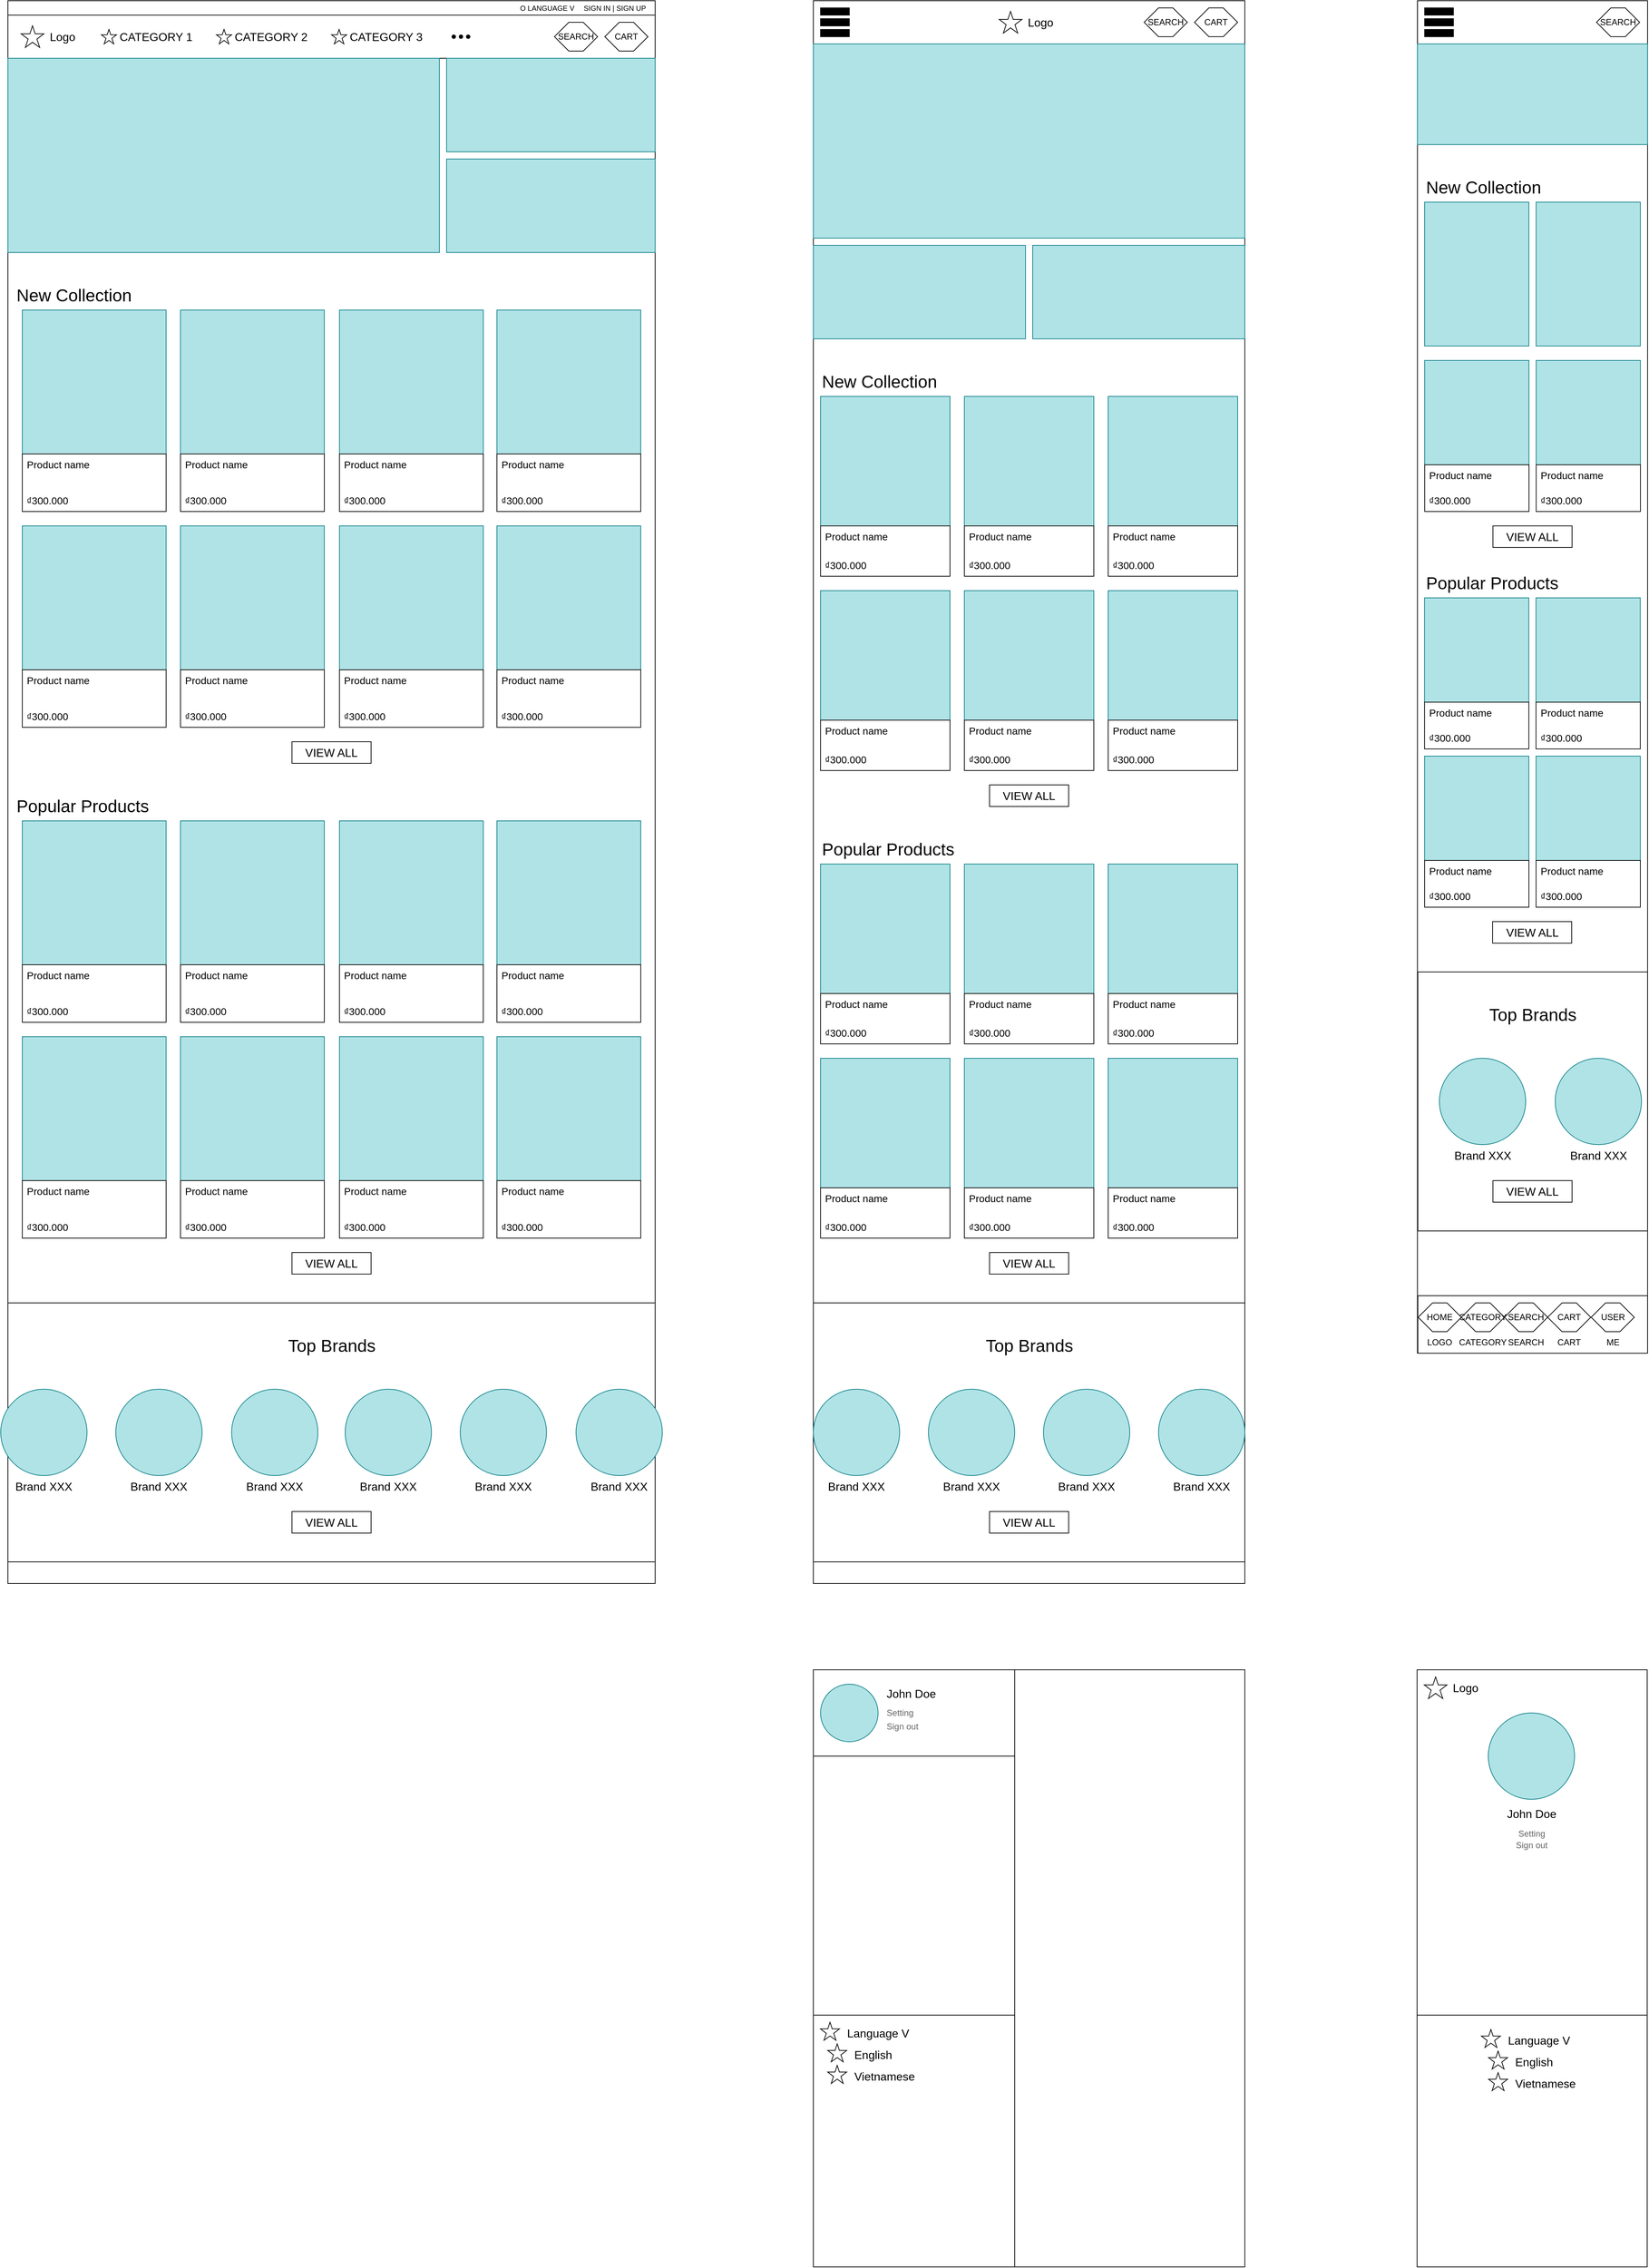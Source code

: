 <mxfile version="28.0.7" pages="9">
  <diagram name="home" id="iTSuItHdB6pbhppZd-6R">
    <mxGraphModel dx="4901" dy="2269" grid="1" gridSize="10" guides="1" tooltips="1" connect="1" arrows="1" fold="1" page="1" pageScale="1" pageWidth="850" pageHeight="1100" math="0" shadow="0">
      <root>
        <mxCell id="0" />
        <mxCell id="1" parent="0" />
        <mxCell id="xCQAqAqMBdDhrMMJGD28-1" value="" style="rounded=0;whiteSpace=wrap;html=1;fillColor=none;resizable=1;resizeHeight=0;movable=1;" parent="1" vertex="1">
          <mxGeometry x="1120" y="2320" width="600" height="830" as="geometry" />
        </mxCell>
        <mxCell id="xCQAqAqMBdDhrMMJGD28-2" value="" style="rounded=0;whiteSpace=wrap;html=1;fillColor=none;" parent="1" vertex="1">
          <mxGeometry x="1120" y="2320" width="280" height="830" as="geometry" />
        </mxCell>
        <mxCell id="xCQAqAqMBdDhrMMJGD28-3" value="" style="rounded=0;whiteSpace=wrap;html=1;fillColor=none;" parent="1" vertex="1">
          <mxGeometry x="1120" y="2320" width="280" height="120" as="geometry" />
        </mxCell>
        <mxCell id="xCQAqAqMBdDhrMMJGD28-4" value="" style="ellipse;whiteSpace=wrap;html=1;aspect=fixed;fillColor=#b0e3e6;strokeColor=#0e8088;" parent="1" vertex="1">
          <mxGeometry x="1130" y="2340" width="80" height="80" as="geometry" />
        </mxCell>
        <mxCell id="xCQAqAqMBdDhrMMJGD28-5" value="John Doe" style="text;html=1;align=left;verticalAlign=middle;whiteSpace=wrap;rounded=0;fontSize=16;" parent="1" vertex="1">
          <mxGeometry x="1220" y="2342.5" width="80" height="20" as="geometry" />
        </mxCell>
        <mxCell id="xCQAqAqMBdDhrMMJGD28-6" value="Setting" style="text;html=1;align=left;verticalAlign=middle;whiteSpace=wrap;rounded=0;fontSize=12;fontColor=#666666;" parent="1" vertex="1">
          <mxGeometry x="1220" y="2372.5" width="50" height="15" as="geometry" />
        </mxCell>
        <mxCell id="xCQAqAqMBdDhrMMJGD28-7" value="Sign out" style="text;html=1;align=left;verticalAlign=middle;whiteSpace=wrap;rounded=0;fontSize=12;fontColor=#666666;" parent="1" vertex="1">
          <mxGeometry x="1220" y="2390" width="60" height="17.5" as="geometry" />
        </mxCell>
        <mxCell id="xCQAqAqMBdDhrMMJGD28-8" value="" style="rounded=0;whiteSpace=wrap;html=1;fillColor=none;" parent="1" vertex="1">
          <mxGeometry x="1120" y="2800" width="280" height="350" as="geometry" />
        </mxCell>
        <mxCell id="xCQAqAqMBdDhrMMJGD28-9" value="Language V" style="text;html=1;align=left;verticalAlign=middle;whiteSpace=wrap;rounded=0;fontSize=16;" parent="1" vertex="1">
          <mxGeometry x="1165" y="2810" width="90" height="30" as="geometry" />
        </mxCell>
        <mxCell id="xCQAqAqMBdDhrMMJGD28-10" value="" style="verticalLabelPosition=bottom;verticalAlign=top;html=1;shape=mxgraph.basic.star" parent="1" vertex="1">
          <mxGeometry x="1130" y="2810" width="26.32" height="25" as="geometry" />
        </mxCell>
        <mxCell id="xCQAqAqMBdDhrMMJGD28-12" value="English" style="text;html=1;align=left;verticalAlign=middle;whiteSpace=wrap;rounded=0;fontSize=16;" parent="1" vertex="1">
          <mxGeometry x="1175" y="2840" width="90" height="30" as="geometry" />
        </mxCell>
        <mxCell id="xCQAqAqMBdDhrMMJGD28-13" value="" style="verticalLabelPosition=bottom;verticalAlign=top;html=1;shape=mxgraph.basic.star" parent="1" vertex="1">
          <mxGeometry x="1140" y="2840" width="26.32" height="25" as="geometry" />
        </mxCell>
        <mxCell id="xCQAqAqMBdDhrMMJGD28-14" value="Vietnamese" style="text;html=1;align=left;verticalAlign=middle;whiteSpace=wrap;rounded=0;fontSize=16;" parent="1" vertex="1">
          <mxGeometry x="1175" y="2870" width="90" height="30" as="geometry" />
        </mxCell>
        <mxCell id="xCQAqAqMBdDhrMMJGD28-15" value="" style="verticalLabelPosition=bottom;verticalAlign=top;html=1;shape=mxgraph.basic.star" parent="1" vertex="1">
          <mxGeometry x="1140" y="2870" width="26.32" height="25" as="geometry" />
        </mxCell>
        <mxCell id="xCQAqAqMBdDhrMMJGD28-16" value="" style="rounded=0;whiteSpace=wrap;html=1;fillColor=none;movable=1;" parent="1" vertex="1">
          <mxGeometry x="1959.5" y="2320" width="320" height="830" as="geometry" />
        </mxCell>
        <mxCell id="xCQAqAqMBdDhrMMJGD28-18" value="" style="rounded=0;whiteSpace=wrap;html=1;fillColor=none;movable=1;" parent="1" vertex="1">
          <mxGeometry x="1959.5" y="2320" width="320" height="480" as="geometry" />
        </mxCell>
        <mxCell id="xCQAqAqMBdDhrMMJGD28-19" value="" style="ellipse;whiteSpace=wrap;html=1;aspect=fixed;fillColor=#b0e3e6;strokeColor=#0e8088;movable=1;" parent="1" vertex="1">
          <mxGeometry x="2058.5" y="2380" width="120" height="120" as="geometry" />
        </mxCell>
        <mxCell id="xCQAqAqMBdDhrMMJGD28-20" value="John Doe" style="text;html=1;align=center;verticalAlign=middle;whiteSpace=wrap;rounded=0;fontSize=16;movable=1;" parent="1" vertex="1">
          <mxGeometry x="2078.5" y="2510" width="80" height="20" as="geometry" />
        </mxCell>
        <mxCell id="xCQAqAqMBdDhrMMJGD28-21" value="Setting" style="text;html=1;align=center;verticalAlign=middle;whiteSpace=wrap;rounded=0;fontSize=12;fontColor=#666666;movable=1;" parent="1" vertex="1">
          <mxGeometry x="2093.5" y="2540" width="50" height="15" as="geometry" />
        </mxCell>
        <mxCell id="xCQAqAqMBdDhrMMJGD28-22" value="Sign out" style="text;html=1;align=center;verticalAlign=middle;whiteSpace=wrap;rounded=0;fontSize=12;fontColor=#666666;movable=1;" parent="1" vertex="1">
          <mxGeometry x="2088.5" y="2555" width="60" height="17.5" as="geometry" />
        </mxCell>
        <mxCell id="xCQAqAqMBdDhrMMJGD28-23" value="" style="rounded=0;whiteSpace=wrap;html=1;fillColor=none;movable=1;" parent="1" vertex="1">
          <mxGeometry x="1959.5" y="2800" width="320" height="350" as="geometry" />
        </mxCell>
        <mxCell id="xCQAqAqMBdDhrMMJGD28-24" value="Language V" style="text;html=1;align=left;verticalAlign=middle;whiteSpace=wrap;rounded=0;fontSize=16;movable=1;" parent="1" vertex="1">
          <mxGeometry x="2084" y="2820" width="90" height="30" as="geometry" />
        </mxCell>
        <mxCell id="xCQAqAqMBdDhrMMJGD28-25" value="" style="verticalLabelPosition=bottom;verticalAlign=top;html=1;shape=mxgraph.basic.star;movable=1;" parent="1" vertex="1">
          <mxGeometry x="2049" y="2820" width="26.32" height="25" as="geometry" />
        </mxCell>
        <mxCell id="xCQAqAqMBdDhrMMJGD28-26" value="English" style="text;html=1;align=left;verticalAlign=middle;whiteSpace=wrap;rounded=0;fontSize=16;movable=1;" parent="1" vertex="1">
          <mxGeometry x="2094" y="2850" width="90" height="30" as="geometry" />
        </mxCell>
        <mxCell id="xCQAqAqMBdDhrMMJGD28-27" value="" style="verticalLabelPosition=bottom;verticalAlign=top;html=1;shape=mxgraph.basic.star;movable=1;" parent="1" vertex="1">
          <mxGeometry x="2059" y="2850" width="26.32" height="25" as="geometry" />
        </mxCell>
        <mxCell id="xCQAqAqMBdDhrMMJGD28-28" value="Vietnamese" style="text;html=1;align=left;verticalAlign=middle;whiteSpace=wrap;rounded=0;fontSize=16;movable=1;" parent="1" vertex="1">
          <mxGeometry x="2094" y="2880" width="90" height="30" as="geometry" />
        </mxCell>
        <mxCell id="xCQAqAqMBdDhrMMJGD28-29" value="" style="verticalLabelPosition=bottom;verticalAlign=top;html=1;shape=mxgraph.basic.star;movable=1;" parent="1" vertex="1">
          <mxGeometry x="2059" y="2880" width="26.32" height="25" as="geometry" />
        </mxCell>
        <mxCell id="xCQAqAqMBdDhrMMJGD28-30" value="" style="verticalLabelPosition=bottom;verticalAlign=top;html=1;shape=mxgraph.basic.star;movable=1;" parent="1" vertex="1">
          <mxGeometry x="1969.5" y="2330" width="31.58" height="30" as="geometry" />
        </mxCell>
        <mxCell id="xCQAqAqMBdDhrMMJGD28-31" value="&lt;font&gt;Logo&lt;/font&gt;" style="text;html=1;align=center;verticalAlign=middle;whiteSpace=wrap;rounded=0;fontSize=16;movable=1;" parent="1" vertex="1">
          <mxGeometry x="2001.08" y="2330" width="51.58" height="30" as="geometry" />
        </mxCell>
        <mxCell id="Ri2fyg-FY1oUIrymZTEl-1" value="" style="rounded=0;whiteSpace=wrap;html=1;fillColor=none;resizable=1;resizeHeight=0;movable=0;" parent="1" vertex="1">
          <mxGeometry width="900" height="2200" as="geometry" />
        </mxCell>
        <mxCell id="Ri2fyg-FY1oUIrymZTEl-2" value="" style="rounded=0;whiteSpace=wrap;html=1;fillColor=none;movable=0;" parent="1" vertex="1">
          <mxGeometry x="1120" width="600" height="2200" as="geometry" />
        </mxCell>
        <mxCell id="Ri2fyg-FY1oUIrymZTEl-3" value="" style="rounded=0;whiteSpace=wrap;html=1;fillColor=none;movable=0;" parent="1" vertex="1">
          <mxGeometry x="1960.05" width="320" height="1880" as="geometry" />
        </mxCell>
        <mxCell id="sDOSixkNcZIw4gKnsGiD-4" value="" style="rounded=0;whiteSpace=wrap;html=1;fillColor=none;" parent="1" vertex="1">
          <mxGeometry width="900" height="20" as="geometry" />
        </mxCell>
        <mxCell id="sDOSixkNcZIw4gKnsGiD-5" value="SIGN IN | SIGN UP" style="text;html=1;align=center;verticalAlign=middle;whiteSpace=wrap;rounded=0;fontSize=10;" parent="1" vertex="1">
          <mxGeometry x="798.95" y="2.5" width="90" height="15" as="geometry" />
        </mxCell>
        <mxCell id="sDOSixkNcZIw4gKnsGiD-6" value="O LANGUAGE V" style="text;html=1;align=center;verticalAlign=middle;whiteSpace=wrap;rounded=0;fontSize=10;" parent="1" vertex="1">
          <mxGeometry x="710" y="2.5" width="80" height="15" as="geometry" />
        </mxCell>
        <mxCell id="sDOSixkNcZIw4gKnsGiD-7" value="" style="rounded=0;whiteSpace=wrap;html=1;fillColor=none;" parent="1" vertex="1">
          <mxGeometry y="20" width="900" height="60" as="geometry" />
        </mxCell>
        <mxCell id="sDOSixkNcZIw4gKnsGiD-8" value="" style="verticalLabelPosition=bottom;verticalAlign=top;html=1;shape=mxgraph.basic.star" parent="1" vertex="1">
          <mxGeometry x="18.42" y="35" width="31.58" height="30" as="geometry" />
        </mxCell>
        <mxCell id="sDOSixkNcZIw4gKnsGiD-9" value="&lt;font&gt;Logo&lt;/font&gt;" style="text;html=1;align=center;verticalAlign=middle;whiteSpace=wrap;rounded=0;fontSize=16;" parent="1" vertex="1">
          <mxGeometry x="50" y="35" width="51.58" height="30" as="geometry" />
        </mxCell>
        <mxCell id="sDOSixkNcZIw4gKnsGiD-10" value="" style="verticalLabelPosition=bottom;verticalAlign=top;html=1;shape=mxgraph.basic.star" parent="1" vertex="1">
          <mxGeometry x="130" y="40" width="21.05" height="20" as="geometry" />
        </mxCell>
        <mxCell id="sDOSixkNcZIw4gKnsGiD-11" value="CATEGORY 1" style="text;html=1;align=center;verticalAlign=middle;whiteSpace=wrap;rounded=0;fontSize=16;" parent="1" vertex="1">
          <mxGeometry x="151.05" y="35" width="110" height="30" as="geometry" />
        </mxCell>
        <mxCell id="sDOSixkNcZIw4gKnsGiD-12" value="" style="verticalLabelPosition=bottom;verticalAlign=top;html=1;shape=mxgraph.basic.star" parent="1" vertex="1">
          <mxGeometry x="290" y="40" width="21.05" height="20" as="geometry" />
        </mxCell>
        <mxCell id="sDOSixkNcZIw4gKnsGiD-13" value="CATEGORY 2" style="text;html=1;align=center;verticalAlign=middle;whiteSpace=wrap;rounded=0;fontSize=16;" parent="1" vertex="1">
          <mxGeometry x="311.05" y="35" width="110" height="30" as="geometry" />
        </mxCell>
        <mxCell id="sDOSixkNcZIw4gKnsGiD-14" value="" style="verticalLabelPosition=bottom;verticalAlign=top;html=1;shape=mxgraph.basic.star" parent="1" vertex="1">
          <mxGeometry x="450" y="40" width="21.05" height="20" as="geometry" />
        </mxCell>
        <mxCell id="sDOSixkNcZIw4gKnsGiD-15" value="CATEGORY 3" style="text;html=1;align=center;verticalAlign=middle;whiteSpace=wrap;rounded=0;fontSize=16;" parent="1" vertex="1">
          <mxGeometry x="471.05" y="35" width="110" height="30" as="geometry" />
        </mxCell>
        <mxCell id="sDOSixkNcZIw4gKnsGiD-21" value="SEARCH" style="shape=hexagon;perimeter=hexagonPerimeter2;whiteSpace=wrap;html=1;fixedSize=1;" parent="1" vertex="1">
          <mxGeometry x="760" y="30" width="60" height="40" as="geometry" />
        </mxCell>
        <mxCell id="sDOSixkNcZIw4gKnsGiD-22" value="CART" style="shape=hexagon;perimeter=hexagonPerimeter2;whiteSpace=wrap;html=1;fixedSize=1;" parent="1" vertex="1">
          <mxGeometry x="830" y="30" width="60" height="40" as="geometry" />
        </mxCell>
        <mxCell id="sDOSixkNcZIw4gKnsGiD-23" value="" style="shape=waypoint;sketch=0;fillStyle=solid;size=6;pointerEvents=1;points=[];fillColor=none;resizable=0;rotatable=0;perimeter=centerPerimeter;snapToPoint=1;" parent="1" vertex="1">
          <mxGeometry x="610" y="40" width="20" height="20" as="geometry" />
        </mxCell>
        <mxCell id="sDOSixkNcZIw4gKnsGiD-24" value="" style="shape=waypoint;sketch=0;fillStyle=solid;size=6;pointerEvents=1;points=[];fillColor=none;resizable=0;rotatable=0;perimeter=centerPerimeter;snapToPoint=1;" parent="1" vertex="1">
          <mxGeometry x="620" y="40" width="20" height="20" as="geometry" />
        </mxCell>
        <mxCell id="sDOSixkNcZIw4gKnsGiD-25" value="" style="shape=waypoint;sketch=0;fillStyle=solid;size=6;pointerEvents=1;points=[];fillColor=none;resizable=0;rotatable=0;perimeter=centerPerimeter;snapToPoint=1;" parent="1" vertex="1">
          <mxGeometry x="630" y="40" width="20" height="20" as="geometry" />
        </mxCell>
        <mxCell id="sDOSixkNcZIw4gKnsGiD-26" value="" style="rounded=0;whiteSpace=wrap;html=1;fillColor=#b0e3e6;strokeColor=#0e8088;" parent="1" vertex="1">
          <mxGeometry y="80" width="600" height="270" as="geometry" />
        </mxCell>
        <mxCell id="sDOSixkNcZIw4gKnsGiD-27" value="" style="rounded=0;whiteSpace=wrap;html=1;fillColor=#b0e3e6;strokeColor=#0e8088;" parent="1" vertex="1">
          <mxGeometry x="610" y="80" width="290" height="130" as="geometry" />
        </mxCell>
        <mxCell id="sDOSixkNcZIw4gKnsGiD-28" value="" style="rounded=0;whiteSpace=wrap;html=1;fillColor=#b0e3e6;strokeColor=#0e8088;" parent="1" vertex="1">
          <mxGeometry x="610" y="220" width="290" height="130" as="geometry" />
        </mxCell>
        <mxCell id="sDOSixkNcZIw4gKnsGiD-32" value="New Collection" style="text;strokeColor=none;fillColor=none;html=1;fontSize=24;fontStyle=0;verticalAlign=middle;align=left;" parent="1" vertex="1">
          <mxGeometry x="10" y="390" width="170" height="40" as="geometry" />
        </mxCell>
        <mxCell id="sDOSixkNcZIw4gKnsGiD-33" value="&lt;font style=&quot;font-size: 16px;&quot;&gt;VIEW ALL&lt;/font&gt;" style="rounded=0;whiteSpace=wrap;html=1;fillColor=none;" parent="1" vertex="1">
          <mxGeometry x="395" y="1030" width="110" height="30" as="geometry" />
        </mxCell>
        <mxCell id="sDOSixkNcZIw4gKnsGiD-34" value="" style="rounded=0;whiteSpace=wrap;html=1;fillColor=#b0e3e6;strokeColor=#0e8088;" parent="1" vertex="1">
          <mxGeometry x="20" y="430" width="200" height="200" as="geometry" />
        </mxCell>
        <mxCell id="sDOSixkNcZIw4gKnsGiD-35" value="" style="rounded=0;whiteSpace=wrap;html=1;fillColor=default;" parent="1" vertex="1">
          <mxGeometry x="20" y="630" width="200" height="80" as="geometry" />
        </mxCell>
        <mxCell id="sDOSixkNcZIw4gKnsGiD-36" value="Product name" style="text;html=1;align=center;verticalAlign=middle;whiteSpace=wrap;rounded=0;fontSize=14;" parent="1" vertex="1">
          <mxGeometry x="20" y="630" width="100" height="30" as="geometry" />
        </mxCell>
        <mxCell id="sDOSixkNcZIw4gKnsGiD-37" value="₫300.000" style="text;html=1;align=center;verticalAlign=middle;whiteSpace=wrap;rounded=0;fontSize=14;" parent="1" vertex="1">
          <mxGeometry x="20" y="680" width="70" height="30" as="geometry" />
        </mxCell>
        <mxCell id="sDOSixkNcZIw4gKnsGiD-38" value="" style="rounded=0;whiteSpace=wrap;html=1;fillColor=#b0e3e6;strokeColor=#0e8088;" parent="1" vertex="1">
          <mxGeometry x="240" y="430" width="200" height="200" as="geometry" />
        </mxCell>
        <mxCell id="sDOSixkNcZIw4gKnsGiD-39" value="" style="rounded=0;whiteSpace=wrap;html=1;fillColor=default;" parent="1" vertex="1">
          <mxGeometry x="240" y="630" width="200" height="80" as="geometry" />
        </mxCell>
        <mxCell id="sDOSixkNcZIw4gKnsGiD-40" value="Product name" style="text;html=1;align=center;verticalAlign=middle;whiteSpace=wrap;rounded=0;fontSize=14;" parent="1" vertex="1">
          <mxGeometry x="240" y="630" width="100" height="30" as="geometry" />
        </mxCell>
        <mxCell id="sDOSixkNcZIw4gKnsGiD-41" value="₫300.000" style="text;html=1;align=center;verticalAlign=middle;whiteSpace=wrap;rounded=0;fontSize=14;" parent="1" vertex="1">
          <mxGeometry x="240" y="680" width="70" height="30" as="geometry" />
        </mxCell>
        <mxCell id="sDOSixkNcZIw4gKnsGiD-42" value="" style="rounded=0;whiteSpace=wrap;html=1;fillColor=#b0e3e6;strokeColor=#0e8088;" parent="1" vertex="1">
          <mxGeometry x="461.05" y="430" width="200" height="200" as="geometry" />
        </mxCell>
        <mxCell id="sDOSixkNcZIw4gKnsGiD-43" value="" style="rounded=0;whiteSpace=wrap;html=1;fillColor=default;" parent="1" vertex="1">
          <mxGeometry x="461.05" y="630" width="200" height="80" as="geometry" />
        </mxCell>
        <mxCell id="sDOSixkNcZIw4gKnsGiD-44" value="Product name" style="text;html=1;align=center;verticalAlign=middle;whiteSpace=wrap;rounded=0;fontSize=14;" parent="1" vertex="1">
          <mxGeometry x="461.05" y="630" width="100" height="30" as="geometry" />
        </mxCell>
        <mxCell id="sDOSixkNcZIw4gKnsGiD-45" value="₫300.000" style="text;html=1;align=center;verticalAlign=middle;whiteSpace=wrap;rounded=0;fontSize=14;" parent="1" vertex="1">
          <mxGeometry x="461.05" y="680" width="70" height="30" as="geometry" />
        </mxCell>
        <mxCell id="sDOSixkNcZIw4gKnsGiD-46" value="" style="rounded=0;whiteSpace=wrap;html=1;fillColor=#b0e3e6;strokeColor=#0e8088;" parent="1" vertex="1">
          <mxGeometry x="680" y="430" width="200" height="200" as="geometry" />
        </mxCell>
        <mxCell id="sDOSixkNcZIw4gKnsGiD-47" value="" style="rounded=0;whiteSpace=wrap;html=1;fillColor=default;" parent="1" vertex="1">
          <mxGeometry x="680" y="630" width="200" height="80" as="geometry" />
        </mxCell>
        <mxCell id="sDOSixkNcZIw4gKnsGiD-48" value="Product name" style="text;html=1;align=center;verticalAlign=middle;whiteSpace=wrap;rounded=0;fontSize=14;" parent="1" vertex="1">
          <mxGeometry x="680" y="630" width="100" height="30" as="geometry" />
        </mxCell>
        <mxCell id="sDOSixkNcZIw4gKnsGiD-49" value="₫300.000" style="text;html=1;align=center;verticalAlign=middle;whiteSpace=wrap;rounded=0;fontSize=14;" parent="1" vertex="1">
          <mxGeometry x="680" y="680" width="70" height="30" as="geometry" />
        </mxCell>
        <mxCell id="SPXPWuzNPK3-VrrWK8Vi-22" value="" style="rounded=0;whiteSpace=wrap;html=1;fillColor=default;" parent="1" vertex="1">
          <mxGeometry y="1810" width="900" height="360" as="geometry" />
        </mxCell>
        <mxCell id="SPXPWuzNPK3-VrrWK8Vi-23" value="Top Brands" style="text;strokeColor=none;fillColor=none;html=1;fontSize=24;fontStyle=0;verticalAlign=middle;align=center;" parent="1" vertex="1">
          <mxGeometry x="350" y="1850" width="200" height="40" as="geometry" />
        </mxCell>
        <mxCell id="SPXPWuzNPK3-VrrWK8Vi-24" value="&lt;font style=&quot;font-size: 16px;&quot;&gt;VIEW ALL&lt;/font&gt;" style="rounded=0;whiteSpace=wrap;html=1;fillColor=none;" parent="1" vertex="1">
          <mxGeometry x="395" y="2100" width="110" height="30" as="geometry" />
        </mxCell>
        <mxCell id="SPXPWuzNPK3-VrrWK8Vi-25" value="" style="ellipse;whiteSpace=wrap;html=1;aspect=fixed;fillColor=#b0e3e6;strokeColor=#0e8088;" parent="1" vertex="1">
          <mxGeometry x="311.05" y="1930" width="120" height="120" as="geometry" />
        </mxCell>
        <mxCell id="SPXPWuzNPK3-VrrWK8Vi-26" value="" style="ellipse;whiteSpace=wrap;html=1;aspect=fixed;fillColor=#b0e3e6;strokeColor=#0e8088;" parent="1" vertex="1">
          <mxGeometry x="-10" y="1930" width="120" height="120" as="geometry" />
        </mxCell>
        <mxCell id="SPXPWuzNPK3-VrrWK8Vi-27" value="" style="ellipse;whiteSpace=wrap;html=1;aspect=fixed;fillColor=#b0e3e6;strokeColor=#0e8088;" parent="1" vertex="1">
          <mxGeometry x="790" y="1930" width="120" height="120" as="geometry" />
        </mxCell>
        <mxCell id="SPXPWuzNPK3-VrrWK8Vi-28" value="" style="ellipse;whiteSpace=wrap;html=1;aspect=fixed;fillColor=#b0e3e6;strokeColor=#0e8088;" parent="1" vertex="1">
          <mxGeometry x="628.95" y="1930" width="120" height="120" as="geometry" />
        </mxCell>
        <mxCell id="SPXPWuzNPK3-VrrWK8Vi-29" value="" style="ellipse;whiteSpace=wrap;html=1;aspect=fixed;fillColor=#b0e3e6;strokeColor=#0e8088;" parent="1" vertex="1">
          <mxGeometry x="468.95" y="1930" width="120" height="120" as="geometry" />
        </mxCell>
        <mxCell id="SPXPWuzNPK3-VrrWK8Vi-30" value="&lt;font style=&quot;font-size: 16px;&quot;&gt;Brand XXX&lt;/font&gt;" style="text;html=1;align=center;verticalAlign=middle;whiteSpace=wrap;rounded=0;" parent="1" vertex="1">
          <mxGeometry y="2050" width="100" height="30" as="geometry" />
        </mxCell>
        <mxCell id="SPXPWuzNPK3-VrrWK8Vi-31" value="&lt;font style=&quot;font-size: 16px;&quot;&gt;Brand XXX&lt;/font&gt;" style="text;html=1;align=center;verticalAlign=middle;whiteSpace=wrap;rounded=0;" parent="1" vertex="1">
          <mxGeometry x="321.05" y="2050" width="100" height="30" as="geometry" />
        </mxCell>
        <mxCell id="SPXPWuzNPK3-VrrWK8Vi-32" value="&lt;font style=&quot;font-size: 16px;&quot;&gt;Brand XXX&lt;/font&gt;" style="text;html=1;align=center;verticalAlign=middle;whiteSpace=wrap;rounded=0;" parent="1" vertex="1">
          <mxGeometry x="478.95" y="2050" width="100" height="30" as="geometry" />
        </mxCell>
        <mxCell id="SPXPWuzNPK3-VrrWK8Vi-33" value="&lt;font style=&quot;font-size: 16px;&quot;&gt;Brand XXX&lt;/font&gt;" style="text;html=1;align=center;verticalAlign=middle;whiteSpace=wrap;rounded=0;" parent="1" vertex="1">
          <mxGeometry x="638.95" y="2050" width="100" height="30" as="geometry" />
        </mxCell>
        <mxCell id="SPXPWuzNPK3-VrrWK8Vi-34" value="&lt;font style=&quot;font-size: 16px;&quot;&gt;Brand XXX&lt;/font&gt;" style="text;html=1;align=center;verticalAlign=middle;whiteSpace=wrap;rounded=0;" parent="1" vertex="1">
          <mxGeometry x="800" y="2050" width="100" height="30" as="geometry" />
        </mxCell>
        <mxCell id="SPXPWuzNPK3-VrrWK8Vi-35" value="" style="ellipse;whiteSpace=wrap;html=1;aspect=fixed;fillColor=#b0e3e6;strokeColor=#0e8088;" parent="1" vertex="1">
          <mxGeometry x="150" y="1930" width="120" height="120" as="geometry" />
        </mxCell>
        <mxCell id="SPXPWuzNPK3-VrrWK8Vi-36" value="&lt;font style=&quot;font-size: 16px;&quot;&gt;Brand XXX&lt;/font&gt;" style="text;html=1;align=center;verticalAlign=middle;whiteSpace=wrap;rounded=0;" parent="1" vertex="1">
          <mxGeometry x="160" y="2050" width="100" height="30" as="geometry" />
        </mxCell>
        <mxCell id="SPXPWuzNPK3-VrrWK8Vi-37" value="" style="rounded=0;whiteSpace=wrap;html=1;fillColor=none;" parent="1" vertex="1">
          <mxGeometry x="1120" width="600" height="60" as="geometry" />
        </mxCell>
        <mxCell id="SPXPWuzNPK3-VrrWK8Vi-38" value="" style="verticalLabelPosition=bottom;verticalAlign=top;html=1;shape=mxgraph.basic.star" parent="1" vertex="1">
          <mxGeometry x="1378.42" y="15" width="31.58" height="30" as="geometry" />
        </mxCell>
        <mxCell id="SPXPWuzNPK3-VrrWK8Vi-39" value="&lt;font&gt;Logo&lt;/font&gt;" style="text;html=1;align=center;verticalAlign=middle;whiteSpace=wrap;rounded=0;fontSize=16;" parent="1" vertex="1">
          <mxGeometry x="1410" y="15" width="51.58" height="30" as="geometry" />
        </mxCell>
        <mxCell id="SPXPWuzNPK3-VrrWK8Vi-40" value="SEARCH" style="shape=hexagon;perimeter=hexagonPerimeter2;whiteSpace=wrap;html=1;fixedSize=1;" parent="1" vertex="1">
          <mxGeometry x="1580" y="10" width="60" height="40" as="geometry" />
        </mxCell>
        <mxCell id="SPXPWuzNPK3-VrrWK8Vi-41" value="CART" style="shape=hexagon;perimeter=hexagonPerimeter2;whiteSpace=wrap;html=1;fixedSize=1;" parent="1" vertex="1">
          <mxGeometry x="1650" y="10" width="60" height="40" as="geometry" />
        </mxCell>
        <mxCell id="SPXPWuzNPK3-VrrWK8Vi-42" value="" style="rounded=0;whiteSpace=wrap;html=1;fillColor=#000000;" parent="1" vertex="1">
          <mxGeometry x="1130" y="10" width="40" height="10" as="geometry" />
        </mxCell>
        <mxCell id="SPXPWuzNPK3-VrrWK8Vi-43" value="" style="rounded=0;whiteSpace=wrap;html=1;fillColor=#000000;" parent="1" vertex="1">
          <mxGeometry x="1130" y="25" width="40" height="10" as="geometry" />
        </mxCell>
        <mxCell id="SPXPWuzNPK3-VrrWK8Vi-44" value="" style="rounded=0;whiteSpace=wrap;html=1;fillColor=#000000;" parent="1" vertex="1">
          <mxGeometry x="1130" y="40" width="40" height="10" as="geometry" />
        </mxCell>
        <mxCell id="SPXPWuzNPK3-VrrWK8Vi-45" value="" style="rounded=0;whiteSpace=wrap;html=1;fillColor=#b0e3e6;strokeColor=#0e8088;" parent="1" vertex="1">
          <mxGeometry x="1120" y="60" width="600" height="270" as="geometry" />
        </mxCell>
        <mxCell id="SPXPWuzNPK3-VrrWK8Vi-46" value="" style="rounded=0;whiteSpace=wrap;html=1;fillColor=#b0e3e6;strokeColor=#0e8088;" parent="1" vertex="1">
          <mxGeometry x="1120" y="340" width="295" height="130" as="geometry" />
        </mxCell>
        <mxCell id="SPXPWuzNPK3-VrrWK8Vi-47" value="" style="rounded=0;whiteSpace=wrap;html=1;fillColor=#b0e3e6;strokeColor=#0e8088;" parent="1" vertex="1">
          <mxGeometry x="1425" y="340" width="295" height="130" as="geometry" />
        </mxCell>
        <mxCell id="SPXPWuzNPK3-VrrWK8Vi-48" value="New Collection" style="text;strokeColor=none;fillColor=none;html=1;fontSize=24;fontStyle=0;verticalAlign=middle;align=left;" parent="1" vertex="1">
          <mxGeometry x="1130" y="510" width="170" height="40" as="geometry" />
        </mxCell>
        <mxCell id="SPXPWuzNPK3-VrrWK8Vi-85" value="" style="rounded=0;whiteSpace=wrap;html=1;fillColor=default;" parent="1" vertex="1">
          <mxGeometry x="1120" y="1810" width="600" height="360" as="geometry" />
        </mxCell>
        <mxCell id="SPXPWuzNPK3-VrrWK8Vi-86" value="Top Brands" style="text;strokeColor=none;fillColor=none;html=1;fontSize=24;fontStyle=0;verticalAlign=middle;align=center;" parent="1" vertex="1">
          <mxGeometry x="1320" y="1850" width="200" height="40" as="geometry" />
        </mxCell>
        <mxCell id="SPXPWuzNPK3-VrrWK8Vi-87" value="&lt;font style=&quot;font-size: 16px;&quot;&gt;VIEW ALL&lt;/font&gt;" style="rounded=0;whiteSpace=wrap;html=1;fillColor=none;" parent="1" vertex="1">
          <mxGeometry x="1365" y="2100" width="110" height="30" as="geometry" />
        </mxCell>
        <mxCell id="SPXPWuzNPK3-VrrWK8Vi-88" value="" style="ellipse;whiteSpace=wrap;html=1;aspect=fixed;fillColor=#b0e3e6;strokeColor=#0e8088;" parent="1" vertex="1">
          <mxGeometry x="1280" y="1930" width="120" height="120" as="geometry" />
        </mxCell>
        <mxCell id="SPXPWuzNPK3-VrrWK8Vi-91" value="" style="ellipse;whiteSpace=wrap;html=1;aspect=fixed;fillColor=#b0e3e6;strokeColor=#0e8088;" parent="1" vertex="1">
          <mxGeometry x="1600" y="1930" width="120" height="120" as="geometry" />
        </mxCell>
        <mxCell id="SPXPWuzNPK3-VrrWK8Vi-92" value="" style="ellipse;whiteSpace=wrap;html=1;aspect=fixed;fillColor=#b0e3e6;strokeColor=#0e8088;" parent="1" vertex="1">
          <mxGeometry x="1440" y="1930" width="120" height="120" as="geometry" />
        </mxCell>
        <mxCell id="SPXPWuzNPK3-VrrWK8Vi-94" value="&lt;font style=&quot;font-size: 16px;&quot;&gt;Brand XXX&lt;/font&gt;" style="text;html=1;align=center;verticalAlign=middle;whiteSpace=wrap;rounded=0;" parent="1" vertex="1">
          <mxGeometry x="1290" y="2050" width="100" height="30" as="geometry" />
        </mxCell>
        <mxCell id="SPXPWuzNPK3-VrrWK8Vi-95" value="&lt;font style=&quot;font-size: 16px;&quot;&gt;Brand XXX&lt;/font&gt;" style="text;html=1;align=center;verticalAlign=middle;whiteSpace=wrap;rounded=0;" parent="1" vertex="1">
          <mxGeometry x="1450" y="2050" width="100" height="30" as="geometry" />
        </mxCell>
        <mxCell id="SPXPWuzNPK3-VrrWK8Vi-96" value="&lt;font style=&quot;font-size: 16px;&quot;&gt;Brand XXX&lt;/font&gt;" style="text;html=1;align=center;verticalAlign=middle;whiteSpace=wrap;rounded=0;" parent="1" vertex="1">
          <mxGeometry x="1610" y="2050" width="100" height="30" as="geometry" />
        </mxCell>
        <mxCell id="SPXPWuzNPK3-VrrWK8Vi-98" value="" style="ellipse;whiteSpace=wrap;html=1;aspect=fixed;fillColor=#b0e3e6;strokeColor=#0e8088;" parent="1" vertex="1">
          <mxGeometry x="1120" y="1930" width="120" height="120" as="geometry" />
        </mxCell>
        <mxCell id="SPXPWuzNPK3-VrrWK8Vi-99" value="&lt;font style=&quot;font-size: 16px;&quot;&gt;Brand XXX&lt;/font&gt;" style="text;html=1;align=center;verticalAlign=middle;whiteSpace=wrap;rounded=0;" parent="1" vertex="1">
          <mxGeometry x="1130" y="2050" width="100" height="30" as="geometry" />
        </mxCell>
        <mxCell id="SPXPWuzNPK3-VrrWK8Vi-102" value="" style="rounded=0;whiteSpace=wrap;html=1;fillColor=none;" parent="1" vertex="1">
          <mxGeometry x="1960.05" width="319.95" height="60" as="geometry" />
        </mxCell>
        <mxCell id="SPXPWuzNPK3-VrrWK8Vi-103" value="" style="rounded=0;whiteSpace=wrap;html=1;fillColor=#000000;" parent="1" vertex="1">
          <mxGeometry x="1970.05" y="10" width="40" height="10" as="geometry" />
        </mxCell>
        <mxCell id="SPXPWuzNPK3-VrrWK8Vi-104" value="" style="rounded=0;whiteSpace=wrap;html=1;fillColor=#000000;" parent="1" vertex="1">
          <mxGeometry x="1970.05" y="25" width="40" height="10" as="geometry" />
        </mxCell>
        <mxCell id="SPXPWuzNPK3-VrrWK8Vi-105" value="" style="rounded=0;whiteSpace=wrap;html=1;fillColor=#000000;" parent="1" vertex="1">
          <mxGeometry x="1970.05" y="40" width="40" height="10" as="geometry" />
        </mxCell>
        <mxCell id="SPXPWuzNPK3-VrrWK8Vi-107" value="SEARCH" style="shape=hexagon;perimeter=hexagonPerimeter2;whiteSpace=wrap;html=1;fixedSize=1;" parent="1" vertex="1">
          <mxGeometry x="2209" y="10" width="60" height="40" as="geometry" />
        </mxCell>
        <mxCell id="SPXPWuzNPK3-VrrWK8Vi-110" value="" style="rounded=0;whiteSpace=wrap;html=1;fillColor=#b0e3e6;strokeColor=#0e8088;" parent="1" vertex="1">
          <mxGeometry x="1960" y="60" width="320" height="140" as="geometry" />
        </mxCell>
        <mxCell id="SPXPWuzNPK3-VrrWK8Vi-118" value="" style="rounded=0;whiteSpace=wrap;html=1;fillColor=#b0e3e6;strokeColor=#0e8088;" parent="1" vertex="1">
          <mxGeometry x="1969.97" y="280" width="145" height="200" as="geometry" />
        </mxCell>
        <mxCell id="SPXPWuzNPK3-VrrWK8Vi-126" value="" style="rounded=0;whiteSpace=wrap;html=1;fillColor=#b0e3e6;strokeColor=#0e8088;" parent="1" vertex="1">
          <mxGeometry x="2124.97" y="280" width="145" height="200" as="geometry" />
        </mxCell>
        <mxCell id="SPXPWuzNPK3-VrrWK8Vi-132" value="New Collection" style="text;strokeColor=none;fillColor=none;html=1;fontSize=24;fontStyle=0;verticalAlign=middle;align=left;" parent="1" vertex="1">
          <mxGeometry x="1970" y="240" width="170" height="40" as="geometry" />
        </mxCell>
        <mxCell id="SPXPWuzNPK3-VrrWK8Vi-133" value="&lt;font style=&quot;font-size: 16px;&quot;&gt;VIEW ALL&lt;/font&gt;" style="rounded=0;whiteSpace=wrap;html=1;fillColor=none;" parent="1" vertex="1">
          <mxGeometry x="2065.0" y="730" width="110" height="30" as="geometry" />
        </mxCell>
        <mxCell id="SPXPWuzNPK3-VrrWK8Vi-136" value="" style="rounded=0;whiteSpace=wrap;html=1;fillColor=#b0e3e6;strokeColor=#0e8088;" parent="1" vertex="1">
          <mxGeometry x="20" y="730" width="200" height="200" as="geometry" />
        </mxCell>
        <mxCell id="SPXPWuzNPK3-VrrWK8Vi-137" value="" style="rounded=0;whiteSpace=wrap;html=1;fillColor=default;" parent="1" vertex="1">
          <mxGeometry x="20" y="930" width="200" height="80" as="geometry" />
        </mxCell>
        <mxCell id="SPXPWuzNPK3-VrrWK8Vi-138" value="Product name" style="text;html=1;align=center;verticalAlign=middle;whiteSpace=wrap;rounded=0;fontSize=14;" parent="1" vertex="1">
          <mxGeometry x="20" y="930" width="100" height="30" as="geometry" />
        </mxCell>
        <mxCell id="SPXPWuzNPK3-VrrWK8Vi-139" value="₫300.000" style="text;html=1;align=center;verticalAlign=middle;whiteSpace=wrap;rounded=0;fontSize=14;" parent="1" vertex="1">
          <mxGeometry x="20" y="980" width="70" height="30" as="geometry" />
        </mxCell>
        <mxCell id="SPXPWuzNPK3-VrrWK8Vi-140" value="" style="rounded=0;whiteSpace=wrap;html=1;fillColor=#b0e3e6;strokeColor=#0e8088;" parent="1" vertex="1">
          <mxGeometry x="240" y="730" width="200" height="200" as="geometry" />
        </mxCell>
        <mxCell id="SPXPWuzNPK3-VrrWK8Vi-141" value="" style="rounded=0;whiteSpace=wrap;html=1;fillColor=default;" parent="1" vertex="1">
          <mxGeometry x="240" y="930" width="200" height="80" as="geometry" />
        </mxCell>
        <mxCell id="SPXPWuzNPK3-VrrWK8Vi-142" value="Product name" style="text;html=1;align=center;verticalAlign=middle;whiteSpace=wrap;rounded=0;fontSize=14;" parent="1" vertex="1">
          <mxGeometry x="240" y="930" width="100" height="30" as="geometry" />
        </mxCell>
        <mxCell id="SPXPWuzNPK3-VrrWK8Vi-143" value="₫300.000" style="text;html=1;align=center;verticalAlign=middle;whiteSpace=wrap;rounded=0;fontSize=14;" parent="1" vertex="1">
          <mxGeometry x="240" y="980" width="70" height="30" as="geometry" />
        </mxCell>
        <mxCell id="SPXPWuzNPK3-VrrWK8Vi-144" value="" style="rounded=0;whiteSpace=wrap;html=1;fillColor=#b0e3e6;strokeColor=#0e8088;" parent="1" vertex="1">
          <mxGeometry x="461.05" y="730" width="200" height="200" as="geometry" />
        </mxCell>
        <mxCell id="SPXPWuzNPK3-VrrWK8Vi-145" value="" style="rounded=0;whiteSpace=wrap;html=1;fillColor=default;" parent="1" vertex="1">
          <mxGeometry x="461.05" y="930" width="200" height="80" as="geometry" />
        </mxCell>
        <mxCell id="SPXPWuzNPK3-VrrWK8Vi-146" value="Product name" style="text;html=1;align=center;verticalAlign=middle;whiteSpace=wrap;rounded=0;fontSize=14;" parent="1" vertex="1">
          <mxGeometry x="461.05" y="930" width="100" height="30" as="geometry" />
        </mxCell>
        <mxCell id="SPXPWuzNPK3-VrrWK8Vi-147" value="₫300.000" style="text;html=1;align=center;verticalAlign=middle;whiteSpace=wrap;rounded=0;fontSize=14;" parent="1" vertex="1">
          <mxGeometry x="461.05" y="980" width="70" height="30" as="geometry" />
        </mxCell>
        <mxCell id="SPXPWuzNPK3-VrrWK8Vi-148" value="" style="rounded=0;whiteSpace=wrap;html=1;fillColor=#b0e3e6;strokeColor=#0e8088;" parent="1" vertex="1">
          <mxGeometry x="680" y="730" width="200" height="200" as="geometry" />
        </mxCell>
        <mxCell id="SPXPWuzNPK3-VrrWK8Vi-149" value="" style="rounded=0;whiteSpace=wrap;html=1;fillColor=default;" parent="1" vertex="1">
          <mxGeometry x="680" y="930" width="200" height="80" as="geometry" />
        </mxCell>
        <mxCell id="SPXPWuzNPK3-VrrWK8Vi-150" value="Product name" style="text;html=1;align=center;verticalAlign=middle;whiteSpace=wrap;rounded=0;fontSize=14;" parent="1" vertex="1">
          <mxGeometry x="680" y="930" width="100" height="30" as="geometry" />
        </mxCell>
        <mxCell id="SPXPWuzNPK3-VrrWK8Vi-151" value="₫300.000" style="text;html=1;align=center;verticalAlign=middle;whiteSpace=wrap;rounded=0;fontSize=14;" parent="1" vertex="1">
          <mxGeometry x="680" y="980" width="70" height="30" as="geometry" />
        </mxCell>
        <mxCell id="SPXPWuzNPK3-VrrWK8Vi-152" value="Popular Products" style="text;strokeColor=none;fillColor=none;html=1;fontSize=24;fontStyle=0;verticalAlign=middle;align=left;" parent="1" vertex="1">
          <mxGeometry x="10" y="1100" width="200" height="40" as="geometry" />
        </mxCell>
        <mxCell id="SPXPWuzNPK3-VrrWK8Vi-153" value="&lt;font style=&quot;font-size: 16px;&quot;&gt;VIEW ALL&lt;/font&gt;" style="rounded=0;whiteSpace=wrap;html=1;fillColor=none;" parent="1" vertex="1">
          <mxGeometry x="395" y="1740" width="110" height="30" as="geometry" />
        </mxCell>
        <mxCell id="SPXPWuzNPK3-VrrWK8Vi-154" value="" style="rounded=0;whiteSpace=wrap;html=1;fillColor=#b0e3e6;strokeColor=#0e8088;" parent="1" vertex="1">
          <mxGeometry x="20" y="1140" width="200" height="200" as="geometry" />
        </mxCell>
        <mxCell id="SPXPWuzNPK3-VrrWK8Vi-155" value="" style="rounded=0;whiteSpace=wrap;html=1;fillColor=default;" parent="1" vertex="1">
          <mxGeometry x="20" y="1340" width="200" height="80" as="geometry" />
        </mxCell>
        <mxCell id="SPXPWuzNPK3-VrrWK8Vi-156" value="Product name" style="text;html=1;align=center;verticalAlign=middle;whiteSpace=wrap;rounded=0;fontSize=14;" parent="1" vertex="1">
          <mxGeometry x="20" y="1340" width="100" height="30" as="geometry" />
        </mxCell>
        <mxCell id="SPXPWuzNPK3-VrrWK8Vi-157" value="₫300.000" style="text;html=1;align=center;verticalAlign=middle;whiteSpace=wrap;rounded=0;fontSize=14;" parent="1" vertex="1">
          <mxGeometry x="20" y="1390" width="70" height="30" as="geometry" />
        </mxCell>
        <mxCell id="SPXPWuzNPK3-VrrWK8Vi-158" value="" style="rounded=0;whiteSpace=wrap;html=1;fillColor=#b0e3e6;strokeColor=#0e8088;" parent="1" vertex="1">
          <mxGeometry x="240" y="1140" width="200" height="200" as="geometry" />
        </mxCell>
        <mxCell id="SPXPWuzNPK3-VrrWK8Vi-159" value="" style="rounded=0;whiteSpace=wrap;html=1;fillColor=default;" parent="1" vertex="1">
          <mxGeometry x="240" y="1340" width="200" height="80" as="geometry" />
        </mxCell>
        <mxCell id="SPXPWuzNPK3-VrrWK8Vi-160" value="Product name" style="text;html=1;align=center;verticalAlign=middle;whiteSpace=wrap;rounded=0;fontSize=14;" parent="1" vertex="1">
          <mxGeometry x="240" y="1340" width="100" height="30" as="geometry" />
        </mxCell>
        <mxCell id="SPXPWuzNPK3-VrrWK8Vi-161" value="₫300.000" style="text;html=1;align=center;verticalAlign=middle;whiteSpace=wrap;rounded=0;fontSize=14;" parent="1" vertex="1">
          <mxGeometry x="240" y="1390" width="70" height="30" as="geometry" />
        </mxCell>
        <mxCell id="SPXPWuzNPK3-VrrWK8Vi-162" value="" style="rounded=0;whiteSpace=wrap;html=1;fillColor=#b0e3e6;strokeColor=#0e8088;" parent="1" vertex="1">
          <mxGeometry x="461.05" y="1140" width="200" height="200" as="geometry" />
        </mxCell>
        <mxCell id="SPXPWuzNPK3-VrrWK8Vi-163" value="" style="rounded=0;whiteSpace=wrap;html=1;fillColor=default;" parent="1" vertex="1">
          <mxGeometry x="461.05" y="1340" width="200" height="80" as="geometry" />
        </mxCell>
        <mxCell id="SPXPWuzNPK3-VrrWK8Vi-164" value="Product name" style="text;html=1;align=center;verticalAlign=middle;whiteSpace=wrap;rounded=0;fontSize=14;" parent="1" vertex="1">
          <mxGeometry x="461.05" y="1340" width="100" height="30" as="geometry" />
        </mxCell>
        <mxCell id="SPXPWuzNPK3-VrrWK8Vi-165" value="₫300.000" style="text;html=1;align=center;verticalAlign=middle;whiteSpace=wrap;rounded=0;fontSize=14;" parent="1" vertex="1">
          <mxGeometry x="461.05" y="1390" width="70" height="30" as="geometry" />
        </mxCell>
        <mxCell id="SPXPWuzNPK3-VrrWK8Vi-166" value="" style="rounded=0;whiteSpace=wrap;html=1;fillColor=#b0e3e6;strokeColor=#0e8088;" parent="1" vertex="1">
          <mxGeometry x="680" y="1140" width="200" height="200" as="geometry" />
        </mxCell>
        <mxCell id="SPXPWuzNPK3-VrrWK8Vi-167" value="" style="rounded=0;whiteSpace=wrap;html=1;fillColor=default;" parent="1" vertex="1">
          <mxGeometry x="680" y="1340" width="200" height="80" as="geometry" />
        </mxCell>
        <mxCell id="SPXPWuzNPK3-VrrWK8Vi-168" value="Product name" style="text;html=1;align=center;verticalAlign=middle;whiteSpace=wrap;rounded=0;fontSize=14;" parent="1" vertex="1">
          <mxGeometry x="680" y="1340" width="100" height="30" as="geometry" />
        </mxCell>
        <mxCell id="SPXPWuzNPK3-VrrWK8Vi-169" value="₫300.000" style="text;html=1;align=center;verticalAlign=middle;whiteSpace=wrap;rounded=0;fontSize=14;" parent="1" vertex="1">
          <mxGeometry x="680" y="1390" width="70" height="30" as="geometry" />
        </mxCell>
        <mxCell id="SPXPWuzNPK3-VrrWK8Vi-170" value="" style="rounded=0;whiteSpace=wrap;html=1;fillColor=#b0e3e6;strokeColor=#0e8088;" parent="1" vertex="1">
          <mxGeometry x="20" y="1440" width="200" height="200" as="geometry" />
        </mxCell>
        <mxCell id="SPXPWuzNPK3-VrrWK8Vi-171" value="" style="rounded=0;whiteSpace=wrap;html=1;fillColor=default;" parent="1" vertex="1">
          <mxGeometry x="20" y="1640" width="200" height="80" as="geometry" />
        </mxCell>
        <mxCell id="SPXPWuzNPK3-VrrWK8Vi-172" value="Product name" style="text;html=1;align=center;verticalAlign=middle;whiteSpace=wrap;rounded=0;fontSize=14;" parent="1" vertex="1">
          <mxGeometry x="20" y="1640" width="100" height="30" as="geometry" />
        </mxCell>
        <mxCell id="SPXPWuzNPK3-VrrWK8Vi-173" value="₫300.000" style="text;html=1;align=center;verticalAlign=middle;whiteSpace=wrap;rounded=0;fontSize=14;" parent="1" vertex="1">
          <mxGeometry x="20" y="1690" width="70" height="30" as="geometry" />
        </mxCell>
        <mxCell id="SPXPWuzNPK3-VrrWK8Vi-174" value="" style="rounded=0;whiteSpace=wrap;html=1;fillColor=#b0e3e6;strokeColor=#0e8088;" parent="1" vertex="1">
          <mxGeometry x="240" y="1440" width="200" height="200" as="geometry" />
        </mxCell>
        <mxCell id="SPXPWuzNPK3-VrrWK8Vi-175" value="" style="rounded=0;whiteSpace=wrap;html=1;fillColor=default;" parent="1" vertex="1">
          <mxGeometry x="240" y="1640" width="200" height="80" as="geometry" />
        </mxCell>
        <mxCell id="SPXPWuzNPK3-VrrWK8Vi-176" value="Product name" style="text;html=1;align=center;verticalAlign=middle;whiteSpace=wrap;rounded=0;fontSize=14;" parent="1" vertex="1">
          <mxGeometry x="240" y="1640" width="100" height="30" as="geometry" />
        </mxCell>
        <mxCell id="SPXPWuzNPK3-VrrWK8Vi-177" value="₫300.000" style="text;html=1;align=center;verticalAlign=middle;whiteSpace=wrap;rounded=0;fontSize=14;" parent="1" vertex="1">
          <mxGeometry x="240" y="1690" width="70" height="30" as="geometry" />
        </mxCell>
        <mxCell id="SPXPWuzNPK3-VrrWK8Vi-178" value="" style="rounded=0;whiteSpace=wrap;html=1;fillColor=#b0e3e6;strokeColor=#0e8088;" parent="1" vertex="1">
          <mxGeometry x="461.05" y="1440" width="200" height="200" as="geometry" />
        </mxCell>
        <mxCell id="SPXPWuzNPK3-VrrWK8Vi-179" value="" style="rounded=0;whiteSpace=wrap;html=1;fillColor=default;" parent="1" vertex="1">
          <mxGeometry x="461.05" y="1640" width="200" height="80" as="geometry" />
        </mxCell>
        <mxCell id="SPXPWuzNPK3-VrrWK8Vi-180" value="Product name" style="text;html=1;align=center;verticalAlign=middle;whiteSpace=wrap;rounded=0;fontSize=14;" parent="1" vertex="1">
          <mxGeometry x="461.05" y="1640" width="100" height="30" as="geometry" />
        </mxCell>
        <mxCell id="SPXPWuzNPK3-VrrWK8Vi-181" value="₫300.000" style="text;html=1;align=center;verticalAlign=middle;whiteSpace=wrap;rounded=0;fontSize=14;" parent="1" vertex="1">
          <mxGeometry x="461.05" y="1690" width="70" height="30" as="geometry" />
        </mxCell>
        <mxCell id="SPXPWuzNPK3-VrrWK8Vi-182" value="" style="rounded=0;whiteSpace=wrap;html=1;fillColor=#b0e3e6;strokeColor=#0e8088;" parent="1" vertex="1">
          <mxGeometry x="680" y="1440" width="200" height="200" as="geometry" />
        </mxCell>
        <mxCell id="SPXPWuzNPK3-VrrWK8Vi-183" value="" style="rounded=0;whiteSpace=wrap;html=1;fillColor=default;" parent="1" vertex="1">
          <mxGeometry x="680" y="1640" width="200" height="80" as="geometry" />
        </mxCell>
        <mxCell id="SPXPWuzNPK3-VrrWK8Vi-184" value="Product name" style="text;html=1;align=center;verticalAlign=middle;whiteSpace=wrap;rounded=0;fontSize=14;" parent="1" vertex="1">
          <mxGeometry x="680" y="1640" width="100" height="30" as="geometry" />
        </mxCell>
        <mxCell id="SPXPWuzNPK3-VrrWK8Vi-185" value="₫300.000" style="text;html=1;align=center;verticalAlign=middle;whiteSpace=wrap;rounded=0;fontSize=14;" parent="1" vertex="1">
          <mxGeometry x="680" y="1690" width="70" height="30" as="geometry" />
        </mxCell>
        <mxCell id="SPXPWuzNPK3-VrrWK8Vi-225" value="&lt;font style=&quot;font-size: 16px;&quot;&gt;VIEW ALL&lt;/font&gt;" style="rounded=0;whiteSpace=wrap;html=1;fillColor=none;" parent="1" vertex="1">
          <mxGeometry x="1365" y="1090" width="110" height="30" as="geometry" />
        </mxCell>
        <mxCell id="SPXPWuzNPK3-VrrWK8Vi-242" value="" style="rounded=0;whiteSpace=wrap;html=1;fillColor=#b0e3e6;strokeColor=#0e8088;" parent="1" vertex="1">
          <mxGeometry x="1970.05" y="500" width="145" height="145" as="geometry" />
        </mxCell>
        <mxCell id="SPXPWuzNPK3-VrrWK8Vi-243" value="" style="rounded=0;whiteSpace=wrap;html=1;fillColor=default;" parent="1" vertex="1">
          <mxGeometry x="1970.1" y="645" width="145" height="65" as="geometry" />
        </mxCell>
        <mxCell id="SPXPWuzNPK3-VrrWK8Vi-244" value="Product name" style="text;html=1;align=center;verticalAlign=middle;whiteSpace=wrap;rounded=0;fontSize=14;" parent="1" vertex="1">
          <mxGeometry x="1970.1" y="645" width="100" height="30" as="geometry" />
        </mxCell>
        <mxCell id="SPXPWuzNPK3-VrrWK8Vi-245" value="₫300.000" style="text;html=1;align=center;verticalAlign=middle;whiteSpace=wrap;rounded=0;fontSize=14;" parent="1" vertex="1">
          <mxGeometry x="1970.1" y="680" width="70" height="30" as="geometry" />
        </mxCell>
        <mxCell id="SPXPWuzNPK3-VrrWK8Vi-246" value="" style="rounded=0;whiteSpace=wrap;html=1;fillColor=#b0e3e6;strokeColor=#0e8088;" parent="1" vertex="1">
          <mxGeometry x="2125.05" y="500" width="145" height="145" as="geometry" />
        </mxCell>
        <mxCell id="SPXPWuzNPK3-VrrWK8Vi-247" value="" style="rounded=0;whiteSpace=wrap;html=1;fillColor=default;" parent="1" vertex="1">
          <mxGeometry x="2125.1" y="645" width="145" height="65" as="geometry" />
        </mxCell>
        <mxCell id="SPXPWuzNPK3-VrrWK8Vi-248" value="Product name" style="text;html=1;align=center;verticalAlign=middle;whiteSpace=wrap;rounded=0;fontSize=14;" parent="1" vertex="1">
          <mxGeometry x="2125.1" y="645" width="100" height="30" as="geometry" />
        </mxCell>
        <mxCell id="SPXPWuzNPK3-VrrWK8Vi-249" value="₫300.000" style="text;html=1;align=center;verticalAlign=middle;whiteSpace=wrap;rounded=0;fontSize=14;" parent="1" vertex="1">
          <mxGeometry x="2125.1" y="680" width="70" height="30" as="geometry" />
        </mxCell>
        <mxCell id="SPXPWuzNPK3-VrrWK8Vi-250" value="" style="rounded=0;whiteSpace=wrap;html=1;fillColor=#b0e3e6;strokeColor=#0e8088;" parent="1" vertex="1">
          <mxGeometry x="1969.84" y="830" width="145" height="145" as="geometry" />
        </mxCell>
        <mxCell id="SPXPWuzNPK3-VrrWK8Vi-251" value="" style="rounded=0;whiteSpace=wrap;html=1;fillColor=default;" parent="1" vertex="1">
          <mxGeometry x="1969.89" y="975" width="145" height="65" as="geometry" />
        </mxCell>
        <mxCell id="SPXPWuzNPK3-VrrWK8Vi-252" value="Product name" style="text;html=1;align=center;verticalAlign=middle;whiteSpace=wrap;rounded=0;fontSize=14;" parent="1" vertex="1">
          <mxGeometry x="1969.89" y="975" width="100" height="30" as="geometry" />
        </mxCell>
        <mxCell id="SPXPWuzNPK3-VrrWK8Vi-253" value="₫300.000" style="text;html=1;align=center;verticalAlign=middle;whiteSpace=wrap;rounded=0;fontSize=14;" parent="1" vertex="1">
          <mxGeometry x="1969.89" y="1010" width="70" height="30" as="geometry" />
        </mxCell>
        <mxCell id="SPXPWuzNPK3-VrrWK8Vi-254" value="" style="rounded=0;whiteSpace=wrap;html=1;fillColor=#b0e3e6;strokeColor=#0e8088;" parent="1" vertex="1">
          <mxGeometry x="2124.84" y="830" width="145" height="145" as="geometry" />
        </mxCell>
        <mxCell id="SPXPWuzNPK3-VrrWK8Vi-255" value="" style="rounded=0;whiteSpace=wrap;html=1;fillColor=default;" parent="1" vertex="1">
          <mxGeometry x="2124.89" y="975" width="145" height="65" as="geometry" />
        </mxCell>
        <mxCell id="SPXPWuzNPK3-VrrWK8Vi-256" value="Product name" style="text;html=1;align=center;verticalAlign=middle;whiteSpace=wrap;rounded=0;fontSize=14;" parent="1" vertex="1">
          <mxGeometry x="2124.89" y="975" width="100" height="30" as="geometry" />
        </mxCell>
        <mxCell id="SPXPWuzNPK3-VrrWK8Vi-257" value="₫300.000" style="text;html=1;align=center;verticalAlign=middle;whiteSpace=wrap;rounded=0;fontSize=14;" parent="1" vertex="1">
          <mxGeometry x="2124.89" y="1010" width="70" height="30" as="geometry" />
        </mxCell>
        <mxCell id="SPXPWuzNPK3-VrrWK8Vi-258" value="Popular Products" style="text;strokeColor=none;fillColor=none;html=1;fontSize=24;fontStyle=0;verticalAlign=middle;align=left;" parent="1" vertex="1">
          <mxGeometry x="1970" y="790" width="200" height="40" as="geometry" />
        </mxCell>
        <mxCell id="SPXPWuzNPK3-VrrWK8Vi-259" value="&lt;font style=&quot;font-size: 16px;&quot;&gt;VIEW ALL&lt;/font&gt;" style="rounded=0;whiteSpace=wrap;html=1;fillColor=none;" parent="1" vertex="1">
          <mxGeometry x="2064.5" y="1280" width="110" height="30" as="geometry" />
        </mxCell>
        <mxCell id="SPXPWuzNPK3-VrrWK8Vi-260" value="" style="rounded=0;whiteSpace=wrap;html=1;fillColor=#b0e3e6;strokeColor=#0e8088;" parent="1" vertex="1">
          <mxGeometry x="1969.92" y="1050" width="145" height="145" as="geometry" />
        </mxCell>
        <mxCell id="SPXPWuzNPK3-VrrWK8Vi-261" value="" style="rounded=0;whiteSpace=wrap;html=1;fillColor=default;" parent="1" vertex="1">
          <mxGeometry x="1969.97" y="1195" width="145" height="65" as="geometry" />
        </mxCell>
        <mxCell id="SPXPWuzNPK3-VrrWK8Vi-262" value="Product name" style="text;html=1;align=center;verticalAlign=middle;whiteSpace=wrap;rounded=0;fontSize=14;" parent="1" vertex="1">
          <mxGeometry x="1969.97" y="1195" width="100" height="30" as="geometry" />
        </mxCell>
        <mxCell id="SPXPWuzNPK3-VrrWK8Vi-263" value="₫300.000" style="text;html=1;align=center;verticalAlign=middle;whiteSpace=wrap;rounded=0;fontSize=14;" parent="1" vertex="1">
          <mxGeometry x="1969.97" y="1230" width="70" height="30" as="geometry" />
        </mxCell>
        <mxCell id="SPXPWuzNPK3-VrrWK8Vi-264" value="" style="rounded=0;whiteSpace=wrap;html=1;fillColor=#b0e3e6;strokeColor=#0e8088;" parent="1" vertex="1">
          <mxGeometry x="2124.92" y="1050" width="145" height="145" as="geometry" />
        </mxCell>
        <mxCell id="SPXPWuzNPK3-VrrWK8Vi-265" value="" style="rounded=0;whiteSpace=wrap;html=1;fillColor=default;" parent="1" vertex="1">
          <mxGeometry x="2124.97" y="1195" width="145" height="65" as="geometry" />
        </mxCell>
        <mxCell id="SPXPWuzNPK3-VrrWK8Vi-266" value="Product name" style="text;html=1;align=center;verticalAlign=middle;whiteSpace=wrap;rounded=0;fontSize=14;" parent="1" vertex="1">
          <mxGeometry x="2124.97" y="1195" width="100" height="30" as="geometry" />
        </mxCell>
        <mxCell id="SPXPWuzNPK3-VrrWK8Vi-267" value="₫300.000" style="text;html=1;align=center;verticalAlign=middle;whiteSpace=wrap;rounded=0;fontSize=14;" parent="1" vertex="1">
          <mxGeometry x="2124.97" y="1230" width="70" height="30" as="geometry" />
        </mxCell>
        <mxCell id="SPXPWuzNPK3-VrrWK8Vi-268" value="" style="rounded=0;whiteSpace=wrap;html=1;fillColor=none;" parent="1" vertex="1">
          <mxGeometry x="1960.53" y="1350" width="319.47" height="360" as="geometry" />
        </mxCell>
        <mxCell id="SPXPWuzNPK3-VrrWK8Vi-269" value="Top Brands" style="text;strokeColor=none;fillColor=none;html=1;fontSize=24;fontStyle=0;verticalAlign=middle;align=center;" parent="1" vertex="1">
          <mxGeometry x="2020" y="1390" width="200" height="40" as="geometry" />
        </mxCell>
        <mxCell id="SPXPWuzNPK3-VrrWK8Vi-270" value="&lt;font style=&quot;font-size: 16px;&quot;&gt;VIEW ALL&lt;/font&gt;" style="rounded=0;whiteSpace=wrap;html=1;fillColor=none;" parent="1" vertex="1">
          <mxGeometry x="2065" y="1640" width="110" height="30" as="geometry" />
        </mxCell>
        <mxCell id="SPXPWuzNPK3-VrrWK8Vi-271" value="" style="ellipse;whiteSpace=wrap;html=1;aspect=fixed;fillColor=#b0e3e6;strokeColor=#0e8088;" parent="1" vertex="1">
          <mxGeometry x="2151.58" y="1470" width="120" height="120" as="geometry" />
        </mxCell>
        <mxCell id="SPXPWuzNPK3-VrrWK8Vi-274" value="&lt;font style=&quot;font-size: 16px;&quot;&gt;Brand XXX&lt;/font&gt;" style="text;html=1;align=center;verticalAlign=middle;whiteSpace=wrap;rounded=0;" parent="1" vertex="1">
          <mxGeometry x="2161.58" y="1590" width="100" height="30" as="geometry" />
        </mxCell>
        <mxCell id="SPXPWuzNPK3-VrrWK8Vi-277" value="" style="ellipse;whiteSpace=wrap;html=1;aspect=fixed;fillColor=#b0e3e6;strokeColor=#0e8088;" parent="1" vertex="1">
          <mxGeometry x="1990.53" y="1470" width="120" height="120" as="geometry" />
        </mxCell>
        <mxCell id="SPXPWuzNPK3-VrrWK8Vi-278" value="&lt;font style=&quot;font-size: 16px;&quot;&gt;Brand XXX&lt;/font&gt;" style="text;html=1;align=center;verticalAlign=middle;whiteSpace=wrap;rounded=0;" parent="1" vertex="1">
          <mxGeometry x="2000.53" y="1590" width="100" height="30" as="geometry" />
        </mxCell>
        <mxCell id="SPXPWuzNPK3-VrrWK8Vi-279" value="" style="rounded=0;whiteSpace=wrap;html=1;fillColor=none;" parent="1" vertex="1">
          <mxGeometry x="1960.53" y="1800" width="319.47" height="80" as="geometry" />
        </mxCell>
        <mxCell id="SPXPWuzNPK3-VrrWK8Vi-280" value="USER" style="shape=hexagon;perimeter=hexagonPerimeter2;whiteSpace=wrap;html=1;fixedSize=1;" parent="1" vertex="1">
          <mxGeometry x="2201.58" y="1810" width="60" height="40" as="geometry" />
        </mxCell>
        <mxCell id="SPXPWuzNPK3-VrrWK8Vi-281" value="CART" style="shape=hexagon;perimeter=hexagonPerimeter2;whiteSpace=wrap;html=1;fixedSize=1;" parent="1" vertex="1">
          <mxGeometry x="2141.05" y="1810" width="60" height="40" as="geometry" />
        </mxCell>
        <mxCell id="SPXPWuzNPK3-VrrWK8Vi-282" value="SEARCH" style="shape=hexagon;perimeter=hexagonPerimeter2;whiteSpace=wrap;html=1;fixedSize=1;" parent="1" vertex="1">
          <mxGeometry x="2081.05" y="1810" width="60" height="40" as="geometry" />
        </mxCell>
        <mxCell id="SPXPWuzNPK3-VrrWK8Vi-283" value="CATEGORY" style="shape=hexagon;perimeter=hexagonPerimeter2;whiteSpace=wrap;html=1;fixedSize=1;" parent="1" vertex="1">
          <mxGeometry x="2021.05" y="1810" width="60" height="40" as="geometry" />
        </mxCell>
        <mxCell id="SPXPWuzNPK3-VrrWK8Vi-284" value="HOME" style="shape=hexagon;perimeter=hexagonPerimeter2;whiteSpace=wrap;html=1;fixedSize=1;" parent="1" vertex="1">
          <mxGeometry x="1961.05" y="1810" width="60" height="40" as="geometry" />
        </mxCell>
        <mxCell id="SPXPWuzNPK3-VrrWK8Vi-285" value="ME" style="text;html=1;align=center;verticalAlign=middle;whiteSpace=wrap;rounded=0;" parent="1" vertex="1">
          <mxGeometry x="2201.58" y="1850" width="60" height="30" as="geometry" />
        </mxCell>
        <mxCell id="SPXPWuzNPK3-VrrWK8Vi-286" value="CART" style="text;html=1;align=center;verticalAlign=middle;whiteSpace=wrap;rounded=0;" parent="1" vertex="1">
          <mxGeometry x="2141.05" y="1850" width="60" height="30" as="geometry" />
        </mxCell>
        <mxCell id="SPXPWuzNPK3-VrrWK8Vi-287" value="SEARCH" style="text;html=1;align=center;verticalAlign=middle;whiteSpace=wrap;rounded=0;" parent="1" vertex="1">
          <mxGeometry x="2081.05" y="1850" width="60" height="30" as="geometry" />
        </mxCell>
        <mxCell id="SPXPWuzNPK3-VrrWK8Vi-288" value="CATEGORY" style="text;html=1;align=center;verticalAlign=middle;whiteSpace=wrap;rounded=0;" parent="1" vertex="1">
          <mxGeometry x="2021.05" y="1850" width="60" height="30" as="geometry" />
        </mxCell>
        <mxCell id="SPXPWuzNPK3-VrrWK8Vi-289" value="LOGO" style="text;html=1;align=center;verticalAlign=middle;whiteSpace=wrap;rounded=0;" parent="1" vertex="1">
          <mxGeometry x="1961.05" y="1850" width="60" height="30" as="geometry" />
        </mxCell>
        <mxCell id="5IYsVJMwqIh6VavxCotw-1" value="" style="rounded=0;whiteSpace=wrap;html=1;fillColor=#b0e3e6;strokeColor=#0e8088;" parent="1" vertex="1">
          <mxGeometry x="1130" y="550" width="180" height="180" as="geometry" />
        </mxCell>
        <mxCell id="5IYsVJMwqIh6VavxCotw-2" value="" style="rounded=0;whiteSpace=wrap;html=1;fillColor=default;" parent="1" vertex="1">
          <mxGeometry x="1130" y="730" width="180" height="70" as="geometry" />
        </mxCell>
        <mxCell id="5IYsVJMwqIh6VavxCotw-3" value="Product name" style="text;html=1;align=center;verticalAlign=middle;whiteSpace=wrap;rounded=0;fontSize=14;" parent="1" vertex="1">
          <mxGeometry x="1130" y="730" width="100" height="30" as="geometry" />
        </mxCell>
        <mxCell id="5IYsVJMwqIh6VavxCotw-4" value="₫300.000" style="text;html=1;align=center;verticalAlign=middle;whiteSpace=wrap;rounded=0;fontSize=14;" parent="1" vertex="1">
          <mxGeometry x="1130" y="770" width="70" height="30" as="geometry" />
        </mxCell>
        <mxCell id="5IYsVJMwqIh6VavxCotw-17" value="" style="rounded=0;whiteSpace=wrap;html=1;fillColor=#b0e3e6;strokeColor=#0e8088;" parent="1" vertex="1">
          <mxGeometry x="1330" y="550" width="180" height="180" as="geometry" />
        </mxCell>
        <mxCell id="5IYsVJMwqIh6VavxCotw-18" value="" style="rounded=0;whiteSpace=wrap;html=1;fillColor=default;" parent="1" vertex="1">
          <mxGeometry x="1330" y="730" width="180" height="70" as="geometry" />
        </mxCell>
        <mxCell id="5IYsVJMwqIh6VavxCotw-19" value="Product name" style="text;html=1;align=center;verticalAlign=middle;whiteSpace=wrap;rounded=0;fontSize=14;" parent="1" vertex="1">
          <mxGeometry x="1330" y="730" width="100" height="30" as="geometry" />
        </mxCell>
        <mxCell id="5IYsVJMwqIh6VavxCotw-20" value="₫300.000" style="text;html=1;align=center;verticalAlign=middle;whiteSpace=wrap;rounded=0;fontSize=14;" parent="1" vertex="1">
          <mxGeometry x="1330" y="770" width="70" height="30" as="geometry" />
        </mxCell>
        <mxCell id="5IYsVJMwqIh6VavxCotw-21" value="" style="rounded=0;whiteSpace=wrap;html=1;fillColor=#b0e3e6;strokeColor=#0e8088;" parent="1" vertex="1">
          <mxGeometry x="1530" y="550" width="180" height="180" as="geometry" />
        </mxCell>
        <mxCell id="5IYsVJMwqIh6VavxCotw-22" value="" style="rounded=0;whiteSpace=wrap;html=1;fillColor=default;" parent="1" vertex="1">
          <mxGeometry x="1530" y="730" width="180" height="70" as="geometry" />
        </mxCell>
        <mxCell id="5IYsVJMwqIh6VavxCotw-23" value="Product name" style="text;html=1;align=center;verticalAlign=middle;whiteSpace=wrap;rounded=0;fontSize=14;" parent="1" vertex="1">
          <mxGeometry x="1530" y="730" width="100" height="30" as="geometry" />
        </mxCell>
        <mxCell id="5IYsVJMwqIh6VavxCotw-24" value="₫300.000" style="text;html=1;align=center;verticalAlign=middle;whiteSpace=wrap;rounded=0;fontSize=14;" parent="1" vertex="1">
          <mxGeometry x="1530" y="770" width="70" height="30" as="geometry" />
        </mxCell>
        <mxCell id="5IYsVJMwqIh6VavxCotw-25" value="" style="rounded=0;whiteSpace=wrap;html=1;fillColor=#b0e3e6;strokeColor=#0e8088;" parent="1" vertex="1">
          <mxGeometry x="1130" y="820" width="180" height="180" as="geometry" />
        </mxCell>
        <mxCell id="5IYsVJMwqIh6VavxCotw-26" value="" style="rounded=0;whiteSpace=wrap;html=1;fillColor=default;" parent="1" vertex="1">
          <mxGeometry x="1130" y="1000" width="180" height="70" as="geometry" />
        </mxCell>
        <mxCell id="5IYsVJMwqIh6VavxCotw-27" value="Product name" style="text;html=1;align=center;verticalAlign=middle;whiteSpace=wrap;rounded=0;fontSize=14;" parent="1" vertex="1">
          <mxGeometry x="1130" y="1000" width="100" height="30" as="geometry" />
        </mxCell>
        <mxCell id="5IYsVJMwqIh6VavxCotw-28" value="₫300.000" style="text;html=1;align=center;verticalAlign=middle;whiteSpace=wrap;rounded=0;fontSize=14;" parent="1" vertex="1">
          <mxGeometry x="1130" y="1040" width="70" height="30" as="geometry" />
        </mxCell>
        <mxCell id="5IYsVJMwqIh6VavxCotw-29" value="" style="rounded=0;whiteSpace=wrap;html=1;fillColor=#b0e3e6;strokeColor=#0e8088;" parent="1" vertex="1">
          <mxGeometry x="1330" y="820" width="180" height="180" as="geometry" />
        </mxCell>
        <mxCell id="5IYsVJMwqIh6VavxCotw-30" value="" style="rounded=0;whiteSpace=wrap;html=1;fillColor=default;" parent="1" vertex="1">
          <mxGeometry x="1330" y="1000" width="180" height="70" as="geometry" />
        </mxCell>
        <mxCell id="5IYsVJMwqIh6VavxCotw-31" value="Product name" style="text;html=1;align=center;verticalAlign=middle;whiteSpace=wrap;rounded=0;fontSize=14;" parent="1" vertex="1">
          <mxGeometry x="1330" y="1000" width="100" height="30" as="geometry" />
        </mxCell>
        <mxCell id="5IYsVJMwqIh6VavxCotw-32" value="₫300.000" style="text;html=1;align=center;verticalAlign=middle;whiteSpace=wrap;rounded=0;fontSize=14;" parent="1" vertex="1">
          <mxGeometry x="1330" y="1040" width="70" height="30" as="geometry" />
        </mxCell>
        <mxCell id="5IYsVJMwqIh6VavxCotw-33" value="" style="rounded=0;whiteSpace=wrap;html=1;fillColor=#b0e3e6;strokeColor=#0e8088;" parent="1" vertex="1">
          <mxGeometry x="1530" y="820" width="180" height="180" as="geometry" />
        </mxCell>
        <mxCell id="5IYsVJMwqIh6VavxCotw-34" value="" style="rounded=0;whiteSpace=wrap;html=1;fillColor=default;" parent="1" vertex="1">
          <mxGeometry x="1530" y="1000" width="180" height="70" as="geometry" />
        </mxCell>
        <mxCell id="5IYsVJMwqIh6VavxCotw-35" value="Product name" style="text;html=1;align=center;verticalAlign=middle;whiteSpace=wrap;rounded=0;fontSize=14;" parent="1" vertex="1">
          <mxGeometry x="1530" y="1000" width="100" height="30" as="geometry" />
        </mxCell>
        <mxCell id="5IYsVJMwqIh6VavxCotw-36" value="₫300.000" style="text;html=1;align=center;verticalAlign=middle;whiteSpace=wrap;rounded=0;fontSize=14;" parent="1" vertex="1">
          <mxGeometry x="1530" y="1040" width="70" height="30" as="geometry" />
        </mxCell>
        <mxCell id="5IYsVJMwqIh6VavxCotw-75" value="Popular Products" style="text;strokeColor=none;fillColor=none;html=1;fontSize=24;fontStyle=0;verticalAlign=middle;align=left;" parent="1" vertex="1">
          <mxGeometry x="1130" y="1160" width="190" height="40" as="geometry" />
        </mxCell>
        <mxCell id="5IYsVJMwqIh6VavxCotw-76" value="&lt;font style=&quot;font-size: 16px;&quot;&gt;VIEW ALL&lt;/font&gt;" style="rounded=0;whiteSpace=wrap;html=1;fillColor=none;" parent="1" vertex="1">
          <mxGeometry x="1365" y="1740" width="110" height="30" as="geometry" />
        </mxCell>
        <mxCell id="5IYsVJMwqIh6VavxCotw-77" value="" style="rounded=0;whiteSpace=wrap;html=1;fillColor=#b0e3e6;strokeColor=#0e8088;" parent="1" vertex="1">
          <mxGeometry x="1130" y="1200" width="180" height="180" as="geometry" />
        </mxCell>
        <mxCell id="5IYsVJMwqIh6VavxCotw-78" value="" style="rounded=0;whiteSpace=wrap;html=1;fillColor=default;" parent="1" vertex="1">
          <mxGeometry x="1130" y="1380" width="180" height="70" as="geometry" />
        </mxCell>
        <mxCell id="5IYsVJMwqIh6VavxCotw-79" value="Product name" style="text;html=1;align=center;verticalAlign=middle;whiteSpace=wrap;rounded=0;fontSize=14;" parent="1" vertex="1">
          <mxGeometry x="1130" y="1380" width="100" height="30" as="geometry" />
        </mxCell>
        <mxCell id="5IYsVJMwqIh6VavxCotw-80" value="₫300.000" style="text;html=1;align=center;verticalAlign=middle;whiteSpace=wrap;rounded=0;fontSize=14;" parent="1" vertex="1">
          <mxGeometry x="1130" y="1420" width="70" height="30" as="geometry" />
        </mxCell>
        <mxCell id="5IYsVJMwqIh6VavxCotw-81" value="" style="rounded=0;whiteSpace=wrap;html=1;fillColor=#b0e3e6;strokeColor=#0e8088;" parent="1" vertex="1">
          <mxGeometry x="1330" y="1200" width="180" height="180" as="geometry" />
        </mxCell>
        <mxCell id="5IYsVJMwqIh6VavxCotw-82" value="" style="rounded=0;whiteSpace=wrap;html=1;fillColor=default;" parent="1" vertex="1">
          <mxGeometry x="1330" y="1380" width="180" height="70" as="geometry" />
        </mxCell>
        <mxCell id="5IYsVJMwqIh6VavxCotw-83" value="Product name" style="text;html=1;align=center;verticalAlign=middle;whiteSpace=wrap;rounded=0;fontSize=14;" parent="1" vertex="1">
          <mxGeometry x="1330" y="1380" width="100" height="30" as="geometry" />
        </mxCell>
        <mxCell id="5IYsVJMwqIh6VavxCotw-84" value="₫300.000" style="text;html=1;align=center;verticalAlign=middle;whiteSpace=wrap;rounded=0;fontSize=14;" parent="1" vertex="1">
          <mxGeometry x="1330" y="1420" width="70" height="30" as="geometry" />
        </mxCell>
        <mxCell id="5IYsVJMwqIh6VavxCotw-85" value="" style="rounded=0;whiteSpace=wrap;html=1;fillColor=#b0e3e6;strokeColor=#0e8088;" parent="1" vertex="1">
          <mxGeometry x="1530" y="1200" width="180" height="180" as="geometry" />
        </mxCell>
        <mxCell id="5IYsVJMwqIh6VavxCotw-86" value="" style="rounded=0;whiteSpace=wrap;html=1;fillColor=default;" parent="1" vertex="1">
          <mxGeometry x="1530" y="1380" width="180" height="70" as="geometry" />
        </mxCell>
        <mxCell id="5IYsVJMwqIh6VavxCotw-87" value="Product name" style="text;html=1;align=center;verticalAlign=middle;whiteSpace=wrap;rounded=0;fontSize=14;" parent="1" vertex="1">
          <mxGeometry x="1530" y="1380" width="100" height="30" as="geometry" />
        </mxCell>
        <mxCell id="5IYsVJMwqIh6VavxCotw-88" value="₫300.000" style="text;html=1;align=center;verticalAlign=middle;whiteSpace=wrap;rounded=0;fontSize=14;" parent="1" vertex="1">
          <mxGeometry x="1530" y="1420" width="70" height="30" as="geometry" />
        </mxCell>
        <mxCell id="5IYsVJMwqIh6VavxCotw-89" value="" style="rounded=0;whiteSpace=wrap;html=1;fillColor=#b0e3e6;strokeColor=#0e8088;" parent="1" vertex="1">
          <mxGeometry x="1130" y="1470" width="180" height="180" as="geometry" />
        </mxCell>
        <mxCell id="5IYsVJMwqIh6VavxCotw-90" value="" style="rounded=0;whiteSpace=wrap;html=1;fillColor=default;" parent="1" vertex="1">
          <mxGeometry x="1130" y="1650" width="180" height="70" as="geometry" />
        </mxCell>
        <mxCell id="5IYsVJMwqIh6VavxCotw-91" value="Product name" style="text;html=1;align=center;verticalAlign=middle;whiteSpace=wrap;rounded=0;fontSize=14;" parent="1" vertex="1">
          <mxGeometry x="1130" y="1650" width="100" height="30" as="geometry" />
        </mxCell>
        <mxCell id="5IYsVJMwqIh6VavxCotw-92" value="₫300.000" style="text;html=1;align=center;verticalAlign=middle;whiteSpace=wrap;rounded=0;fontSize=14;" parent="1" vertex="1">
          <mxGeometry x="1130" y="1690" width="70" height="30" as="geometry" />
        </mxCell>
        <mxCell id="5IYsVJMwqIh6VavxCotw-93" value="" style="rounded=0;whiteSpace=wrap;html=1;fillColor=#b0e3e6;strokeColor=#0e8088;" parent="1" vertex="1">
          <mxGeometry x="1330" y="1470" width="180" height="180" as="geometry" />
        </mxCell>
        <mxCell id="5IYsVJMwqIh6VavxCotw-94" value="" style="rounded=0;whiteSpace=wrap;html=1;fillColor=default;" parent="1" vertex="1">
          <mxGeometry x="1330" y="1650" width="180" height="70" as="geometry" />
        </mxCell>
        <mxCell id="5IYsVJMwqIh6VavxCotw-95" value="Product name" style="text;html=1;align=center;verticalAlign=middle;whiteSpace=wrap;rounded=0;fontSize=14;" parent="1" vertex="1">
          <mxGeometry x="1330" y="1650" width="100" height="30" as="geometry" />
        </mxCell>
        <mxCell id="5IYsVJMwqIh6VavxCotw-96" value="₫300.000" style="text;html=1;align=center;verticalAlign=middle;whiteSpace=wrap;rounded=0;fontSize=14;" parent="1" vertex="1">
          <mxGeometry x="1330" y="1690" width="70" height="30" as="geometry" />
        </mxCell>
        <mxCell id="5IYsVJMwqIh6VavxCotw-97" value="" style="rounded=0;whiteSpace=wrap;html=1;fillColor=#b0e3e6;strokeColor=#0e8088;" parent="1" vertex="1">
          <mxGeometry x="1530" y="1470" width="180" height="180" as="geometry" />
        </mxCell>
        <mxCell id="5IYsVJMwqIh6VavxCotw-98" value="" style="rounded=0;whiteSpace=wrap;html=1;fillColor=default;" parent="1" vertex="1">
          <mxGeometry x="1530" y="1650" width="180" height="70" as="geometry" />
        </mxCell>
        <mxCell id="5IYsVJMwqIh6VavxCotw-99" value="Product name" style="text;html=1;align=center;verticalAlign=middle;whiteSpace=wrap;rounded=0;fontSize=14;" parent="1" vertex="1">
          <mxGeometry x="1530" y="1650" width="100" height="30" as="geometry" />
        </mxCell>
        <mxCell id="5IYsVJMwqIh6VavxCotw-100" value="₫300.000" style="text;html=1;align=center;verticalAlign=middle;whiteSpace=wrap;rounded=0;fontSize=14;" parent="1" vertex="1">
          <mxGeometry x="1530" y="1690" width="70" height="30" as="geometry" />
        </mxCell>
      </root>
    </mxGraphModel>
  </diagram>
  <diagram id="Jd-26O9su1hY9uF0zMp-" name="login">
    <mxGraphModel dx="1668" dy="934" grid="1" gridSize="10" guides="1" tooltips="1" connect="1" arrows="1" fold="1" page="1" pageScale="1" pageWidth="850" pageHeight="1100" math="0" shadow="0">
      <root>
        <mxCell id="0" />
        <mxCell id="1" parent="0" />
        <mxCell id="74U4b9jvF8oYzszCITdN-1" value="" style="rounded=0;whiteSpace=wrap;html=1;fillColor=#fff2cc;movable=1;gradientColor=#ffd966;strokeColor=#d6b656;" parent="1" vertex="1">
          <mxGeometry x="1120" width="600" height="780" as="geometry" />
        </mxCell>
        <mxCell id="kVVyTXKNTBcToAsDxL6W-52" value="" style="rounded=0;whiteSpace=wrap;html=1;fillColor=#FFD966;gradientColor=none;strokeColor=none;" parent="1" vertex="1">
          <mxGeometry x="1960" y="590" width="320" height="190" as="geometry" />
        </mxCell>
        <mxCell id="kVVyTXKNTBcToAsDxL6W-54" value="" style="verticalLabelPosition=bottom;verticalAlign=top;html=1;shape=mxgraph.basic.orthogonal_triangle;fillColor=#fff2cc;gradientColor=#ffd966;strokeColor=none;" parent="1" vertex="1">
          <mxGeometry x="1960" y="300" width="320" height="290" as="geometry" />
        </mxCell>
        <mxCell id="8g--rEsrNSHgtLIEfF3l-1" value="" style="rounded=0;whiteSpace=wrap;html=1;fillColor=none;resizable=1;resizeHeight=0;movable=1;" parent="1" vertex="1">
          <mxGeometry width="900" height="780" as="geometry" />
        </mxCell>
        <mxCell id="kVVyTXKNTBcToAsDxL6W-1" value="" style="rounded=0;whiteSpace=wrap;html=1;fillColor=none;movable=1;" parent="1" vertex="1">
          <mxGeometry x="1960" width="320" height="780" as="geometry" />
        </mxCell>
        <mxCell id="kVVyTXKNTBcToAsDxL6W-4" value="Username or email address" style="rounded=1;whiteSpace=wrap;html=1;align=left;" parent="1" vertex="1">
          <mxGeometry x="470" y="230" width="390" height="50" as="geometry" />
        </mxCell>
        <mxCell id="kVVyTXKNTBcToAsDxL6W-5" value="Password" style="rounded=1;whiteSpace=wrap;html=1;align=left;" parent="1" vertex="1">
          <mxGeometry x="470" y="300" width="390" height="50" as="geometry" />
        </mxCell>
        <mxCell id="kVVyTXKNTBcToAsDxL6W-6" value="Forgot Password?" style="text;html=1;align=right;verticalAlign=middle;whiteSpace=wrap;rounded=0;" parent="1" vertex="1">
          <mxGeometry x="760" y="357.5" width="100" height="20" as="geometry" />
        </mxCell>
        <mxCell id="kVVyTXKNTBcToAsDxL6W-7" value="SIGN IN" style="rounded=1;whiteSpace=wrap;html=1;fontSize=16;fillColor=#0050ef;strokeColor=#001DBC;fontColor=#ffffff;" parent="1" vertex="1">
          <mxGeometry x="470" y="420" width="390" height="60" as="geometry" />
        </mxCell>
        <mxCell id="kVVyTXKNTBcToAsDxL6W-8" value="Don&#39;t have an account?" style="text;html=1;align=center;verticalAlign=middle;whiteSpace=wrap;rounded=0;" parent="1" vertex="1">
          <mxGeometry x="575" y="720" width="130" height="20" as="geometry" />
        </mxCell>
        <mxCell id="kVVyTXKNTBcToAsDxL6W-9" value="Sign up" style="text;html=1;align=center;verticalAlign=middle;whiteSpace=wrap;rounded=0;fontStyle=4;fontColor=#0000FF;" parent="1" vertex="1">
          <mxGeometry x="705" y="720" width="50" height="20" as="geometry" />
        </mxCell>
        <mxCell id="kVVyTXKNTBcToAsDxL6W-10" value="" style="verticalLabelPosition=bottom;verticalAlign=top;html=1;shape=mxgraph.basic.star" parent="1" vertex="1">
          <mxGeometry x="623.42" y="80" width="31.58" height="30" as="geometry" />
        </mxCell>
        <mxCell id="kVVyTXKNTBcToAsDxL6W-11" value="&lt;font&gt;Logo&lt;/font&gt;" style="text;html=1;align=center;verticalAlign=middle;whiteSpace=wrap;rounded=0;fontSize=16;" parent="1" vertex="1">
          <mxGeometry x="655" y="80" width="51.58" height="30" as="geometry" />
        </mxCell>
        <mxCell id="kVVyTXKNTBcToAsDxL6W-12" value="Welcome to MyApp" style="text;html=1;align=center;verticalAlign=middle;whiteSpace=wrap;rounded=0;fontSize=20;fontStyle=1" parent="1" vertex="1">
          <mxGeometry x="570" y="120" width="190" height="30" as="geometry" />
        </mxCell>
        <mxCell id="kVVyTXKNTBcToAsDxL6W-13" value="Or sign in with" style="line;strokeWidth=2;html=1;strokeColor=#B3B3B3;" parent="1" vertex="1">
          <mxGeometry x="470" y="520" width="390" height="10" as="geometry" />
        </mxCell>
        <mxCell id="kVVyTXKNTBcToAsDxL6W-14" value="Google" style="rounded=1;whiteSpace=wrap;html=1;" parent="1" vertex="1">
          <mxGeometry x="470" y="560" width="185" height="60" as="geometry" />
        </mxCell>
        <mxCell id="kVVyTXKNTBcToAsDxL6W-15" value="Facebook" style="rounded=1;whiteSpace=wrap;html=1;" parent="1" vertex="1">
          <mxGeometry x="675" y="560" width="185" height="60" as="geometry" />
        </mxCell>
        <mxCell id="kVVyTXKNTBcToAsDxL6W-16" value="" style="rounded=1;whiteSpace=wrap;html=1;" parent="1" vertex="1">
          <mxGeometry x="470" y="360" width="10" height="10" as="geometry" />
        </mxCell>
        <mxCell id="kVVyTXKNTBcToAsDxL6W-17" value="Remember" style="text;html=1;align=left;verticalAlign=middle;whiteSpace=wrap;rounded=0;" parent="1" vertex="1">
          <mxGeometry x="490" y="357.5" width="60" height="15" as="geometry" />
        </mxCell>
        <mxCell id="kVVyTXKNTBcToAsDxL6W-19" value="" style="rounded=1;whiteSpace=wrap;html=1;fillColor=#fff2cc;strokeColor=#d6b656;gradientColor=#ffd966;" parent="1" vertex="1">
          <mxGeometry x="40" y="40" width="390" height="700" as="geometry" />
        </mxCell>
        <mxCell id="kVVyTXKNTBcToAsDxL6W-21" value="" style="rounded=1;whiteSpace=wrap;html=1;glass=0;shadow=0;strokeColor=none;fillColor=default;" parent="1" vertex="1">
          <mxGeometry x="1120" width="600" height="780" as="geometry" />
        </mxCell>
        <mxCell id="kVVyTXKNTBcToAsDxL6W-22" value="Username or email address" style="rounded=1;whiteSpace=wrap;html=1;align=left;" parent="1" vertex="1">
          <mxGeometry x="1160" y="230" width="520" height="50" as="geometry" />
        </mxCell>
        <mxCell id="kVVyTXKNTBcToAsDxL6W-23" value="Password" style="rounded=1;whiteSpace=wrap;html=1;align=left;" parent="1" vertex="1">
          <mxGeometry x="1160" y="300" width="520" height="50" as="geometry" />
        </mxCell>
        <mxCell id="kVVyTXKNTBcToAsDxL6W-24" value="Forgot Password?" style="text;html=1;align=right;verticalAlign=middle;whiteSpace=wrap;rounded=0;" parent="1" vertex="1">
          <mxGeometry x="1580" y="357.5" width="100" height="20" as="geometry" />
        </mxCell>
        <mxCell id="kVVyTXKNTBcToAsDxL6W-25" value="SIGN IN" style="rounded=1;whiteSpace=wrap;html=1;fontSize=16;fillColor=#0050ef;strokeColor=#001DBC;fontColor=#ffffff;" parent="1" vertex="1">
          <mxGeometry x="1160" y="420" width="520" height="60" as="geometry" />
        </mxCell>
        <mxCell id="kVVyTXKNTBcToAsDxL6W-26" value="Don&#39;t have an account?" style="text;html=1;align=center;verticalAlign=middle;whiteSpace=wrap;rounded=0;" parent="1" vertex="1">
          <mxGeometry x="1330" y="720" width="130" height="20" as="geometry" />
        </mxCell>
        <mxCell id="kVVyTXKNTBcToAsDxL6W-27" value="Sign up" style="text;html=1;align=center;verticalAlign=middle;whiteSpace=wrap;rounded=0;fontStyle=4;fontColor=#0000FF;" parent="1" vertex="1">
          <mxGeometry x="1460" y="720" width="50" height="20" as="geometry" />
        </mxCell>
        <mxCell id="kVVyTXKNTBcToAsDxL6W-28" value="" style="verticalLabelPosition=bottom;verticalAlign=top;html=1;shape=mxgraph.basic.star" parent="1" vertex="1">
          <mxGeometry x="1378.42" y="80" width="31.58" height="30" as="geometry" />
        </mxCell>
        <mxCell id="kVVyTXKNTBcToAsDxL6W-29" value="&lt;font&gt;Logo&lt;/font&gt;" style="text;html=1;align=center;verticalAlign=middle;whiteSpace=wrap;rounded=0;fontSize=16;" parent="1" vertex="1">
          <mxGeometry x="1410" y="80" width="51.58" height="30" as="geometry" />
        </mxCell>
        <mxCell id="kVVyTXKNTBcToAsDxL6W-30" value="Welcome to MyApp" style="text;html=1;align=center;verticalAlign=middle;whiteSpace=wrap;rounded=0;fontSize=20;fontStyle=1" parent="1" vertex="1">
          <mxGeometry x="1325" y="120" width="190" height="30" as="geometry" />
        </mxCell>
        <mxCell id="kVVyTXKNTBcToAsDxL6W-31" value="Or sign in with" style="line;strokeWidth=2;html=1;strokeColor=#B3B3B3;" parent="1" vertex="1">
          <mxGeometry x="1160" y="520" width="520" height="10" as="geometry" />
        </mxCell>
        <mxCell id="kVVyTXKNTBcToAsDxL6W-32" value="Google" style="rounded=1;whiteSpace=wrap;html=1;" parent="1" vertex="1">
          <mxGeometry x="1160" y="560" width="250" height="60" as="geometry" />
        </mxCell>
        <mxCell id="kVVyTXKNTBcToAsDxL6W-33" value="Facebook" style="rounded=1;whiteSpace=wrap;html=1;" parent="1" vertex="1">
          <mxGeometry x="1430" y="560" width="250" height="60" as="geometry" />
        </mxCell>
        <mxCell id="kVVyTXKNTBcToAsDxL6W-34" value="" style="rounded=1;whiteSpace=wrap;html=1;" parent="1" vertex="1">
          <mxGeometry x="1160" y="360" width="10" height="10" as="geometry" />
        </mxCell>
        <mxCell id="kVVyTXKNTBcToAsDxL6W-35" value="Remember" style="text;html=1;align=left;verticalAlign=middle;whiteSpace=wrap;rounded=0;" parent="1" vertex="1">
          <mxGeometry x="1180" y="357.5" width="60" height="15" as="geometry" />
        </mxCell>
        <mxCell id="kVVyTXKNTBcToAsDxL6W-37" value="Username or email address" style="rounded=1;whiteSpace=wrap;html=1;align=left;" parent="1" vertex="1">
          <mxGeometry x="2000" y="230" width="240" height="50" as="geometry" />
        </mxCell>
        <mxCell id="kVVyTXKNTBcToAsDxL6W-38" value="Password" style="rounded=1;whiteSpace=wrap;html=1;align=left;" parent="1" vertex="1">
          <mxGeometry x="2000" y="300" width="240" height="50" as="geometry" />
        </mxCell>
        <mxCell id="kVVyTXKNTBcToAsDxL6W-39" value="Forgot Password?" style="text;html=1;align=right;verticalAlign=middle;whiteSpace=wrap;rounded=0;" parent="1" vertex="1">
          <mxGeometry x="2140" y="357.5" width="100" height="20" as="geometry" />
        </mxCell>
        <mxCell id="kVVyTXKNTBcToAsDxL6W-40" value="SIGN IN" style="rounded=1;whiteSpace=wrap;html=1;fontSize=16;fillColor=#0050ef;strokeColor=#001DBC;fontColor=#ffffff;" parent="1" vertex="1">
          <mxGeometry x="2000" y="420" width="240" height="60" as="geometry" />
        </mxCell>
        <mxCell id="kVVyTXKNTBcToAsDxL6W-41" value="Don&#39;t have an account?" style="text;html=1;align=center;verticalAlign=middle;whiteSpace=wrap;rounded=0;" parent="1" vertex="1">
          <mxGeometry x="2030" y="720" width="130" height="20" as="geometry" />
        </mxCell>
        <mxCell id="kVVyTXKNTBcToAsDxL6W-42" value="Sign up" style="text;html=1;align=center;verticalAlign=middle;whiteSpace=wrap;rounded=0;fontStyle=4;fontColor=#0000FF;" parent="1" vertex="1">
          <mxGeometry x="2160" y="720" width="50" height="20" as="geometry" />
        </mxCell>
        <mxCell id="kVVyTXKNTBcToAsDxL6W-43" value="" style="verticalLabelPosition=bottom;verticalAlign=top;html=1;shape=mxgraph.basic.star" parent="1" vertex="1">
          <mxGeometry x="2078.42" y="80" width="31.58" height="30" as="geometry" />
        </mxCell>
        <mxCell id="kVVyTXKNTBcToAsDxL6W-44" value="&lt;font&gt;Logo&lt;/font&gt;" style="text;html=1;align=center;verticalAlign=middle;whiteSpace=wrap;rounded=0;fontSize=16;" parent="1" vertex="1">
          <mxGeometry x="2110" y="80" width="51.58" height="30" as="geometry" />
        </mxCell>
        <mxCell id="kVVyTXKNTBcToAsDxL6W-45" value="Welcome to MyApp" style="text;html=1;align=center;verticalAlign=middle;whiteSpace=wrap;rounded=0;fontSize=20;fontStyle=1" parent="1" vertex="1">
          <mxGeometry x="2025" y="120" width="190" height="30" as="geometry" />
        </mxCell>
        <mxCell id="kVVyTXKNTBcToAsDxL6W-46" value="Or sign in with" style="line;strokeWidth=2;html=1;strokeColor=#B3B3B3;" parent="1" vertex="1">
          <mxGeometry x="2000" y="520" width="240" height="10" as="geometry" />
        </mxCell>
        <mxCell id="kVVyTXKNTBcToAsDxL6W-47" value="Google" style="rounded=1;whiteSpace=wrap;html=1;" parent="1" vertex="1">
          <mxGeometry x="2000" y="560" width="110" height="60" as="geometry" />
        </mxCell>
        <mxCell id="kVVyTXKNTBcToAsDxL6W-48" value="Facebook" style="rounded=1;whiteSpace=wrap;html=1;" parent="1" vertex="1">
          <mxGeometry x="2130" y="560" width="110" height="60" as="geometry" />
        </mxCell>
        <mxCell id="kVVyTXKNTBcToAsDxL6W-49" value="" style="rounded=1;whiteSpace=wrap;html=1;" parent="1" vertex="1">
          <mxGeometry x="2000" y="360" width="10" height="10" as="geometry" />
        </mxCell>
        <mxCell id="kVVyTXKNTBcToAsDxL6W-50" value="Remember" style="text;html=1;align=left;verticalAlign=middle;whiteSpace=wrap;rounded=0;" parent="1" vertex="1">
          <mxGeometry x="2020" y="357.5" width="60" height="15" as="geometry" />
        </mxCell>
      </root>
    </mxGraphModel>
  </diagram>
  <diagram name="login 2fa" id="fWWJbytzPGlrJO0wCGnU">
    <mxGraphModel dx="4051" dy="2269" grid="1" gridSize="10" guides="1" tooltips="1" connect="1" arrows="1" fold="1" page="1" pageScale="1" pageWidth="850" pageHeight="1100" math="0" shadow="0">
      <root>
        <mxCell id="oubDg25fobspvyyIst0h-0" />
        <mxCell id="oubDg25fobspvyyIst0h-1" parent="oubDg25fobspvyyIst0h-0" />
        <mxCell id="atdraR3sw5ovwQvEecIt-0" value="" style="rounded=0;whiteSpace=wrap;html=1;fillColor=#fff2cc;movable=1;gradientColor=#ffd966;strokeColor=#d6b656;" vertex="1" parent="oubDg25fobspvyyIst0h-1">
          <mxGeometry x="1120" width="600" height="780" as="geometry" />
        </mxCell>
        <mxCell id="atdraR3sw5ovwQvEecIt-1" value="" style="rounded=0;whiteSpace=wrap;html=1;fillColor=#FFD966;gradientColor=none;strokeColor=none;" vertex="1" parent="oubDg25fobspvyyIst0h-1">
          <mxGeometry x="1960" y="590" width="320" height="190" as="geometry" />
        </mxCell>
        <mxCell id="atdraR3sw5ovwQvEecIt-2" value="" style="verticalLabelPosition=bottom;verticalAlign=top;html=1;shape=mxgraph.basic.orthogonal_triangle;fillColor=#fff2cc;gradientColor=#ffd966;strokeColor=none;" vertex="1" parent="oubDg25fobspvyyIst0h-1">
          <mxGeometry x="1960" y="300" width="320" height="290" as="geometry" />
        </mxCell>
        <mxCell id="atdraR3sw5ovwQvEecIt-3" value="" style="rounded=0;whiteSpace=wrap;html=1;fillColor=none;resizable=1;resizeHeight=0;movable=1;" vertex="1" parent="oubDg25fobspvyyIst0h-1">
          <mxGeometry width="900" height="780" as="geometry" />
        </mxCell>
        <mxCell id="atdraR3sw5ovwQvEecIt-4" value="" style="rounded=0;whiteSpace=wrap;html=1;fillColor=none;movable=1;" vertex="1" parent="oubDg25fobspvyyIst0h-1">
          <mxGeometry x="1960" width="320" height="780" as="geometry" />
        </mxCell>
        <mxCell id="atdraR3sw5ovwQvEecIt-19" value="" style="rounded=1;whiteSpace=wrap;html=1;fillColor=#fff2cc;strokeColor=#d6b656;gradientColor=#ffd966;" vertex="1" parent="oubDg25fobspvyyIst0h-1">
          <mxGeometry x="40" y="40" width="390" height="700" as="geometry" />
        </mxCell>
        <mxCell id="atdraR3sw5ovwQvEecIt-20" value="" style="rounded=1;whiteSpace=wrap;html=1;glass=0;shadow=0;strokeColor=none;" vertex="1" parent="oubDg25fobspvyyIst0h-1">
          <mxGeometry x="1120" width="600" height="780" as="geometry" />
        </mxCell>
        <mxCell id="sDAa47C7NLrm0rP1poJo-0" value="Two-Factor authentication" style="text;html=1;align=center;verticalAlign=middle;whiteSpace=wrap;rounded=0;fontSize=20;fontStyle=1" vertex="1" parent="oubDg25fobspvyyIst0h-1">
          <mxGeometry x="537.5" y="170" width="255" height="30" as="geometry" />
        </mxCell>
        <mxCell id="sDAa47C7NLrm0rP1poJo-1" value="Lock Icon" style="shape=hexagon;perimeter=hexagonPerimeter2;whiteSpace=wrap;html=1;fixedSize=1;" vertex="1" parent="oubDg25fobspvyyIst0h-1">
          <mxGeometry x="605" y="80" width="120" height="80" as="geometry" />
        </mxCell>
        <mxCell id="sDAa47C7NLrm0rP1poJo-2" value="Check your inbox at e****le@gmail.com for your 2FA code." style="text;html=1;align=center;verticalAlign=middle;whiteSpace=wrap;rounded=0;" vertex="1" parent="oubDg25fobspvyyIst0h-1">
          <mxGeometry x="505" y="200" width="320" height="30" as="geometry" />
        </mxCell>
        <mxCell id="sDAa47C7NLrm0rP1poJo-3" value="Enter OTP" style="rounded=1;whiteSpace=wrap;html=1;align=center;" vertex="1" parent="oubDg25fobspvyyIst0h-1">
          <mxGeometry x="470" y="310" width="390" height="50" as="geometry" />
        </mxCell>
        <mxCell id="sDAa47C7NLrm0rP1poJo-4" value="SIGN IN" style="rounded=1;whiteSpace=wrap;html=1;fontSize=16;fillColor=#0050ef;strokeColor=#001DBC;fontColor=#ffffff;" vertex="1" parent="oubDg25fobspvyyIst0h-1">
          <mxGeometry x="470" y="392.5" width="390" height="60" as="geometry" />
        </mxCell>
        <mxCell id="sDAa47C7NLrm0rP1poJo-5" value="Didn&#39;t receive OTP?" style="text;html=1;align=center;verticalAlign=middle;whiteSpace=wrap;rounded=0;" vertex="1" parent="oubDg25fobspvyyIst0h-1">
          <mxGeometry x="670" y="467.5" width="110" height="20" as="geometry" />
        </mxCell>
        <mxCell id="sDAa47C7NLrm0rP1poJo-6" value="Resend OTP" style="text;html=1;align=center;verticalAlign=middle;whiteSpace=wrap;rounded=0;fontStyle=4;fontColor=#000000;" vertex="1" parent="oubDg25fobspvyyIst0h-1">
          <mxGeometry x="780" y="467.5" width="80" height="20" as="geometry" />
        </mxCell>
        <mxCell id="sDAa47C7NLrm0rP1poJo-7" value="" style="rounded=1;whiteSpace=wrap;html=1;" vertex="1" parent="oubDg25fobspvyyIst0h-1">
          <mxGeometry x="470" y="472.5" width="10" height="10" as="geometry" />
        </mxCell>
        <mxCell id="sDAa47C7NLrm0rP1poJo-8" value="Trusted Device" style="text;html=1;align=left;verticalAlign=middle;whiteSpace=wrap;rounded=0;" vertex="1" parent="oubDg25fobspvyyIst0h-1">
          <mxGeometry x="490" y="470" width="90" height="15" as="geometry" />
        </mxCell>
        <mxCell id="IlVscCtqOq2s0xCSMXZq-0" value="&amp;lt; Return to login" style="text;html=1;align=left;verticalAlign=middle;whiteSpace=wrap;rounded=0;fontColor=#0000FF;" vertex="1" parent="oubDg25fobspvyyIst0h-1">
          <mxGeometry x="615" y="720" width="100" height="20" as="geometry" />
        </mxCell>
        <mxCell id="_HITpOqP1-hpYgP_y9-Q-0" value="Two-Factor authentication" style="text;html=1;align=center;verticalAlign=middle;whiteSpace=wrap;rounded=0;fontSize=20;fontStyle=1" vertex="1" parent="oubDg25fobspvyyIst0h-1">
          <mxGeometry x="1292.5" y="170" width="255" height="30" as="geometry" />
        </mxCell>
        <mxCell id="_HITpOqP1-hpYgP_y9-Q-1" value="Lock Icon" style="shape=hexagon;perimeter=hexagonPerimeter2;whiteSpace=wrap;html=1;fixedSize=1;" vertex="1" parent="oubDg25fobspvyyIst0h-1">
          <mxGeometry x="1360" y="80" width="120" height="80" as="geometry" />
        </mxCell>
        <mxCell id="_HITpOqP1-hpYgP_y9-Q-2" value="Check your inbox at e****le@gmail.com for your 2FA code." style="text;html=1;align=center;verticalAlign=middle;whiteSpace=wrap;rounded=0;" vertex="1" parent="oubDg25fobspvyyIst0h-1">
          <mxGeometry x="1260" y="200" width="320" height="30" as="geometry" />
        </mxCell>
        <mxCell id="_HITpOqP1-hpYgP_y9-Q-3" value="Enter OTP" style="rounded=1;whiteSpace=wrap;html=1;align=center;" vertex="1" parent="oubDg25fobspvyyIst0h-1">
          <mxGeometry x="1160" y="310" width="520" height="50" as="geometry" />
        </mxCell>
        <mxCell id="_HITpOqP1-hpYgP_y9-Q-4" value="SIGN IN" style="rounded=1;whiteSpace=wrap;html=1;fontSize=16;fillColor=#0050ef;strokeColor=#001DBC;fontColor=#ffffff;" vertex="1" parent="oubDg25fobspvyyIst0h-1">
          <mxGeometry x="1160" y="392.5" width="520" height="60" as="geometry" />
        </mxCell>
        <mxCell id="_HITpOqP1-hpYgP_y9-Q-5" value="Didn&#39;t receive OTP?" style="text;html=1;align=center;verticalAlign=middle;whiteSpace=wrap;rounded=0;" vertex="1" parent="oubDg25fobspvyyIst0h-1">
          <mxGeometry x="1490" y="467.5" width="110" height="20" as="geometry" />
        </mxCell>
        <mxCell id="_HITpOqP1-hpYgP_y9-Q-6" value="Resend OTP" style="text;html=1;align=center;verticalAlign=middle;whiteSpace=wrap;rounded=0;fontStyle=4;fontColor=#000000;" vertex="1" parent="oubDg25fobspvyyIst0h-1">
          <mxGeometry x="1600" y="467.5" width="80" height="20" as="geometry" />
        </mxCell>
        <mxCell id="_HITpOqP1-hpYgP_y9-Q-7" value="" style="rounded=1;whiteSpace=wrap;html=1;" vertex="1" parent="oubDg25fobspvyyIst0h-1">
          <mxGeometry x="1160" y="472.5" width="10" height="10" as="geometry" />
        </mxCell>
        <mxCell id="_HITpOqP1-hpYgP_y9-Q-8" value="Trusted Device" style="text;html=1;align=left;verticalAlign=middle;whiteSpace=wrap;rounded=0;" vertex="1" parent="oubDg25fobspvyyIst0h-1">
          <mxGeometry x="1180" y="470" width="90" height="15" as="geometry" />
        </mxCell>
        <mxCell id="_HITpOqP1-hpYgP_y9-Q-9" value="&amp;lt; Return to login" style="text;html=1;align=left;verticalAlign=middle;whiteSpace=wrap;rounded=0;fontColor=#0000FF;" vertex="1" parent="oubDg25fobspvyyIst0h-1">
          <mxGeometry x="1370" y="720" width="100" height="20" as="geometry" />
        </mxCell>
        <mxCell id="vf2_XgViUIJhrlUY3TRU-0" value="Enter OTP" style="rounded=1;whiteSpace=wrap;html=1;align=center;" vertex="1" parent="oubDg25fobspvyyIst0h-1">
          <mxGeometry x="2000" y="310" width="240" height="50" as="geometry" />
        </mxCell>
        <mxCell id="vf2_XgViUIJhrlUY3TRU-1" value="SIGN IN" style="rounded=1;whiteSpace=wrap;html=1;fontSize=16;fillColor=#0050ef;strokeColor=#001DBC;fontColor=#ffffff;" vertex="1" parent="oubDg25fobspvyyIst0h-1">
          <mxGeometry x="2000" y="392.5" width="240" height="60" as="geometry" />
        </mxCell>
        <mxCell id="vf2_XgViUIJhrlUY3TRU-2" value="Didn&#39;t receive OTP?" style="text;html=1;align=center;verticalAlign=middle;whiteSpace=wrap;rounded=0;" vertex="1" parent="oubDg25fobspvyyIst0h-1">
          <mxGeometry x="2050" y="492.5" width="110" height="20" as="geometry" />
        </mxCell>
        <mxCell id="vf2_XgViUIJhrlUY3TRU-3" value="Resend OTP" style="text;html=1;align=center;verticalAlign=middle;whiteSpace=wrap;rounded=0;fontStyle=4;fontColor=#000000;" vertex="1" parent="oubDg25fobspvyyIst0h-1">
          <mxGeometry x="2160" y="492.5" width="80" height="20" as="geometry" />
        </mxCell>
        <mxCell id="vf2_XgViUIJhrlUY3TRU-4" value="Two-Factor authentication" style="text;html=1;align=center;verticalAlign=middle;whiteSpace=wrap;rounded=0;fontSize=20;fontStyle=1" vertex="1" parent="oubDg25fobspvyyIst0h-1">
          <mxGeometry x="1992.5" y="170" width="255" height="30" as="geometry" />
        </mxCell>
        <mxCell id="vf2_XgViUIJhrlUY3TRU-5" value="" style="rounded=1;whiteSpace=wrap;html=1;" vertex="1" parent="oubDg25fobspvyyIst0h-1">
          <mxGeometry x="2000" y="472.5" width="10" height="10" as="geometry" />
        </mxCell>
        <mxCell id="vf2_XgViUIJhrlUY3TRU-6" value="Trusted Device" style="text;html=1;align=left;verticalAlign=middle;whiteSpace=wrap;rounded=0;" vertex="1" parent="oubDg25fobspvyyIst0h-1">
          <mxGeometry x="2020" y="470" width="90" height="15" as="geometry" />
        </mxCell>
        <mxCell id="vf2_XgViUIJhrlUY3TRU-7" value="Lock Icon" style="shape=hexagon;perimeter=hexagonPerimeter2;whiteSpace=wrap;html=1;fixedSize=1;" vertex="1" parent="oubDg25fobspvyyIst0h-1">
          <mxGeometry x="2060" y="80" width="120" height="80" as="geometry" />
        </mxCell>
        <mxCell id="vf2_XgViUIJhrlUY3TRU-8" value="Check your inbox at e****le@gmail.com for your 2FA code." style="text;html=1;align=center;verticalAlign=middle;whiteSpace=wrap;rounded=0;" vertex="1" parent="oubDg25fobspvyyIst0h-1">
          <mxGeometry x="1960" y="200" width="320" height="30" as="geometry" />
        </mxCell>
        <mxCell id="vf2_XgViUIJhrlUY3TRU-9" value="&amp;lt; Return to login" style="text;html=1;align=left;verticalAlign=middle;whiteSpace=wrap;rounded=0;fontColor=#0000FF;" vertex="1" parent="oubDg25fobspvyyIst0h-1">
          <mxGeometry x="2070" y="720" width="100" height="20" as="geometry" />
        </mxCell>
      </root>
    </mxGraphModel>
  </diagram>
  <diagram name="register email" id="h809CVhOin-eLkubVnW2">
    <mxGraphModel dx="2026" dy="1134" grid="1" gridSize="10" guides="1" tooltips="1" connect="1" arrows="1" fold="1" page="1" pageScale="1" pageWidth="850" pageHeight="1100" math="0" shadow="0">
      <root>
        <mxCell id="1fky5Egq9y842fy2Gakt-0" />
        <mxCell id="1fky5Egq9y842fy2Gakt-1" parent="1fky5Egq9y842fy2Gakt-0" />
        <mxCell id="vy2w4lGGfsF7TQzUKwEh-0" value="" style="rounded=0;whiteSpace=wrap;html=1;fillColor=#fff2cc;movable=1;gradientColor=#ffd966;strokeColor=#d6b656;" parent="1fky5Egq9y842fy2Gakt-1" vertex="1">
          <mxGeometry x="1120" width="600" height="780" as="geometry" />
        </mxCell>
        <mxCell id="vy2w4lGGfsF7TQzUKwEh-1" value="" style="rounded=0;whiteSpace=wrap;html=1;fillColor=#FFD966;gradientColor=none;strokeColor=none;" parent="1fky5Egq9y842fy2Gakt-1" vertex="1">
          <mxGeometry x="1960" y="590" width="320" height="190" as="geometry" />
        </mxCell>
        <mxCell id="vy2w4lGGfsF7TQzUKwEh-2" value="" style="verticalLabelPosition=bottom;verticalAlign=top;html=1;shape=mxgraph.basic.orthogonal_triangle;fillColor=#fff2cc;gradientColor=#ffd966;strokeColor=none;" parent="1fky5Egq9y842fy2Gakt-1" vertex="1">
          <mxGeometry x="1960" y="300" width="320" height="290" as="geometry" />
        </mxCell>
        <mxCell id="vy2w4lGGfsF7TQzUKwEh-3" value="" style="rounded=0;whiteSpace=wrap;html=1;fillColor=none;resizable=1;resizeHeight=0;movable=1;" parent="1fky5Egq9y842fy2Gakt-1" vertex="1">
          <mxGeometry width="900" height="780" as="geometry" />
        </mxCell>
        <mxCell id="vy2w4lGGfsF7TQzUKwEh-4" value="" style="rounded=0;whiteSpace=wrap;html=1;fillColor=none;movable=1;" parent="1fky5Egq9y842fy2Gakt-1" vertex="1">
          <mxGeometry x="1960" width="320" height="780" as="geometry" />
        </mxCell>
        <mxCell id="vy2w4lGGfsF7TQzUKwEh-5" value="" style="rounded=1;whiteSpace=wrap;html=1;fillColor=#fff2cc;strokeColor=#d6b656;gradientColor=#ffd966;" parent="1fky5Egq9y842fy2Gakt-1" vertex="1">
          <mxGeometry x="40" y="40" width="390" height="700" as="geometry" />
        </mxCell>
        <mxCell id="vy2w4lGGfsF7TQzUKwEh-6" value="" style="rounded=1;whiteSpace=wrap;html=1;glass=0;shadow=0;strokeColor=none;fillColor=default;" parent="1fky5Egq9y842fy2Gakt-1" vertex="1">
          <mxGeometry x="1120" width="600" height="780" as="geometry" />
        </mxCell>
        <mxCell id="vy2w4lGGfsF7TQzUKwEh-37" value="Email address" style="rounded=1;whiteSpace=wrap;html=1;align=center;" parent="1fky5Egq9y842fy2Gakt-1" vertex="1">
          <mxGeometry x="470" y="210" width="390" height="50" as="geometry" />
        </mxCell>
        <mxCell id="vy2w4lGGfsF7TQzUKwEh-38" value="SEND OTP" style="rounded=1;whiteSpace=wrap;html=1;fontSize=16;fillColor=#0050ef;strokeColor=#001DBC;fontColor=#ffffff;" parent="1fky5Egq9y842fy2Gakt-1" vertex="1">
          <mxGeometry x="470" y="292.5" width="390" height="60" as="geometry" />
        </mxCell>
        <mxCell id="vy2w4lGGfsF7TQzUKwEh-39" value="Create Account" style="text;html=1;align=center;verticalAlign=middle;whiteSpace=wrap;rounded=0;fontSize=40;fontStyle=1" parent="1fky5Egq9y842fy2Gakt-1" vertex="1">
          <mxGeometry x="521.25" y="90" width="297.5" height="40" as="geometry" />
        </mxCell>
        <mxCell id="vy2w4lGGfsF7TQzUKwEh-40" value="Or sign in with" style="line;strokeWidth=2;html=1;strokeColor=#B3B3B3;" parent="1fky5Egq9y842fy2Gakt-1" vertex="1">
          <mxGeometry x="470" y="389.25" width="390" height="10" as="geometry" />
        </mxCell>
        <mxCell id="vy2w4lGGfsF7TQzUKwEh-41" value="Google" style="rounded=1;whiteSpace=wrap;html=1;" parent="1fky5Egq9y842fy2Gakt-1" vertex="1">
          <mxGeometry x="470" y="429.25" width="190" height="60" as="geometry" />
        </mxCell>
        <mxCell id="vy2w4lGGfsF7TQzUKwEh-42" value="Facebook" style="rounded=1;whiteSpace=wrap;html=1;" parent="1fky5Egq9y842fy2Gakt-1" vertex="1">
          <mxGeometry x="680" y="429.25" width="180" height="60" as="geometry" />
        </mxCell>
        <mxCell id="vy2w4lGGfsF7TQzUKwEh-43" value="Have account?" style="text;html=1;align=center;verticalAlign=middle;whiteSpace=wrap;rounded=0;" parent="1fky5Egq9y842fy2Gakt-1" vertex="1">
          <mxGeometry x="600" y="720" width="90" height="20" as="geometry" />
        </mxCell>
        <mxCell id="vy2w4lGGfsF7TQzUKwEh-44" value="Sign in" style="text;html=1;align=center;verticalAlign=middle;whiteSpace=wrap;rounded=0;fontStyle=4;fontColor=#0000FF;" parent="1fky5Egq9y842fy2Gakt-1" vertex="1">
          <mxGeometry x="680" y="720" width="50" height="20" as="geometry" />
        </mxCell>
        <mxCell id="hBa9ZU4C8SpgBA01TNjr-0" value="Email address" style="rounded=1;whiteSpace=wrap;html=1;align=center;" parent="1fky5Egq9y842fy2Gakt-1" vertex="1">
          <mxGeometry x="1160" y="200" width="520" height="50" as="geometry" />
        </mxCell>
        <mxCell id="hBa9ZU4C8SpgBA01TNjr-1" value="SEND OTP" style="rounded=1;whiteSpace=wrap;html=1;fontSize=16;fillColor=#0050ef;strokeColor=#001DBC;fontColor=#ffffff;" parent="1fky5Egq9y842fy2Gakt-1" vertex="1">
          <mxGeometry x="1160" y="282.5" width="520" height="60" as="geometry" />
        </mxCell>
        <mxCell id="hBa9ZU4C8SpgBA01TNjr-2" value="Create Account" style="text;html=1;align=center;verticalAlign=middle;whiteSpace=wrap;rounded=0;fontSize=40;fontStyle=1" parent="1fky5Egq9y842fy2Gakt-1" vertex="1">
          <mxGeometry x="1276.25" y="80" width="297.5" height="40" as="geometry" />
        </mxCell>
        <mxCell id="hBa9ZU4C8SpgBA01TNjr-3" value="Or sign in with" style="line;strokeWidth=2;html=1;strokeColor=#B3B3B3;" parent="1fky5Egq9y842fy2Gakt-1" vertex="1">
          <mxGeometry x="1160" y="379.25" width="520" height="10" as="geometry" />
        </mxCell>
        <mxCell id="hBa9ZU4C8SpgBA01TNjr-4" value="Google" style="rounded=1;whiteSpace=wrap;html=1;" parent="1fky5Egq9y842fy2Gakt-1" vertex="1">
          <mxGeometry x="1160" y="419.25" width="255" height="60" as="geometry" />
        </mxCell>
        <mxCell id="hBa9ZU4C8SpgBA01TNjr-5" value="Facebook" style="rounded=1;whiteSpace=wrap;html=1;" parent="1fky5Egq9y842fy2Gakt-1" vertex="1">
          <mxGeometry x="1435" y="419.25" width="245" height="60" as="geometry" />
        </mxCell>
        <mxCell id="hBa9ZU4C8SpgBA01TNjr-6" value="Have account?" style="text;html=1;align=center;verticalAlign=middle;whiteSpace=wrap;rounded=0;" parent="1fky5Egq9y842fy2Gakt-1" vertex="1">
          <mxGeometry x="1355" y="720" width="90" height="20" as="geometry" />
        </mxCell>
        <mxCell id="hBa9ZU4C8SpgBA01TNjr-7" value="Sign in" style="text;html=1;align=center;verticalAlign=middle;whiteSpace=wrap;rounded=0;fontStyle=4;fontColor=#0000FF;" parent="1fky5Egq9y842fy2Gakt-1" vertex="1">
          <mxGeometry x="1435" y="720" width="50" height="20" as="geometry" />
        </mxCell>
        <mxCell id="eideVC6u91yuyeFSQtzJ-0" value="Email address" style="rounded=1;whiteSpace=wrap;html=1;align=center;" parent="1fky5Egq9y842fy2Gakt-1" vertex="1">
          <mxGeometry x="2000" y="240" width="240" height="50" as="geometry" />
        </mxCell>
        <mxCell id="eideVC6u91yuyeFSQtzJ-1" value="SEND OTP" style="rounded=1;whiteSpace=wrap;html=1;fontSize=16;fillColor=#0050ef;strokeColor=#001DBC;fontColor=#ffffff;" parent="1fky5Egq9y842fy2Gakt-1" vertex="1">
          <mxGeometry x="2000" y="322.5" width="240" height="60" as="geometry" />
        </mxCell>
        <mxCell id="eideVC6u91yuyeFSQtzJ-2" value="Create Account" style="text;html=1;align=center;verticalAlign=middle;whiteSpace=wrap;rounded=0;fontSize=40;fontStyle=1" parent="1fky5Egq9y842fy2Gakt-1" vertex="1">
          <mxGeometry x="2000" y="80" width="240" height="80" as="geometry" />
        </mxCell>
        <mxCell id="eideVC6u91yuyeFSQtzJ-3" value="Or sign in with" style="line;strokeWidth=2;html=1;strokeColor=#B3B3B3;" parent="1fky5Egq9y842fy2Gakt-1" vertex="1">
          <mxGeometry x="2000" y="419.25" width="240" height="10" as="geometry" />
        </mxCell>
        <mxCell id="eideVC6u91yuyeFSQtzJ-4" value="Google" style="rounded=1;whiteSpace=wrap;html=1;" parent="1fky5Egq9y842fy2Gakt-1" vertex="1">
          <mxGeometry x="2000" y="459.25" width="115" height="60" as="geometry" />
        </mxCell>
        <mxCell id="eideVC6u91yuyeFSQtzJ-5" value="Facebook" style="rounded=1;whiteSpace=wrap;html=1;" parent="1fky5Egq9y842fy2Gakt-1" vertex="1">
          <mxGeometry x="2135" y="459.25" width="105" height="60" as="geometry" />
        </mxCell>
        <mxCell id="eideVC6u91yuyeFSQtzJ-6" value="Have account?" style="text;html=1;align=center;verticalAlign=middle;whiteSpace=wrap;rounded=0;" parent="1fky5Egq9y842fy2Gakt-1" vertex="1">
          <mxGeometry x="2055" y="720" width="90" height="20" as="geometry" />
        </mxCell>
        <mxCell id="eideVC6u91yuyeFSQtzJ-7" value="Sign in" style="text;html=1;align=center;verticalAlign=middle;whiteSpace=wrap;rounded=0;fontStyle=4;fontColor=#0000FF;" parent="1fky5Egq9y842fy2Gakt-1" vertex="1">
          <mxGeometry x="2135" y="720" width="50" height="20" as="geometry" />
        </mxCell>
      </root>
    </mxGraphModel>
  </diagram>
  <diagram name="register" id="k1wg7larKVVYYz4jnqRv">
    <mxGraphModel dx="3545" dy="1985" grid="1" gridSize="10" guides="1" tooltips="1" connect="1" arrows="1" fold="1" page="1" pageScale="1" pageWidth="850" pageHeight="1100" math="0" shadow="0">
      <root>
        <mxCell id="pUCOSlHcjt3PGIhhABCw-0" />
        <mxCell id="pUCOSlHcjt3PGIhhABCw-1" parent="pUCOSlHcjt3PGIhhABCw-0" />
        <mxCell id="_GV_CtNWGVThxPkdm5Z_-4" value="" style="rounded=0;whiteSpace=wrap;html=1;fillColor=none;movable=1;" parent="pUCOSlHcjt3PGIhhABCw-1" vertex="1">
          <mxGeometry x="1960" width="320" height="960" as="geometry" />
        </mxCell>
        <mxCell id="_GV_CtNWGVThxPkdm5Z_-0" value="" style="rounded=0;whiteSpace=wrap;html=1;movable=1;fillColor=#fff2cc;gradientColor=#ffd966;strokeColor=#d6b656;" parent="pUCOSlHcjt3PGIhhABCw-1" vertex="1">
          <mxGeometry x="1120" width="600" height="830" as="geometry" />
        </mxCell>
        <mxCell id="_GV_CtNWGVThxPkdm5Z_-1" value="" style="rounded=0;whiteSpace=wrap;html=1;fillColor=#FFD966;gradientColor=none;strokeColor=none;" parent="pUCOSlHcjt3PGIhhABCw-1" vertex="1">
          <mxGeometry x="1960" y="730" width="320" height="230" as="geometry" />
        </mxCell>
        <mxCell id="_GV_CtNWGVThxPkdm5Z_-2" value="" style="verticalLabelPosition=bottom;verticalAlign=top;html=1;shape=mxgraph.basic.orthogonal_triangle;fillColor=#fff2cc;gradientColor=#ffd966;strokeColor=none;" parent="pUCOSlHcjt3PGIhhABCw-1" vertex="1">
          <mxGeometry x="1960" y="440" width="320" height="290" as="geometry" />
        </mxCell>
        <mxCell id="_GV_CtNWGVThxPkdm5Z_-3" value="" style="rounded=0;whiteSpace=wrap;html=1;fillColor=none;resizable=1;resizeHeight=0;movable=1;" parent="pUCOSlHcjt3PGIhhABCw-1" vertex="1">
          <mxGeometry width="900" height="830" as="geometry" />
        </mxCell>
        <mxCell id="_GV_CtNWGVThxPkdm5Z_-5" value="" style="rounded=1;whiteSpace=wrap;html=1;fillColor=#fff2cc;strokeColor=#d6b656;gradientColor=#ffd966;" parent="pUCOSlHcjt3PGIhhABCw-1" vertex="1">
          <mxGeometry x="40" y="40" width="390" height="750" as="geometry" />
        </mxCell>
        <mxCell id="_GV_CtNWGVThxPkdm5Z_-6" value="" style="rounded=1;whiteSpace=wrap;html=1;glass=0;shadow=0;strokeColor=none;" parent="pUCOSlHcjt3PGIhhABCw-1" vertex="1">
          <mxGeometry x="1120" width="600" height="830" as="geometry" />
        </mxCell>
        <mxCell id="_GV_CtNWGVThxPkdm5Z_-31" value="Email address" style="rounded=1;whiteSpace=wrap;html=1;align=left;fillColor=#f5f5f5;fontColor=#B3B3B3;strokeColor=#666666;" parent="pUCOSlHcjt3PGIhhABCw-1" vertex="1">
          <mxGeometry x="470" y="200" width="390" height="50" as="geometry" />
        </mxCell>
        <mxCell id="_GV_CtNWGVThxPkdm5Z_-33" value="First name" style="rounded=1;whiteSpace=wrap;html=1;align=left;" parent="pUCOSlHcjt3PGIhhABCw-1" vertex="1">
          <mxGeometry x="470" y="270" width="390" height="50" as="geometry" />
        </mxCell>
        <mxCell id="_GV_CtNWGVThxPkdm5Z_-34" value="Middle name" style="rounded=1;whiteSpace=wrap;html=1;align=left;" parent="pUCOSlHcjt3PGIhhABCw-1" vertex="1">
          <mxGeometry x="470" y="340.75" width="390" height="50" as="geometry" />
        </mxCell>
        <mxCell id="_GV_CtNWGVThxPkdm5Z_-35" value="Last name" style="rounded=1;whiteSpace=wrap;html=1;align=left;" parent="pUCOSlHcjt3PGIhhABCw-1" vertex="1">
          <mxGeometry x="470" y="410" width="390" height="50" as="geometry" />
        </mxCell>
        <mxCell id="_GV_CtNWGVThxPkdm5Z_-36" value="Password" style="rounded=1;whiteSpace=wrap;html=1;align=left;" parent="pUCOSlHcjt3PGIhhABCw-1" vertex="1">
          <mxGeometry x="470" y="479.25" width="390" height="50" as="geometry" />
        </mxCell>
        <mxCell id="_GV_CtNWGVThxPkdm5Z_-37" value="SIGN UP" style="rounded=1;whiteSpace=wrap;html=1;fontSize=16;fillColor=#0050ef;strokeColor=#001DBC;fontColor=#ffffff;" parent="pUCOSlHcjt3PGIhhABCw-1" vertex="1">
          <mxGeometry x="470" y="589.25" width="390" height="60" as="geometry" />
        </mxCell>
        <mxCell id="_GV_CtNWGVThxPkdm5Z_-38" value="" style="rounded=1;whiteSpace=wrap;html=1;" parent="pUCOSlHcjt3PGIhhABCw-1" vertex="1">
          <mxGeometry x="470" y="539.25" width="10" height="10" as="geometry" />
        </mxCell>
        <mxCell id="_GV_CtNWGVThxPkdm5Z_-39" value="I&#39;ve read and agree to Terms &amp;amp; Conditions" style="text;html=1;align=left;verticalAlign=middle;whiteSpace=wrap;rounded=0;" parent="pUCOSlHcjt3PGIhhABCw-1" vertex="1">
          <mxGeometry x="490" y="536.75" width="230" height="15" as="geometry" />
        </mxCell>
        <mxCell id="_GV_CtNWGVThxPkdm5Z_-40" value="&lt;div&gt;&lt;font style=&quot;color: light-dark(rgb(0, 204, 0), rgb(237, 237, 237));&quot;&gt;v Password must at least 8 characters.&lt;/font&gt;&lt;/div&gt;&lt;div&gt;&lt;font style=&quot;color: rgb(255, 0, 0);&quot;&gt;x Password requires special character.&lt;/font&gt;&lt;/div&gt;&lt;div&gt;&lt;font style=&quot;color: rgb(255, 0, 0);&quot;&gt;x Password requires lowercase character.&lt;/font&gt;&lt;/div&gt;&lt;div&gt;&lt;font style=&quot;color: rgb(0, 204, 0);&quot;&gt;v Password requires uppercase character.&lt;/font&gt;&lt;/div&gt;&lt;div&gt;&lt;font style=&quot;color: rgb(0, 204, 0);&quot;&gt;v Password requires numeric character.&lt;/font&gt;&lt;/div&gt;" style="text;html=1;align=left;verticalAlign=middle;whiteSpace=wrap;rounded=0;fontSize=16;" parent="pUCOSlHcjt3PGIhhABCw-1" vertex="1">
          <mxGeometry x="470" y="690" width="310" height="94.49" as="geometry" />
        </mxCell>
        <mxCell id="_GV_CtNWGVThxPkdm5Z_-50" value="Email address" style="rounded=1;whiteSpace=wrap;html=1;align=left;fillColor=#f5f5f5;fontColor=#B3B3B3;strokeColor=#666666;" parent="pUCOSlHcjt3PGIhhABCw-1" vertex="1">
          <mxGeometry x="1160" y="200" width="520" height="50" as="geometry" />
        </mxCell>
        <mxCell id="_GV_CtNWGVThxPkdm5Z_-51" value="First name" style="rounded=1;whiteSpace=wrap;html=1;align=left;" parent="pUCOSlHcjt3PGIhhABCw-1" vertex="1">
          <mxGeometry x="1160" y="270" width="520" height="50" as="geometry" />
        </mxCell>
        <mxCell id="_GV_CtNWGVThxPkdm5Z_-52" value="Middle name" style="rounded=1;whiteSpace=wrap;html=1;align=left;" parent="pUCOSlHcjt3PGIhhABCw-1" vertex="1">
          <mxGeometry x="1160" y="340.75" width="520" height="50" as="geometry" />
        </mxCell>
        <mxCell id="_GV_CtNWGVThxPkdm5Z_-53" value="Last name" style="rounded=1;whiteSpace=wrap;html=1;align=left;" parent="pUCOSlHcjt3PGIhhABCw-1" vertex="1">
          <mxGeometry x="1160" y="410" width="520" height="50" as="geometry" />
        </mxCell>
        <mxCell id="_GV_CtNWGVThxPkdm5Z_-54" value="Password" style="rounded=1;whiteSpace=wrap;html=1;align=left;" parent="pUCOSlHcjt3PGIhhABCw-1" vertex="1">
          <mxGeometry x="1160" y="479.25" width="520" height="50" as="geometry" />
        </mxCell>
        <mxCell id="_GV_CtNWGVThxPkdm5Z_-55" value="SIGN UP" style="rounded=1;whiteSpace=wrap;html=1;fontSize=16;fillColor=#0050ef;strokeColor=#001DBC;fontColor=#ffffff;" parent="pUCOSlHcjt3PGIhhABCw-1" vertex="1">
          <mxGeometry x="1160" y="589.25" width="520" height="60" as="geometry" />
        </mxCell>
        <mxCell id="_GV_CtNWGVThxPkdm5Z_-56" value="" style="rounded=1;whiteSpace=wrap;html=1;" parent="pUCOSlHcjt3PGIhhABCw-1" vertex="1">
          <mxGeometry x="1160" y="539.25" width="10" height="10" as="geometry" />
        </mxCell>
        <mxCell id="_GV_CtNWGVThxPkdm5Z_-57" value="I&#39;ve read and agree to Terms &amp;amp; Conditions" style="text;html=1;align=left;verticalAlign=middle;whiteSpace=wrap;rounded=0;" parent="pUCOSlHcjt3PGIhhABCw-1" vertex="1">
          <mxGeometry x="1180" y="536.75" width="230" height="15" as="geometry" />
        </mxCell>
        <mxCell id="_GV_CtNWGVThxPkdm5Z_-58" value="&lt;div&gt;&lt;font style=&quot;color: light-dark(rgb(0, 204, 0), rgb(237, 237, 237));&quot;&gt;v Password must at least 8 characters.&lt;/font&gt;&lt;/div&gt;&lt;div&gt;&lt;font style=&quot;color: rgb(255, 0, 0);&quot;&gt;x Password requires special character.&lt;/font&gt;&lt;/div&gt;&lt;div&gt;&lt;font style=&quot;color: rgb(255, 0, 0);&quot;&gt;x Password requires lowercase character.&lt;/font&gt;&lt;/div&gt;&lt;div&gt;&lt;font style=&quot;color: rgb(0, 204, 0);&quot;&gt;v Password requires uppercase character.&lt;/font&gt;&lt;/div&gt;&lt;div&gt;&lt;font style=&quot;color: rgb(0, 204, 0);&quot;&gt;v Password requires numeric character.&lt;/font&gt;&lt;/div&gt;" style="text;html=1;align=left;verticalAlign=middle;whiteSpace=wrap;rounded=0;fontSize=16;" parent="pUCOSlHcjt3PGIhhABCw-1" vertex="1">
          <mxGeometry x="1160" y="690" width="310" height="94.49" as="geometry" />
        </mxCell>
        <mxCell id="_GV_CtNWGVThxPkdm5Z_-59" value="Create Account" style="text;html=1;align=center;verticalAlign=middle;whiteSpace=wrap;rounded=0;fontSize=40;fontStyle=1" parent="pUCOSlHcjt3PGIhhABCw-1" vertex="1">
          <mxGeometry x="1260" y="80" width="320" height="40" as="geometry" />
        </mxCell>
        <mxCell id="_GV_CtNWGVThxPkdm5Z_-60" value="Create Account" style="text;html=1;align=center;verticalAlign=middle;whiteSpace=wrap;rounded=0;fontSize=40;fontStyle=1" parent="pUCOSlHcjt3PGIhhABCw-1" vertex="1">
          <mxGeometry x="510" y="80" width="310" height="40" as="geometry" />
        </mxCell>
        <mxCell id="_GV_CtNWGVThxPkdm5Z_-61" value="Email address" style="rounded=1;whiteSpace=wrap;html=1;align=left;fillColor=#f5f5f5;fontColor=#B3B3B3;strokeColor=#666666;" parent="pUCOSlHcjt3PGIhhABCw-1" vertex="1">
          <mxGeometry x="2000" y="240" width="240" height="50" as="geometry" />
        </mxCell>
        <mxCell id="_GV_CtNWGVThxPkdm5Z_-62" value="First name" style="rounded=1;whiteSpace=wrap;html=1;align=left;" parent="pUCOSlHcjt3PGIhhABCw-1" vertex="1">
          <mxGeometry x="2000" y="310" width="240" height="50" as="geometry" />
        </mxCell>
        <mxCell id="_GV_CtNWGVThxPkdm5Z_-63" value="Middle name" style="rounded=1;whiteSpace=wrap;html=1;align=left;" parent="pUCOSlHcjt3PGIhhABCw-1" vertex="1">
          <mxGeometry x="2000" y="380.75" width="240" height="50" as="geometry" />
        </mxCell>
        <mxCell id="_GV_CtNWGVThxPkdm5Z_-64" value="Last name" style="rounded=1;whiteSpace=wrap;html=1;align=left;" parent="pUCOSlHcjt3PGIhhABCw-1" vertex="1">
          <mxGeometry x="2000" y="450" width="240" height="50" as="geometry" />
        </mxCell>
        <mxCell id="_GV_CtNWGVThxPkdm5Z_-65" value="Password" style="rounded=1;whiteSpace=wrap;html=1;align=left;" parent="pUCOSlHcjt3PGIhhABCw-1" vertex="1">
          <mxGeometry x="2000" y="519.25" width="240" height="50" as="geometry" />
        </mxCell>
        <mxCell id="_GV_CtNWGVThxPkdm5Z_-66" value="SIGN UP" style="rounded=1;whiteSpace=wrap;html=1;fontSize=16;fillColor=#0050ef;strokeColor=#001DBC;fontColor=#ffffff;" parent="pUCOSlHcjt3PGIhhABCw-1" vertex="1">
          <mxGeometry x="2000" y="629.25" width="240" height="60" as="geometry" />
        </mxCell>
        <mxCell id="_GV_CtNWGVThxPkdm5Z_-67" value="" style="rounded=1;whiteSpace=wrap;html=1;" parent="pUCOSlHcjt3PGIhhABCw-1" vertex="1">
          <mxGeometry x="2000" y="579.25" width="10" height="10" as="geometry" />
        </mxCell>
        <mxCell id="_GV_CtNWGVThxPkdm5Z_-68" value="I&#39;ve read and agree to Terms &amp;amp; Conditions" style="text;html=1;align=left;verticalAlign=middle;whiteSpace=wrap;rounded=0;" parent="pUCOSlHcjt3PGIhhABCw-1" vertex="1">
          <mxGeometry x="2020" y="576.75" width="230" height="15" as="geometry" />
        </mxCell>
        <mxCell id="_GV_CtNWGVThxPkdm5Z_-69" value="&lt;div&gt;&lt;font style=&quot;color: light-dark(rgb(0, 204, 0), rgb(237, 237, 237));&quot;&gt;v Password must at least 8 characters.&lt;/font&gt;&lt;/div&gt;&lt;div&gt;&lt;font style=&quot;color: rgb(255, 0, 0);&quot;&gt;x Password requires special character.&lt;/font&gt;&lt;/div&gt;&lt;div&gt;&lt;font style=&quot;color: rgb(255, 0, 0);&quot;&gt;x Password requires lowercase character.&lt;/font&gt;&lt;/div&gt;&lt;div&gt;&lt;font style=&quot;color: rgb(0, 204, 0);&quot;&gt;v Password requires uppercase character.&lt;/font&gt;&lt;/div&gt;&lt;div&gt;&lt;font style=&quot;color: rgb(0, 204, 0);&quot;&gt;v Password requires numeric character.&lt;/font&gt;&lt;/div&gt;" style="text;html=1;align=left;verticalAlign=middle;whiteSpace=wrap;rounded=0;fontSize=16;" parent="pUCOSlHcjt3PGIhhABCw-1" vertex="1">
          <mxGeometry x="2000" y="730" width="240" height="190" as="geometry" />
        </mxCell>
        <mxCell id="_GV_CtNWGVThxPkdm5Z_-70" value="Create Account" style="text;html=1;align=center;verticalAlign=middle;whiteSpace=wrap;rounded=0;fontSize=40;fontStyle=1" parent="pUCOSlHcjt3PGIhhABCw-1" vertex="1">
          <mxGeometry x="2000" y="80" width="240" height="80" as="geometry" />
        </mxCell>
      </root>
    </mxGraphModel>
  </diagram>
  <diagram name="forgot password" id="uhEL2MyPcS4IhiLJe_rk">
    <mxGraphModel dx="3545" dy="1985" grid="1" gridSize="10" guides="1" tooltips="1" connect="1" arrows="1" fold="1" page="1" pageScale="1" pageWidth="850" pageHeight="1100" math="0" shadow="0">
      <root>
        <mxCell id="IJUr-5Cmx6vqeyMBovbU-0" />
        <mxCell id="IJUr-5Cmx6vqeyMBovbU-1" parent="IJUr-5Cmx6vqeyMBovbU-0" />
        <mxCell id="TBGsvsMuCTMLZ41bYqbp-0" value="" style="rounded=0;whiteSpace=wrap;html=1;fillColor=#fff2cc;movable=1;gradientColor=#ffd966;strokeColor=#d6b656;" vertex="1" parent="IJUr-5Cmx6vqeyMBovbU-1">
          <mxGeometry x="1120" width="600" height="780" as="geometry" />
        </mxCell>
        <mxCell id="TBGsvsMuCTMLZ41bYqbp-1" value="" style="rounded=0;whiteSpace=wrap;html=1;fillColor=#FFD966;gradientColor=none;strokeColor=none;" vertex="1" parent="IJUr-5Cmx6vqeyMBovbU-1">
          <mxGeometry x="1960" y="590" width="320" height="190" as="geometry" />
        </mxCell>
        <mxCell id="TBGsvsMuCTMLZ41bYqbp-2" value="" style="verticalLabelPosition=bottom;verticalAlign=top;html=1;shape=mxgraph.basic.orthogonal_triangle;fillColor=#fff2cc;gradientColor=#ffd966;strokeColor=none;" vertex="1" parent="IJUr-5Cmx6vqeyMBovbU-1">
          <mxGeometry x="1960" y="300" width="320" height="290" as="geometry" />
        </mxCell>
        <mxCell id="TBGsvsMuCTMLZ41bYqbp-3" value="" style="rounded=0;whiteSpace=wrap;html=1;fillColor=none;resizable=1;resizeHeight=0;movable=1;" vertex="1" parent="IJUr-5Cmx6vqeyMBovbU-1">
          <mxGeometry width="900" height="780" as="geometry" />
        </mxCell>
        <mxCell id="TBGsvsMuCTMLZ41bYqbp-4" value="" style="rounded=0;whiteSpace=wrap;html=1;fillColor=none;movable=1;" vertex="1" parent="IJUr-5Cmx6vqeyMBovbU-1">
          <mxGeometry x="1960" width="320" height="780" as="geometry" />
        </mxCell>
        <mxCell id="TBGsvsMuCTMLZ41bYqbp-5" value="" style="rounded=1;whiteSpace=wrap;html=1;fillColor=#fff2cc;strokeColor=#d6b656;gradientColor=#ffd966;" vertex="1" parent="IJUr-5Cmx6vqeyMBovbU-1">
          <mxGeometry x="40" y="40" width="390" height="700" as="geometry" />
        </mxCell>
        <mxCell id="TBGsvsMuCTMLZ41bYqbp-6" value="" style="rounded=1;whiteSpace=wrap;html=1;glass=0;shadow=0;strokeColor=none;" vertex="1" parent="IJUr-5Cmx6vqeyMBovbU-1">
          <mxGeometry x="1120" width="600" height="780" as="geometry" />
        </mxCell>
        <mxCell id="TBGsvsMuCTMLZ41bYqbp-31" value="Username or email address" style="rounded=1;whiteSpace=wrap;html=1;align=center;" vertex="1" parent="IJUr-5Cmx6vqeyMBovbU-1">
          <mxGeometry x="470" y="220" width="390" height="50" as="geometry" />
        </mxCell>
        <mxCell id="TBGsvsMuCTMLZ41bYqbp-32" value="SEND OTP" style="rounded=1;whiteSpace=wrap;html=1;fontSize=16;fillColor=#0050ef;strokeColor=#001DBC;fontColor=#ffffff;" vertex="1" parent="IJUr-5Cmx6vqeyMBovbU-1">
          <mxGeometry x="470" y="302.5" width="390" height="60" as="geometry" />
        </mxCell>
        <mxCell id="TBGsvsMuCTMLZ41bYqbp-33" value="Forgot Password" style="text;html=1;align=center;verticalAlign=middle;whiteSpace=wrap;rounded=0;fontSize=40;fontStyle=1" vertex="1" parent="IJUr-5Cmx6vqeyMBovbU-1">
          <mxGeometry x="500" y="100" width="330" height="40" as="geometry" />
        </mxCell>
        <mxCell id="TBGsvsMuCTMLZ41bYqbp-34" value="&amp;lt; Return to login" style="text;html=1;align=left;verticalAlign=middle;whiteSpace=wrap;rounded=0;fontColor=#0000FF;" vertex="1" parent="IJUr-5Cmx6vqeyMBovbU-1">
          <mxGeometry x="615" y="720" width="100" height="20" as="geometry" />
        </mxCell>
        <mxCell id="TPvDtNR31oZNvq1MgWHf-0" value="Username or email address" style="rounded=1;whiteSpace=wrap;html=1;align=center;" vertex="1" parent="IJUr-5Cmx6vqeyMBovbU-1">
          <mxGeometry x="1160" y="220" width="520" height="50" as="geometry" />
        </mxCell>
        <mxCell id="TPvDtNR31oZNvq1MgWHf-1" value="SEND OTP" style="rounded=1;whiteSpace=wrap;html=1;fontSize=16;fillColor=#0050ef;strokeColor=#001DBC;fontColor=#ffffff;" vertex="1" parent="IJUr-5Cmx6vqeyMBovbU-1">
          <mxGeometry x="1160" y="302.5" width="520" height="60" as="geometry" />
        </mxCell>
        <mxCell id="TPvDtNR31oZNvq1MgWHf-2" value="Forgot Password" style="text;html=1;align=center;verticalAlign=middle;whiteSpace=wrap;rounded=0;fontSize=40;fontStyle=1" vertex="1" parent="IJUr-5Cmx6vqeyMBovbU-1">
          <mxGeometry x="1255" y="100" width="330" height="40" as="geometry" />
        </mxCell>
        <mxCell id="TPvDtNR31oZNvq1MgWHf-3" value="&amp;lt; Return to login" style="text;html=1;align=left;verticalAlign=middle;whiteSpace=wrap;rounded=0;fontColor=#0000FF;" vertex="1" parent="IJUr-5Cmx6vqeyMBovbU-1">
          <mxGeometry x="1370" y="720" width="100" height="20" as="geometry" />
        </mxCell>
        <mxCell id="TPvDtNR31oZNvq1MgWHf-4" value="Username or email address" style="rounded=1;whiteSpace=wrap;html=1;align=center;" vertex="1" parent="IJUr-5Cmx6vqeyMBovbU-1">
          <mxGeometry x="2000" y="261.25" width="240" height="50" as="geometry" />
        </mxCell>
        <mxCell id="TPvDtNR31oZNvq1MgWHf-5" value="SEND OTP" style="rounded=1;whiteSpace=wrap;html=1;fontSize=16;fillColor=#0050ef;strokeColor=#001DBC;fontColor=#ffffff;" vertex="1" parent="IJUr-5Cmx6vqeyMBovbU-1">
          <mxGeometry x="2000" y="343.75" width="240" height="60" as="geometry" />
        </mxCell>
        <mxCell id="TPvDtNR31oZNvq1MgWHf-6" value="Forgot Password" style="text;html=1;align=center;verticalAlign=top;whiteSpace=wrap;rounded=0;fontSize=40;fontStyle=1" vertex="1" parent="IJUr-5Cmx6vqeyMBovbU-1">
          <mxGeometry x="1960" y="80" width="320" height="100" as="geometry" />
        </mxCell>
        <mxCell id="TPvDtNR31oZNvq1MgWHf-7" value="&amp;lt; Return to login" style="text;html=1;align=left;verticalAlign=middle;whiteSpace=wrap;rounded=0;fontColor=#0000FF;" vertex="1" parent="IJUr-5Cmx6vqeyMBovbU-1">
          <mxGeometry x="2070" y="720" width="100" height="20" as="geometry" />
        </mxCell>
      </root>
    </mxGraphModel>
  </diagram>
  <diagram name="reset password" id="gwKRgbcv44CCGO_wBLUW">
    <mxGraphModel dx="2026" dy="1134" grid="1" gridSize="10" guides="1" tooltips="1" connect="1" arrows="1" fold="1" page="1" pageScale="1" pageWidth="850" pageHeight="1100" math="0" shadow="0">
      <root>
        <mxCell id="6XgFG6Pim4IWUfKKQIw9-0" />
        <mxCell id="6XgFG6Pim4IWUfKKQIw9-1" parent="6XgFG6Pim4IWUfKKQIw9-0" />
        <mxCell id="6XgFG6Pim4IWUfKKQIw9-2" value="" style="verticalLabelPosition=bottom;verticalAlign=top;html=1;shape=mxgraph.basic.orthogonal_triangle;fillColor=#fff2cc;gradientColor=#ffd966;strokeColor=none;" parent="6XgFG6Pim4IWUfKKQIw9-1" vertex="1">
          <mxGeometry x="2440" y="280" width="600" height="359" as="geometry" />
        </mxCell>
        <mxCell id="6XgFG6Pim4IWUfKKQIw9-3" value="" style="rounded=0;whiteSpace=wrap;html=1;strokeColor=none;fillColor=#FFD966;" parent="6XgFG6Pim4IWUfKKQIw9-1" vertex="1">
          <mxGeometry x="2440" y="639" width="600" height="281" as="geometry" />
        </mxCell>
        <mxCell id="6XgFG6Pim4IWUfKKQIw9-4" value="" style="rounded=0;whiteSpace=wrap;html=1;fillColor=#fff2cc;resizable=1;resizeHeight=0;movable=0;gradientColor=#ffd966;strokeColor=#d6b656;glass=0;" parent="6XgFG6Pim4IWUfKKQIw9-1" vertex="1">
          <mxGeometry x="1360" width="900" height="920" as="geometry" />
        </mxCell>
        <mxCell id="6XgFG6Pim4IWUfKKQIw9-5" value="" style="rounded=1;whiteSpace=wrap;html=1;glass=0;shadow=1;strokeColor=none;" parent="6XgFG6Pim4IWUfKKQIw9-1" vertex="1">
          <mxGeometry x="1500" y="80" width="620" height="760" as="geometry" />
        </mxCell>
        <mxCell id="6XgFG6Pim4IWUfKKQIw9-6" value="" style="rounded=0;whiteSpace=wrap;html=1;fillColor=none;movable=0;resizeHeight=0;resizable=1;" parent="6XgFG6Pim4IWUfKKQIw9-1" vertex="1">
          <mxGeometry width="1200" height="920" as="geometry" />
        </mxCell>
        <mxCell id="6XgFG6Pim4IWUfKKQIw9-7" value="" style="rounded=1;whiteSpace=wrap;html=1;fillColor=#fff2cc;strokeColor=#d6b656;gradientColor=#ffd966;" parent="6XgFG6Pim4IWUfKKQIw9-1" vertex="1">
          <mxGeometry x="40" y="40" width="540" height="840" as="geometry" />
        </mxCell>
        <mxCell id="6XgFG6Pim4IWUfKKQIw9-8" value="Username or email address" style="rounded=1;whiteSpace=wrap;html=1;align=left;fillColor=#f5f5f5;fontColor=#B3B3B3;strokeColor=#666666;" parent="6XgFG6Pim4IWUfKKQIw9-1" vertex="1">
          <mxGeometry x="620" y="200" width="540" height="50" as="geometry" />
        </mxCell>
        <mxCell id="6XgFG6Pim4IWUfKKQIw9-9" value="RESET PASSWORD" style="rounded=1;whiteSpace=wrap;html=1;fontSize=16;fillColor=#0050ef;strokeColor=#001DBC;fontColor=#ffffff;" parent="6XgFG6Pim4IWUfKKQIw9-1" vertex="1">
          <mxGeometry x="620" y="360" width="540" height="60" as="geometry" />
        </mxCell>
        <mxCell id="6XgFG6Pim4IWUfKKQIw9-10" value="Reset Password" style="text;html=1;align=center;verticalAlign=middle;whiteSpace=wrap;rounded=0;fontSize=40;fontStyle=1" parent="6XgFG6Pim4IWUfKKQIw9-1" vertex="1">
          <mxGeometry x="732.81" y="80" width="314.37" height="40" as="geometry" />
        </mxCell>
        <mxCell id="6XgFG6Pim4IWUfKKQIw9-11" value="" style="rounded=0;whiteSpace=wrap;html=1;fillColor=none;movable=0;resizable=1;" parent="6XgFG6Pim4IWUfKKQIw9-1" vertex="1">
          <mxGeometry x="2440" width="600" height="920" as="geometry" />
        </mxCell>
        <mxCell id="6XgFG6Pim4IWUfKKQIw9-12" value="Username or email address" style="rounded=1;whiteSpace=wrap;html=1;align=left;fillColor=#f5f5f5;fontColor=#B3B3B3;strokeColor=#666666;" parent="6XgFG6Pim4IWUfKKQIw9-1" vertex="1">
          <mxGeometry x="1540" y="248.25" width="540" height="50" as="geometry" />
        </mxCell>
        <mxCell id="6XgFG6Pim4IWUfKKQIw9-13" value="RESET PASSWORD" style="rounded=1;whiteSpace=wrap;html=1;fontSize=16;fillColor=#0050ef;strokeColor=#001DBC;fontColor=#ffffff;" parent="6XgFG6Pim4IWUfKKQIw9-1" vertex="1">
          <mxGeometry x="1540" y="410" width="540" height="60" as="geometry" />
        </mxCell>
        <mxCell id="6XgFG6Pim4IWUfKKQIw9-14" value="Reset Password" style="text;html=1;align=center;verticalAlign=middle;whiteSpace=wrap;rounded=0;fontSize=40;fontStyle=1" parent="6XgFG6Pim4IWUfKKQIw9-1" vertex="1">
          <mxGeometry x="1652.81" y="128.25" width="314.38" height="40" as="geometry" />
        </mxCell>
        <mxCell id="6XgFG6Pim4IWUfKKQIw9-15" value="Username or email address" style="rounded=1;whiteSpace=wrap;html=1;align=left;fillColor=#f5f5f5;fontColor=#B3B3B3;strokeColor=#666666;" parent="6XgFG6Pim4IWUfKKQIw9-1" vertex="1">
          <mxGeometry x="2470" y="160" width="540" height="50" as="geometry" />
        </mxCell>
        <mxCell id="6XgFG6Pim4IWUfKKQIw9-16" value="RESET PASSWORD" style="rounded=1;whiteSpace=wrap;html=1;fontSize=16;fillColor=#0050ef;strokeColor=#001DBC;fontColor=#ffffff;" parent="6XgFG6Pim4IWUfKKQIw9-1" vertex="1">
          <mxGeometry x="2470" y="320" width="540" height="60" as="geometry" />
        </mxCell>
        <mxCell id="6XgFG6Pim4IWUfKKQIw9-17" value="Reset Password" style="text;html=1;align=center;verticalAlign=middle;whiteSpace=wrap;rounded=0;fontSize=40;fontStyle=1" parent="6XgFG6Pim4IWUfKKQIw9-1" vertex="1">
          <mxGeometry x="2582.81" y="40" width="314.37" height="40" as="geometry" />
        </mxCell>
        <mxCell id="6XgFG6Pim4IWUfKKQIw9-18" value="&amp;lt; Return to login" style="text;html=1;align=left;verticalAlign=middle;whiteSpace=wrap;rounded=0;fontColor=#0000FF;" parent="6XgFG6Pim4IWUfKKQIw9-1" vertex="1">
          <mxGeometry x="840" y="860" width="100" height="20" as="geometry" />
        </mxCell>
        <mxCell id="6XgFG6Pim4IWUfKKQIw9-19" value="&amp;lt; Return to login" style="text;html=1;align=left;verticalAlign=middle;whiteSpace=wrap;rounded=0;fontColor=#0000FF;" parent="6XgFG6Pim4IWUfKKQIw9-1" vertex="1">
          <mxGeometry x="1760" y="769.5" width="100" height="20" as="geometry" />
        </mxCell>
        <mxCell id="6XgFG6Pim4IWUfKKQIw9-20" value="&amp;lt; Return to login" style="text;html=1;align=left;verticalAlign=middle;whiteSpace=wrap;rounded=0;fontColor=#0000FF;" parent="6XgFG6Pim4IWUfKKQIw9-1" vertex="1">
          <mxGeometry x="2690" y="760" width="100" height="20" as="geometry" />
        </mxCell>
        <mxCell id="GF1U5BjaJ-DH8r9WMJ5b-0" value="New password" style="rounded=1;whiteSpace=wrap;html=1;align=left;" parent="6XgFG6Pim4IWUfKKQIw9-1" vertex="1">
          <mxGeometry x="620" y="270" width="540" height="50" as="geometry" />
        </mxCell>
        <mxCell id="GF1U5BjaJ-DH8r9WMJ5b-1" value="New password" style="rounded=1;whiteSpace=wrap;html=1;align=left;" parent="6XgFG6Pim4IWUfKKQIw9-1" vertex="1">
          <mxGeometry x="1540" y="320" width="540" height="50" as="geometry" />
        </mxCell>
        <mxCell id="GF1U5BjaJ-DH8r9WMJ5b-2" value="New password" style="rounded=1;whiteSpace=wrap;html=1;align=left;" parent="6XgFG6Pim4IWUfKKQIw9-1" vertex="1">
          <mxGeometry x="2470" y="230" width="540" height="50" as="geometry" />
        </mxCell>
        <mxCell id="edEFKAsGjzbf9W6yzyyQ-0" value="&lt;div&gt;&lt;font style=&quot;color: light-dark(rgb(0, 204, 0), rgb(237, 237, 237));&quot;&gt;v Password must at least 8 characters.&lt;/font&gt;&lt;/div&gt;&lt;div&gt;&lt;font style=&quot;color: rgb(255, 0, 0);&quot;&gt;x Password requires special character.&lt;/font&gt;&lt;/div&gt;&lt;div&gt;&lt;font style=&quot;color: rgb(255, 0, 0);&quot;&gt;x Password requires lowercase character.&lt;/font&gt;&lt;/div&gt;&lt;div&gt;&lt;font style=&quot;color: rgb(0, 204, 0);&quot;&gt;v Password requires uppercase character.&lt;/font&gt;&lt;/div&gt;&lt;div&gt;&lt;font style=&quot;color: rgb(0, 204, 0);&quot;&gt;v Password requires numeric character.&lt;/font&gt;&lt;/div&gt;" style="text;html=1;align=left;verticalAlign=middle;whiteSpace=wrap;rounded=0;fontSize=16;" parent="6XgFG6Pim4IWUfKKQIw9-1" vertex="1">
          <mxGeometry x="620" y="460" width="310" height="94.49" as="geometry" />
        </mxCell>
        <mxCell id="edEFKAsGjzbf9W6yzyyQ-1" value="&lt;div&gt;&lt;font style=&quot;color: light-dark(rgb(0, 204, 0), rgb(237, 237, 237));&quot;&gt;v Password must at least 8 characters.&lt;/font&gt;&lt;/div&gt;&lt;div&gt;&lt;font style=&quot;color: rgb(255, 0, 0);&quot;&gt;x Password requires special character.&lt;/font&gt;&lt;/div&gt;&lt;div&gt;&lt;font style=&quot;color: rgb(255, 0, 0);&quot;&gt;x Password requires lowercase character.&lt;/font&gt;&lt;/div&gt;&lt;div&gt;&lt;font style=&quot;color: rgb(0, 204, 0);&quot;&gt;v Password requires uppercase character.&lt;/font&gt;&lt;/div&gt;&lt;div&gt;&lt;font style=&quot;color: rgb(0, 204, 0);&quot;&gt;v Password requires numeric character.&lt;/font&gt;&lt;/div&gt;" style="text;html=1;align=left;verticalAlign=middle;whiteSpace=wrap;rounded=0;fontSize=16;" parent="6XgFG6Pim4IWUfKKQIw9-1" vertex="1">
          <mxGeometry x="1540" y="510" width="310" height="94.49" as="geometry" />
        </mxCell>
        <mxCell id="edEFKAsGjzbf9W6yzyyQ-2" value="&lt;div&gt;&lt;font style=&quot;color: light-dark(rgb(0, 204, 0), rgb(237, 237, 237));&quot;&gt;v Password must at least 8 characters.&lt;/font&gt;&lt;/div&gt;&lt;div&gt;&lt;font style=&quot;color: rgb(255, 0, 0);&quot;&gt;x Password requires special character.&lt;/font&gt;&lt;/div&gt;&lt;div&gt;&lt;font style=&quot;color: rgb(255, 0, 0);&quot;&gt;x Password requires lowercase character.&lt;/font&gt;&lt;/div&gt;&lt;div&gt;&lt;font style=&quot;color: rgb(0, 204, 0);&quot;&gt;v Password requires uppercase character.&lt;/font&gt;&lt;/div&gt;&lt;div&gt;&lt;font style=&quot;color: rgb(0, 204, 0);&quot;&gt;v Password requires numeric character.&lt;/font&gt;&lt;/div&gt;" style="text;html=1;align=left;verticalAlign=middle;whiteSpace=wrap;rounded=0;fontSize=16;" parent="6XgFG6Pim4IWUfKKQIw9-1" vertex="1">
          <mxGeometry x="2470" y="420" width="310" height="94.49" as="geometry" />
        </mxCell>
        <mxCell id="ds4U7M08KTm24SJzD7Ne-0" value="" style="rounded=0;whiteSpace=wrap;html=1;fillColor=#fff2cc;movable=1;gradientColor=#ffd966;strokeColor=#d6b656;" vertex="1" parent="6XgFG6Pim4IWUfKKQIw9-1">
          <mxGeometry x="1120" y="1100" width="600" height="780" as="geometry" />
        </mxCell>
        <mxCell id="ds4U7M08KTm24SJzD7Ne-1" value="" style="rounded=0;whiteSpace=wrap;html=1;fillColor=#FFD966;gradientColor=none;strokeColor=none;" vertex="1" parent="6XgFG6Pim4IWUfKKQIw9-1">
          <mxGeometry x="1960" y="1690" width="320" height="200" as="geometry" />
        </mxCell>
        <mxCell id="ds4U7M08KTm24SJzD7Ne-2" value="" style="verticalLabelPosition=bottom;verticalAlign=top;html=1;shape=mxgraph.basic.orthogonal_triangle;fillColor=#fff2cc;gradientColor=#ffd966;strokeColor=none;" vertex="1" parent="6XgFG6Pim4IWUfKKQIw9-1">
          <mxGeometry x="1960" y="1400" width="320" height="290" as="geometry" />
        </mxCell>
        <mxCell id="ds4U7M08KTm24SJzD7Ne-3" value="" style="rounded=0;whiteSpace=wrap;html=1;fillColor=none;resizable=1;resizeHeight=0;movable=1;" vertex="1" parent="6XgFG6Pim4IWUfKKQIw9-1">
          <mxGeometry y="1100" width="900" height="780" as="geometry" />
        </mxCell>
        <mxCell id="ds4U7M08KTm24SJzD7Ne-4" value="" style="rounded=0;whiteSpace=wrap;html=1;fillColor=none;movable=1;" vertex="1" parent="6XgFG6Pim4IWUfKKQIw9-1">
          <mxGeometry x="1960" y="1100" width="320" height="790" as="geometry" />
        </mxCell>
        <mxCell id="ds4U7M08KTm24SJzD7Ne-5" value="" style="rounded=1;whiteSpace=wrap;html=1;fillColor=#fff2cc;strokeColor=#d6b656;gradientColor=#ffd966;" vertex="1" parent="6XgFG6Pim4IWUfKKQIw9-1">
          <mxGeometry x="40" y="1140" width="390" height="700" as="geometry" />
        </mxCell>
        <mxCell id="ds4U7M08KTm24SJzD7Ne-6" value="" style="rounded=1;whiteSpace=wrap;html=1;glass=0;shadow=0;strokeColor=none;" vertex="1" parent="6XgFG6Pim4IWUfKKQIw9-1">
          <mxGeometry x="1120" y="1100" width="600" height="780" as="geometry" />
        </mxCell>
        <mxCell id="ds4U7M08KTm24SJzD7Ne-19" value="Username or email address" style="rounded=1;whiteSpace=wrap;html=1;align=left;fillColor=#f5f5f5;fontColor=#B3B3B3;strokeColor=#666666;" vertex="1" parent="6XgFG6Pim4IWUfKKQIw9-1">
          <mxGeometry x="470" y="1300" width="390" height="50" as="geometry" />
        </mxCell>
        <mxCell id="ds4U7M08KTm24SJzD7Ne-20" value="RESET PASSWORD" style="rounded=1;whiteSpace=wrap;html=1;fontSize=16;fillColor=#0050ef;strokeColor=#001DBC;fontColor=#ffffff;" vertex="1" parent="6XgFG6Pim4IWUfKKQIw9-1">
          <mxGeometry x="470" y="1460" width="390" height="60" as="geometry" />
        </mxCell>
        <mxCell id="ds4U7M08KTm24SJzD7Ne-21" value="Reset Password" style="text;html=1;align=center;verticalAlign=middle;whiteSpace=wrap;rounded=0;fontSize=40;fontStyle=1" vertex="1" parent="6XgFG6Pim4IWUfKKQIw9-1">
          <mxGeometry x="505" y="1180" width="320" height="40" as="geometry" />
        </mxCell>
        <mxCell id="ds4U7M08KTm24SJzD7Ne-22" value="&amp;lt; Return to login" style="text;html=1;align=left;verticalAlign=middle;whiteSpace=wrap;rounded=0;fontColor=#0000FF;" vertex="1" parent="6XgFG6Pim4IWUfKKQIw9-1">
          <mxGeometry x="615" y="1820" width="100" height="20" as="geometry" />
        </mxCell>
        <mxCell id="ds4U7M08KTm24SJzD7Ne-23" value="New password" style="rounded=1;whiteSpace=wrap;html=1;align=left;" vertex="1" parent="6XgFG6Pim4IWUfKKQIw9-1">
          <mxGeometry x="470" y="1370" width="390" height="50" as="geometry" />
        </mxCell>
        <mxCell id="ds4U7M08KTm24SJzD7Ne-24" value="&lt;div&gt;&lt;font style=&quot;color: light-dark(rgb(0, 204, 0), rgb(237, 237, 237));&quot;&gt;v Password must at least 8 characters.&lt;/font&gt;&lt;/div&gt;&lt;div&gt;&lt;font style=&quot;color: rgb(255, 0, 0);&quot;&gt;x Password requires special character.&lt;/font&gt;&lt;/div&gt;&lt;div&gt;&lt;font style=&quot;color: rgb(255, 0, 0);&quot;&gt;x Password requires lowercase character.&lt;/font&gt;&lt;/div&gt;&lt;div&gt;&lt;font style=&quot;color: rgb(0, 204, 0);&quot;&gt;v Password requires uppercase character.&lt;/font&gt;&lt;/div&gt;&lt;div&gt;&lt;font style=&quot;color: rgb(0, 204, 0);&quot;&gt;v Password requires numeric character.&lt;/font&gt;&lt;/div&gt;" style="text;html=1;align=left;verticalAlign=middle;whiteSpace=wrap;rounded=0;fontSize=16;" vertex="1" parent="6XgFG6Pim4IWUfKKQIw9-1">
          <mxGeometry x="470" y="1560" width="310" height="94.49" as="geometry" />
        </mxCell>
        <mxCell id="ctf_63QL8hVJu7OmqRDE-0" value="Username or email address" style="rounded=1;whiteSpace=wrap;html=1;align=left;fillColor=#f5f5f5;fontColor=#B3B3B3;strokeColor=#666666;" vertex="1" parent="6XgFG6Pim4IWUfKKQIw9-1">
          <mxGeometry x="1160" y="1300" width="520" height="50" as="geometry" />
        </mxCell>
        <mxCell id="ctf_63QL8hVJu7OmqRDE-1" value="RESET PASSWORD" style="rounded=1;whiteSpace=wrap;html=1;fontSize=16;fillColor=#0050ef;strokeColor=#001DBC;fontColor=#ffffff;" vertex="1" parent="6XgFG6Pim4IWUfKKQIw9-1">
          <mxGeometry x="1160" y="1460" width="520" height="60" as="geometry" />
        </mxCell>
        <mxCell id="ctf_63QL8hVJu7OmqRDE-2" value="Reset Password" style="text;html=1;align=center;verticalAlign=middle;whiteSpace=wrap;rounded=0;fontSize=40;fontStyle=1" vertex="1" parent="6XgFG6Pim4IWUfKKQIw9-1">
          <mxGeometry x="1260" y="1180" width="320" height="40" as="geometry" />
        </mxCell>
        <mxCell id="ctf_63QL8hVJu7OmqRDE-3" value="&amp;lt; Return to login" style="text;html=1;align=left;verticalAlign=middle;whiteSpace=wrap;rounded=0;fontColor=#0000FF;" vertex="1" parent="6XgFG6Pim4IWUfKKQIw9-1">
          <mxGeometry x="1370" y="1820" width="100" height="20" as="geometry" />
        </mxCell>
        <mxCell id="ctf_63QL8hVJu7OmqRDE-4" value="New password" style="rounded=1;whiteSpace=wrap;html=1;align=left;" vertex="1" parent="6XgFG6Pim4IWUfKKQIw9-1">
          <mxGeometry x="1160" y="1370" width="520" height="50" as="geometry" />
        </mxCell>
        <mxCell id="ctf_63QL8hVJu7OmqRDE-5" value="&lt;div&gt;&lt;font style=&quot;color: light-dark(rgb(0, 204, 0), rgb(237, 237, 237));&quot;&gt;v Password must at least 8 characters.&lt;/font&gt;&lt;/div&gt;&lt;div&gt;&lt;font style=&quot;color: rgb(255, 0, 0);&quot;&gt;x Password requires special character.&lt;/font&gt;&lt;/div&gt;&lt;div&gt;&lt;font style=&quot;color: rgb(255, 0, 0);&quot;&gt;x Password requires lowercase character.&lt;/font&gt;&lt;/div&gt;&lt;div&gt;&lt;font style=&quot;color: rgb(0, 204, 0);&quot;&gt;v Password requires uppercase character.&lt;/font&gt;&lt;/div&gt;&lt;div&gt;&lt;font style=&quot;color: rgb(0, 204, 0);&quot;&gt;v Password requires numeric character.&lt;/font&gt;&lt;/div&gt;" style="text;html=1;align=left;verticalAlign=middle;whiteSpace=wrap;rounded=0;fontSize=16;" vertex="1" parent="6XgFG6Pim4IWUfKKQIw9-1">
          <mxGeometry x="1160" y="1560" width="310" height="94.49" as="geometry" />
        </mxCell>
        <mxCell id="ctf_63QL8hVJu7OmqRDE-6" value="Username or email address" style="rounded=1;whiteSpace=wrap;html=1;align=left;fillColor=#f5f5f5;fontColor=#B3B3B3;strokeColor=#666666;" vertex="1" parent="6XgFG6Pim4IWUfKKQIw9-1">
          <mxGeometry x="2000" y="1340" width="240" height="50" as="geometry" />
        </mxCell>
        <mxCell id="ctf_63QL8hVJu7OmqRDE-7" value="RESET PASSWORD" style="rounded=1;whiteSpace=wrap;html=1;fontSize=16;fillColor=#0050ef;strokeColor=#001DBC;fontColor=#ffffff;" vertex="1" parent="6XgFG6Pim4IWUfKKQIw9-1">
          <mxGeometry x="2000" y="1500" width="240" height="60" as="geometry" />
        </mxCell>
        <mxCell id="ctf_63QL8hVJu7OmqRDE-8" value="Reset Password" style="text;html=1;align=center;verticalAlign=middle;whiteSpace=wrap;rounded=0;fontSize=40;fontStyle=1" vertex="1" parent="6XgFG6Pim4IWUfKKQIw9-1">
          <mxGeometry x="2000" y="1180" width="240" height="80" as="geometry" />
        </mxCell>
        <mxCell id="ctf_63QL8hVJu7OmqRDE-9" value="&amp;lt; Return to login" style="text;html=1;align=left;verticalAlign=middle;whiteSpace=wrap;rounded=0;fontColor=#0000FF;" vertex="1" parent="6XgFG6Pim4IWUfKKQIw9-1">
          <mxGeometry x="2070" y="1830" width="100" height="20" as="geometry" />
        </mxCell>
        <mxCell id="ctf_63QL8hVJu7OmqRDE-10" value="New password" style="rounded=1;whiteSpace=wrap;html=1;align=left;" vertex="1" parent="6XgFG6Pim4IWUfKKQIw9-1">
          <mxGeometry x="2000" y="1410" width="240" height="50" as="geometry" />
        </mxCell>
        <mxCell id="ctf_63QL8hVJu7OmqRDE-11" value="&lt;div&gt;&lt;font style=&quot;color: light-dark(rgb(0, 204, 0), rgb(237, 237, 237));&quot;&gt;v Password must at least 8 characters.&lt;/font&gt;&lt;/div&gt;&lt;div&gt;&lt;font style=&quot;color: rgb(255, 0, 0);&quot;&gt;x Password requires special character.&lt;/font&gt;&lt;/div&gt;&lt;div&gt;&lt;font style=&quot;color: rgb(255, 0, 0);&quot;&gt;x Password requires lowercase character.&lt;/font&gt;&lt;/div&gt;&lt;div&gt;&lt;font style=&quot;color: rgb(0, 204, 0);&quot;&gt;v Password requires uppercase character.&lt;/font&gt;&lt;/div&gt;&lt;div&gt;&lt;font style=&quot;color: rgb(0, 204, 0);&quot;&gt;v Password requires numeric character.&lt;/font&gt;&lt;/div&gt;" style="text;html=1;align=left;verticalAlign=middle;whiteSpace=wrap;rounded=0;fontSize=16;" vertex="1" parent="6XgFG6Pim4IWUfKKQIw9-1">
          <mxGeometry x="2000" y="1600" width="240" height="190" as="geometry" />
        </mxCell>
      </root>
    </mxGraphModel>
  </diagram>
  <diagram name="product filter" id="FAFUVeGz85hGvy1c1JPu">
    <mxGraphModel dx="4727" dy="2647" grid="1" gridSize="10" guides="1" tooltips="1" connect="1" arrows="1" fold="1" page="1" pageScale="1" pageWidth="850" pageHeight="1100" math="0" shadow="0">
      <root>
        <mxCell id="Lig8DNZbsEkuPkXjpgwg-0" />
        <mxCell id="Lig8DNZbsEkuPkXjpgwg-1" parent="Lig8DNZbsEkuPkXjpgwg-0" />
        <mxCell id="Sdp-RxMkRKCyDTF2JLgA-0" value="" style="rounded=0;whiteSpace=wrap;html=1;fillColor=none;resizable=1;resizeHeight=0;movable=1;" parent="Lig8DNZbsEkuPkXjpgwg-1" vertex="1">
          <mxGeometry width="900" height="1500" as="geometry" />
        </mxCell>
        <mxCell id="Sdp-RxMkRKCyDTF2JLgA-2" value="" style="rounded=0;whiteSpace=wrap;html=1;fillColor=none;movable=1;" parent="Lig8DNZbsEkuPkXjpgwg-1" vertex="1">
          <mxGeometry x="1960.05" width="320" height="1400" as="geometry" />
        </mxCell>
        <mxCell id="Sdp-RxMkRKCyDTF2JLgA-3" value="" style="rounded=0;whiteSpace=wrap;html=1;fillColor=none;" parent="Lig8DNZbsEkuPkXjpgwg-1" vertex="1">
          <mxGeometry width="900" height="20" as="geometry" />
        </mxCell>
        <mxCell id="Sdp-RxMkRKCyDTF2JLgA-4" value="SIGN IN | SIGN UP" style="text;html=1;align=center;verticalAlign=middle;whiteSpace=wrap;rounded=0;fontSize=10;" parent="Lig8DNZbsEkuPkXjpgwg-1" vertex="1">
          <mxGeometry x="798.95" y="2.5" width="90" height="15" as="geometry" />
        </mxCell>
        <mxCell id="Sdp-RxMkRKCyDTF2JLgA-5" value="O LANGUAGE V" style="text;html=1;align=center;verticalAlign=middle;whiteSpace=wrap;rounded=0;fontSize=10;" parent="Lig8DNZbsEkuPkXjpgwg-1" vertex="1">
          <mxGeometry x="710" y="2.5" width="80" height="15" as="geometry" />
        </mxCell>
        <mxCell id="Sdp-RxMkRKCyDTF2JLgA-6" value="" style="rounded=0;whiteSpace=wrap;html=1;fillColor=none;" parent="Lig8DNZbsEkuPkXjpgwg-1" vertex="1">
          <mxGeometry y="20" width="900" height="60" as="geometry" />
        </mxCell>
        <mxCell id="Sdp-RxMkRKCyDTF2JLgA-7" value="" style="verticalLabelPosition=bottom;verticalAlign=top;html=1;shape=mxgraph.basic.star" parent="Lig8DNZbsEkuPkXjpgwg-1" vertex="1">
          <mxGeometry x="18.42" y="35" width="31.58" height="30" as="geometry" />
        </mxCell>
        <mxCell id="Sdp-RxMkRKCyDTF2JLgA-8" value="&lt;font&gt;Logo&lt;/font&gt;" style="text;html=1;align=center;verticalAlign=middle;whiteSpace=wrap;rounded=0;fontSize=16;" parent="Lig8DNZbsEkuPkXjpgwg-1" vertex="1">
          <mxGeometry x="50" y="35" width="51.58" height="30" as="geometry" />
        </mxCell>
        <mxCell id="Sdp-RxMkRKCyDTF2JLgA-9" value="" style="verticalLabelPosition=bottom;verticalAlign=top;html=1;shape=mxgraph.basic.star" parent="Lig8DNZbsEkuPkXjpgwg-1" vertex="1">
          <mxGeometry x="130" y="40" width="21.05" height="20" as="geometry" />
        </mxCell>
        <mxCell id="Sdp-RxMkRKCyDTF2JLgA-10" value="CATEGORY 1" style="text;html=1;align=center;verticalAlign=middle;whiteSpace=wrap;rounded=0;fontSize=16;" parent="Lig8DNZbsEkuPkXjpgwg-1" vertex="1">
          <mxGeometry x="151.05" y="35" width="110" height="30" as="geometry" />
        </mxCell>
        <mxCell id="Sdp-RxMkRKCyDTF2JLgA-11" value="" style="verticalLabelPosition=bottom;verticalAlign=top;html=1;shape=mxgraph.basic.star" parent="Lig8DNZbsEkuPkXjpgwg-1" vertex="1">
          <mxGeometry x="290" y="40" width="21.05" height="20" as="geometry" />
        </mxCell>
        <mxCell id="Sdp-RxMkRKCyDTF2JLgA-12" value="CATEGORY 2" style="text;html=1;align=center;verticalAlign=middle;whiteSpace=wrap;rounded=0;fontSize=16;" parent="Lig8DNZbsEkuPkXjpgwg-1" vertex="1">
          <mxGeometry x="311.05" y="35" width="110" height="30" as="geometry" />
        </mxCell>
        <mxCell id="Sdp-RxMkRKCyDTF2JLgA-13" value="" style="verticalLabelPosition=bottom;verticalAlign=top;html=1;shape=mxgraph.basic.star" parent="Lig8DNZbsEkuPkXjpgwg-1" vertex="1">
          <mxGeometry x="450" y="40" width="21.05" height="20" as="geometry" />
        </mxCell>
        <mxCell id="Sdp-RxMkRKCyDTF2JLgA-14" value="CATEGORY 3" style="text;html=1;align=center;verticalAlign=middle;whiteSpace=wrap;rounded=0;fontSize=16;" parent="Lig8DNZbsEkuPkXjpgwg-1" vertex="1">
          <mxGeometry x="471.05" y="35" width="110" height="30" as="geometry" />
        </mxCell>
        <mxCell id="Sdp-RxMkRKCyDTF2JLgA-15" value="SEARCH" style="shape=hexagon;perimeter=hexagonPerimeter2;whiteSpace=wrap;html=1;fixedSize=1;" parent="Lig8DNZbsEkuPkXjpgwg-1" vertex="1">
          <mxGeometry x="760" y="30" width="60" height="40" as="geometry" />
        </mxCell>
        <mxCell id="Sdp-RxMkRKCyDTF2JLgA-16" value="CART" style="shape=hexagon;perimeter=hexagonPerimeter2;whiteSpace=wrap;html=1;fixedSize=1;" parent="Lig8DNZbsEkuPkXjpgwg-1" vertex="1">
          <mxGeometry x="830" y="30" width="60" height="40" as="geometry" />
        </mxCell>
        <mxCell id="Sdp-RxMkRKCyDTF2JLgA-17" value="" style="shape=waypoint;sketch=0;fillStyle=solid;size=6;pointerEvents=1;points=[];fillColor=none;resizable=0;rotatable=0;perimeter=centerPerimeter;snapToPoint=1;" parent="Lig8DNZbsEkuPkXjpgwg-1" vertex="1">
          <mxGeometry x="610" y="40" width="20" height="20" as="geometry" />
        </mxCell>
        <mxCell id="Sdp-RxMkRKCyDTF2JLgA-18" value="" style="shape=waypoint;sketch=0;fillStyle=solid;size=6;pointerEvents=1;points=[];fillColor=none;resizable=0;rotatable=0;perimeter=centerPerimeter;snapToPoint=1;" parent="Lig8DNZbsEkuPkXjpgwg-1" vertex="1">
          <mxGeometry x="620" y="40" width="20" height="20" as="geometry" />
        </mxCell>
        <mxCell id="Sdp-RxMkRKCyDTF2JLgA-19" value="" style="shape=waypoint;sketch=0;fillStyle=solid;size=6;pointerEvents=1;points=[];fillColor=none;resizable=0;rotatable=0;perimeter=centerPerimeter;snapToPoint=1;" parent="Lig8DNZbsEkuPkXjpgwg-1" vertex="1">
          <mxGeometry x="630" y="40" width="20" height="20" as="geometry" />
        </mxCell>
        <mxCell id="Sdp-RxMkRKCyDTF2JLgA-81" value="" style="rounded=0;whiteSpace=wrap;html=1;fillColor=none;" parent="Lig8DNZbsEkuPkXjpgwg-1" vertex="1">
          <mxGeometry x="1960" width="320" height="60" as="geometry" />
        </mxCell>
        <mxCell id="Sdp-RxMkRKCyDTF2JLgA-82" value="" style="rounded=0;whiteSpace=wrap;html=1;fillColor=#000000;" parent="Lig8DNZbsEkuPkXjpgwg-1" vertex="1">
          <mxGeometry x="1970.05" y="10" width="40" height="10" as="geometry" />
        </mxCell>
        <mxCell id="Sdp-RxMkRKCyDTF2JLgA-83" value="" style="rounded=0;whiteSpace=wrap;html=1;fillColor=#000000;" parent="Lig8DNZbsEkuPkXjpgwg-1" vertex="1">
          <mxGeometry x="1970.05" y="25" width="40" height="10" as="geometry" />
        </mxCell>
        <mxCell id="Sdp-RxMkRKCyDTF2JLgA-84" value="" style="rounded=0;whiteSpace=wrap;html=1;fillColor=#000000;" parent="Lig8DNZbsEkuPkXjpgwg-1" vertex="1">
          <mxGeometry x="1970.05" y="40" width="40" height="10" as="geometry" />
        </mxCell>
        <mxCell id="Sdp-RxMkRKCyDTF2JLgA-85" value="SEARCH" style="shape=hexagon;perimeter=hexagonPerimeter2;whiteSpace=wrap;html=1;fixedSize=1;" parent="Lig8DNZbsEkuPkXjpgwg-1" vertex="1">
          <mxGeometry x="2209" y="10" width="60" height="40" as="geometry" />
        </mxCell>
        <mxCell id="Sdp-RxMkRKCyDTF2JLgA-191" value="" style="rounded=0;whiteSpace=wrap;html=1;fillColor=none;" parent="Lig8DNZbsEkuPkXjpgwg-1" vertex="1">
          <mxGeometry x="1960" y="1320" width="320" height="80" as="geometry" />
        </mxCell>
        <mxCell id="Sdp-RxMkRKCyDTF2JLgA-192" value="USER" style="shape=hexagon;perimeter=hexagonPerimeter2;whiteSpace=wrap;html=1;fixedSize=1;" parent="Lig8DNZbsEkuPkXjpgwg-1" vertex="1">
          <mxGeometry x="2201.05" y="1330" width="60" height="40" as="geometry" />
        </mxCell>
        <mxCell id="Sdp-RxMkRKCyDTF2JLgA-193" value="CART" style="shape=hexagon;perimeter=hexagonPerimeter2;whiteSpace=wrap;html=1;fixedSize=1;" parent="Lig8DNZbsEkuPkXjpgwg-1" vertex="1">
          <mxGeometry x="2140.52" y="1330" width="60" height="40" as="geometry" />
        </mxCell>
        <mxCell id="Sdp-RxMkRKCyDTF2JLgA-194" value="SEARCH" style="shape=hexagon;perimeter=hexagonPerimeter2;whiteSpace=wrap;html=1;fixedSize=1;" parent="Lig8DNZbsEkuPkXjpgwg-1" vertex="1">
          <mxGeometry x="2080.52" y="1330" width="60" height="40" as="geometry" />
        </mxCell>
        <mxCell id="Sdp-RxMkRKCyDTF2JLgA-195" value="CATEGORY" style="shape=hexagon;perimeter=hexagonPerimeter2;whiteSpace=wrap;html=1;fixedSize=1;" parent="Lig8DNZbsEkuPkXjpgwg-1" vertex="1">
          <mxGeometry x="2020.52" y="1330" width="60" height="40" as="geometry" />
        </mxCell>
        <mxCell id="Sdp-RxMkRKCyDTF2JLgA-196" value="HOME" style="shape=hexagon;perimeter=hexagonPerimeter2;whiteSpace=wrap;html=1;fixedSize=1;" parent="Lig8DNZbsEkuPkXjpgwg-1" vertex="1">
          <mxGeometry x="1960.52" y="1330" width="60" height="40" as="geometry" />
        </mxCell>
        <mxCell id="Sdp-RxMkRKCyDTF2JLgA-197" value="ME" style="text;html=1;align=center;verticalAlign=middle;whiteSpace=wrap;rounded=0;" parent="Lig8DNZbsEkuPkXjpgwg-1" vertex="1">
          <mxGeometry x="2201.05" y="1370" width="60" height="30" as="geometry" />
        </mxCell>
        <mxCell id="Sdp-RxMkRKCyDTF2JLgA-198" value="CART" style="text;html=1;align=center;verticalAlign=middle;whiteSpace=wrap;rounded=0;" parent="Lig8DNZbsEkuPkXjpgwg-1" vertex="1">
          <mxGeometry x="2140.52" y="1370" width="60" height="30" as="geometry" />
        </mxCell>
        <mxCell id="Sdp-RxMkRKCyDTF2JLgA-199" value="SEARCH" style="text;html=1;align=center;verticalAlign=middle;whiteSpace=wrap;rounded=0;" parent="Lig8DNZbsEkuPkXjpgwg-1" vertex="1">
          <mxGeometry x="2080.52" y="1370" width="60" height="30" as="geometry" />
        </mxCell>
        <mxCell id="Sdp-RxMkRKCyDTF2JLgA-200" value="CATEGORY" style="text;html=1;align=center;verticalAlign=middle;whiteSpace=wrap;rounded=0;" parent="Lig8DNZbsEkuPkXjpgwg-1" vertex="1">
          <mxGeometry x="2020.52" y="1370" width="60" height="30" as="geometry" />
        </mxCell>
        <mxCell id="Sdp-RxMkRKCyDTF2JLgA-201" value="LOGO" style="text;html=1;align=center;verticalAlign=middle;whiteSpace=wrap;rounded=0;" parent="Lig8DNZbsEkuPkXjpgwg-1" vertex="1">
          <mxGeometry x="1960.52" y="1370" width="60" height="30" as="geometry" />
        </mxCell>
        <mxCell id="Sdp-RxMkRKCyDTF2JLgA-202" value="" style="rounded=0;whiteSpace=wrap;html=1;fillColor=none;" parent="Lig8DNZbsEkuPkXjpgwg-1" vertex="1">
          <mxGeometry y="90" width="220" height="1410" as="geometry" />
        </mxCell>
        <mxCell id="Sdp-RxMkRKCyDTF2JLgA-203" value="Shop by" style="text;strokeColor=none;fillColor=none;html=1;fontSize=20;fontStyle=1;verticalAlign=middle;align=center;fontColor=#0000FF;" parent="Lig8DNZbsEkuPkXjpgwg-1" vertex="1">
          <mxGeometry y="90" width="90" height="40" as="geometry" />
        </mxCell>
        <mxCell id="Sdp-RxMkRKCyDTF2JLgA-204" value="Categories" style="text;html=1;align=left;verticalAlign=middle;whiteSpace=wrap;rounded=0;fontSize=16;fontStyle=0;strokeColor=none;" parent="Lig8DNZbsEkuPkXjpgwg-1" vertex="1">
          <mxGeometry x="10" y="130" width="80" height="30" as="geometry" />
        </mxCell>
        <mxCell id="Sdp-RxMkRKCyDTF2JLgA-205" value="" style="line;strokeWidth=1;html=1;" parent="Lig8DNZbsEkuPkXjpgwg-1" vertex="1">
          <mxGeometry x="10" y="155" width="200" height="10" as="geometry" />
        </mxCell>
        <mxCell id="Sdp-RxMkRKCyDTF2JLgA-206" value="&amp;lt;Tree view for categories&amp;gt;" style="text;html=1;align=center;verticalAlign=middle;whiteSpace=wrap;rounded=0;" parent="Lig8DNZbsEkuPkXjpgwg-1" vertex="1">
          <mxGeometry x="10.79" y="160" width="200" height="30" as="geometry" />
        </mxCell>
        <mxCell id="Sdp-RxMkRKCyDTF2JLgA-207" value="Brands" style="text;html=1;align=left;verticalAlign=middle;whiteSpace=wrap;rounded=0;fontSize=16;fontStyle=0;strokeColor=none;" parent="Lig8DNZbsEkuPkXjpgwg-1" vertex="1">
          <mxGeometry x="10.79" y="310" width="80" height="30" as="geometry" />
        </mxCell>
        <mxCell id="Sdp-RxMkRKCyDTF2JLgA-208" value="" style="line;strokeWidth=1;html=1;" parent="Lig8DNZbsEkuPkXjpgwg-1" vertex="1">
          <mxGeometry x="10" y="335" width="200" height="10" as="geometry" />
        </mxCell>
        <mxCell id="Sdp-RxMkRKCyDTF2JLgA-209" value="Price range" style="text;html=1;align=left;verticalAlign=middle;whiteSpace=wrap;rounded=0;fontSize=16;fontStyle=0;strokeColor=none;" parent="Lig8DNZbsEkuPkXjpgwg-1" vertex="1">
          <mxGeometry x="10.79" y="470" width="89.21" height="30" as="geometry" />
        </mxCell>
        <mxCell id="Sdp-RxMkRKCyDTF2JLgA-210" value="" style="line;strokeWidth=1;html=1;" parent="Lig8DNZbsEkuPkXjpgwg-1" vertex="1">
          <mxGeometry x="10" y="495" width="200" height="10" as="geometry" />
        </mxCell>
        <mxCell id="Sdp-RxMkRKCyDTF2JLgA-211" value="&amp;lt;Range slider&amp;gt;" style="text;html=1;align=center;verticalAlign=middle;whiteSpace=wrap;rounded=0;" parent="Lig8DNZbsEkuPkXjpgwg-1" vertex="1">
          <mxGeometry x="10" y="500" width="200" height="30" as="geometry" />
        </mxCell>
        <mxCell id="Sdp-RxMkRKCyDTF2JLgA-212" value="&lt;font face=&quot;Helvetica&quot;&gt;From&amp;nbsp;&lt;/font&gt;&lt;span style=&quot;color: rgb(32, 33, 34); background-color: rgb(255, 255, 255);&quot;&gt;₫&lt;/span&gt;&lt;font face=&quot;Helvetica&quot;&gt;10.000&amp;nbsp;to&amp;nbsp;&lt;/font&gt;&lt;span style=&quot;color: rgb(32, 33, 34); background-color: rgb(255, 255, 255);&quot;&gt;₫&lt;/span&gt;&lt;font face=&quot;Helvetica&quot;&gt;100.000&lt;/font&gt;" style="text;html=1;align=left;verticalAlign=middle;whiteSpace=wrap;rounded=0;" parent="Lig8DNZbsEkuPkXjpgwg-1" vertex="1">
          <mxGeometry x="10" y="530" width="200" height="20" as="geometry" />
        </mxCell>
        <mxCell id="Sdp-RxMkRKCyDTF2JLgA-213" value="&amp;lt;Icon&amp;gt; APPLY" style="rounded=0;whiteSpace=wrap;html=1;textShadow=0;fillColor=#0050ef;fontColor=#ffffff;strokeColor=#001DBC;shadow=0;" parent="Lig8DNZbsEkuPkXjpgwg-1" vertex="1">
          <mxGeometry y="1440" width="220" height="60" as="geometry" />
        </mxCell>
        <mxCell id="Sdp-RxMkRKCyDTF2JLgA-214" value="V" style="text;html=1;align=left;verticalAlign=middle;whiteSpace=wrap;rounded=0;fontSize=16;fontStyle=0;strokeColor=none;" parent="Lig8DNZbsEkuPkXjpgwg-1" vertex="1">
          <mxGeometry x="190" y="130" width="20" height="30" as="geometry" />
        </mxCell>
        <mxCell id="Sdp-RxMkRKCyDTF2JLgA-215" value="V" style="text;html=1;align=left;verticalAlign=middle;whiteSpace=wrap;rounded=0;fontSize=16;fontStyle=0;strokeColor=none;" parent="Lig8DNZbsEkuPkXjpgwg-1" vertex="1">
          <mxGeometry x="190" y="310" width="20" height="30" as="geometry" />
        </mxCell>
        <mxCell id="Sdp-RxMkRKCyDTF2JLgA-216" value="V" style="text;html=1;align=left;verticalAlign=middle;whiteSpace=wrap;rounded=0;fontSize=16;fontStyle=0;strokeColor=none;" parent="Lig8DNZbsEkuPkXjpgwg-1" vertex="1">
          <mxGeometry x="190" y="470" width="20" height="30" as="geometry" />
        </mxCell>
        <mxCell id="Sdp-RxMkRKCyDTF2JLgA-217" value="" style="rounded=1;whiteSpace=wrap;html=1;" parent="Lig8DNZbsEkuPkXjpgwg-1" vertex="1">
          <mxGeometry x="100" y="480" width="10" height="10" as="geometry" />
        </mxCell>
        <mxCell id="Sdp-RxMkRKCyDTF2JLgA-218" value="Clear All" style="rounded=1;whiteSpace=wrap;html=1;" parent="Lig8DNZbsEkuPkXjpgwg-1" vertex="1">
          <mxGeometry x="150" y="100" width="60" height="20" as="geometry" />
        </mxCell>
        <mxCell id="Sdp-RxMkRKCyDTF2JLgA-283" value="" style="rounded=0;whiteSpace=wrap;html=1;fillColor=default;" parent="Lig8DNZbsEkuPkXjpgwg-1" vertex="1">
          <mxGeometry x="240" y="90" width="660" height="60" as="geometry" />
        </mxCell>
        <mxCell id="Sdp-RxMkRKCyDTF2JLgA-284" value="Sort by pri... v" style="text;html=1;align=center;verticalAlign=middle;whiteSpace=wrap;rounded=0;" parent="Lig8DNZbsEkuPkXjpgwg-1" vertex="1">
          <mxGeometry x="810" y="105" width="80" height="30" as="geometry" />
        </mxCell>
        <mxCell id="Sdp-RxMkRKCyDTF2JLgA-285" value="SEARCH" style="shape=hexagon;perimeter=hexagonPerimeter2;whiteSpace=wrap;html=1;fixedSize=1;" parent="Lig8DNZbsEkuPkXjpgwg-1" vertex="1">
          <mxGeometry x="250" y="100" width="60" height="40" as="geometry" />
        </mxCell>
        <mxCell id="Sdp-RxMkRKCyDTF2JLgA-286" value="black trench coat" style="text;html=1;align=left;verticalAlign=middle;whiteSpace=wrap;rounded=0;fontColor=#B3B3B3;" parent="Lig8DNZbsEkuPkXjpgwg-1" vertex="1">
          <mxGeometry x="330" y="105" width="470" height="30" as="geometry" />
        </mxCell>
        <mxCell id="Sdp-RxMkRKCyDTF2JLgA-287" value="99 results found" style="text;html=1;align=right;verticalAlign=middle;whiteSpace=wrap;rounded=0;fontColor=#B3B3B3;" parent="Lig8DNZbsEkuPkXjpgwg-1" vertex="1">
          <mxGeometry x="800" y="150" width="90" height="30" as="geometry" />
        </mxCell>
        <mxCell id="Sdp-RxMkRKCyDTF2JLgA-288" value="&amp;lt;Loading...&amp;gt;" style="text;html=1;align=center;verticalAlign=middle;whiteSpace=wrap;rounded=0;" parent="Lig8DNZbsEkuPkXjpgwg-1" vertex="1">
          <mxGeometry x="231.05" y="1400" width="658.95" height="30" as="geometry" />
        </mxCell>
        <mxCell id="OtsyxqeqLxqEwg5xZ3da-15" value="" style="rounded=0;whiteSpace=wrap;html=1;fillColor=none;" parent="Lig8DNZbsEkuPkXjpgwg-1" vertex="1">
          <mxGeometry x="1960" y="60" width="320" height="320" as="geometry" />
        </mxCell>
        <mxCell id="OtsyxqeqLxqEwg5xZ3da-16" value="Sort by pri... v" style="text;html=1;align=center;verticalAlign=middle;whiteSpace=wrap;rounded=0;" parent="Lig8DNZbsEkuPkXjpgwg-1" vertex="1">
          <mxGeometry x="2189" y="75" width="80" height="30" as="geometry" />
        </mxCell>
        <mxCell id="OtsyxqeqLxqEwg5xZ3da-17" value="SEARCH" style="shape=hexagon;perimeter=hexagonPerimeter2;whiteSpace=wrap;html=1;fixedSize=1;" parent="Lig8DNZbsEkuPkXjpgwg-1" vertex="1">
          <mxGeometry x="1970" y="70" width="60" height="40" as="geometry" />
        </mxCell>
        <mxCell id="OtsyxqeqLxqEwg5xZ3da-18" value="black trench coat" style="text;html=1;align=left;verticalAlign=middle;whiteSpace=wrap;rounded=0;fontColor=#B3B3B3;" parent="Lig8DNZbsEkuPkXjpgwg-1" vertex="1">
          <mxGeometry x="2050" y="75" width="130" height="30" as="geometry" />
        </mxCell>
        <mxCell id="OtsyxqeqLxqEwg5xZ3da-19" value="Advanced search v" style="text;html=1;align=center;verticalAlign=middle;whiteSpace=wrap;rounded=0;fontColor=#0000FF;" parent="Lig8DNZbsEkuPkXjpgwg-1" vertex="1">
          <mxGeometry x="2065" y="130" width="110" height="20" as="geometry" />
        </mxCell>
        <mxCell id="OtsyxqeqLxqEwg5xZ3da-20" value="Categories" style="text;html=1;align=left;verticalAlign=middle;whiteSpace=wrap;rounded=0;fontSize=16;fontStyle=0;strokeColor=none;" parent="Lig8DNZbsEkuPkXjpgwg-1" vertex="1">
          <mxGeometry x="1970.05" y="160" width="80" height="30" as="geometry" />
        </mxCell>
        <mxCell id="OtsyxqeqLxqEwg5xZ3da-21" value="" style="line;strokeWidth=1;html=1;" parent="Lig8DNZbsEkuPkXjpgwg-1" vertex="1">
          <mxGeometry x="1970.05" y="185" width="299.95" height="10" as="geometry" />
        </mxCell>
        <mxCell id="OtsyxqeqLxqEwg5xZ3da-22" value="V" style="text;html=1;align=left;verticalAlign=middle;whiteSpace=wrap;rounded=0;fontSize=16;fontStyle=0;strokeColor=none;" parent="Lig8DNZbsEkuPkXjpgwg-1" vertex="1">
          <mxGeometry x="2250.45" y="160" width="20" height="30" as="geometry" />
        </mxCell>
        <mxCell id="OtsyxqeqLxqEwg5xZ3da-23" value="Brands" style="text;html=1;align=left;verticalAlign=middle;whiteSpace=wrap;rounded=0;fontSize=16;fontStyle=0;strokeColor=none;" parent="Lig8DNZbsEkuPkXjpgwg-1" vertex="1">
          <mxGeometry x="1970.45" y="210" width="80" height="30" as="geometry" />
        </mxCell>
        <mxCell id="OtsyxqeqLxqEwg5xZ3da-24" value="" style="line;strokeWidth=1;html=1;" parent="Lig8DNZbsEkuPkXjpgwg-1" vertex="1">
          <mxGeometry x="1970.45" y="235" width="299.55" height="10" as="geometry" />
        </mxCell>
        <mxCell id="OtsyxqeqLxqEwg5xZ3da-25" value="V" style="text;html=1;align=left;verticalAlign=middle;whiteSpace=wrap;rounded=0;fontSize=16;fontStyle=0;strokeColor=none;" parent="Lig8DNZbsEkuPkXjpgwg-1" vertex="1">
          <mxGeometry x="2250.45" y="210" width="20" height="30" as="geometry" />
        </mxCell>
        <mxCell id="OtsyxqeqLxqEwg5xZ3da-26" value="Price range:&amp;nbsp;₫10.000 to ₫100.000" style="text;html=1;align=left;verticalAlign=middle;whiteSpace=wrap;rounded=0;fontSize=16;fontStyle=0;strokeColor=none;" parent="Lig8DNZbsEkuPkXjpgwg-1" vertex="1">
          <mxGeometry x="1970.84" y="260" width="239.21" height="30" as="geometry" />
        </mxCell>
        <mxCell id="OtsyxqeqLxqEwg5xZ3da-27" value="&amp;lt;Range slider&amp;gt;" style="text;html=1;align=center;verticalAlign=middle;whiteSpace=wrap;rounded=0;" parent="Lig8DNZbsEkuPkXjpgwg-1" vertex="1">
          <mxGeometry x="1969.84" y="285" width="300.16" height="30" as="geometry" />
        </mxCell>
        <mxCell id="OtsyxqeqLxqEwg5xZ3da-28" value="" style="rounded=1;whiteSpace=wrap;html=1;" parent="Lig8DNZbsEkuPkXjpgwg-1" vertex="1">
          <mxGeometry x="2260" y="270" width="10" height="10" as="geometry" />
        </mxCell>
        <mxCell id="OtsyxqeqLxqEwg5xZ3da-29" value="&amp;lt;Icon&amp;gt; APPLY" style="rounded=1;whiteSpace=wrap;html=1;textShadow=0;fillColor=#0050ef;fontColor=#ffffff;strokeColor=#001DBC;shadow=0;" parent="Lig8DNZbsEkuPkXjpgwg-1" vertex="1">
          <mxGeometry x="2102.03" y="330" width="90" height="30" as="geometry" />
        </mxCell>
        <mxCell id="OtsyxqeqLxqEwg5xZ3da-30" value="Clear filter" style="rounded=1;whiteSpace=wrap;html=1;textShadow=0;shadow=0;" parent="Lig8DNZbsEkuPkXjpgwg-1" vertex="1">
          <mxGeometry x="2203.16" y="330" width="67.29" height="30" as="geometry" />
        </mxCell>
        <mxCell id="OtsyxqeqLxqEwg5xZ3da-33" value="99 results found" style="text;html=1;align=right;verticalAlign=middle;whiteSpace=wrap;rounded=0;fontColor=#B3B3B3;" parent="Lig8DNZbsEkuPkXjpgwg-1" vertex="1">
          <mxGeometry x="2180" y="380" width="90" height="30" as="geometry" />
        </mxCell>
        <mxCell id="OtsyxqeqLxqEwg5xZ3da-46" value="&amp;lt;Loading...&amp;gt;" style="text;html=1;align=center;verticalAlign=middle;whiteSpace=wrap;rounded=0;" parent="Lig8DNZbsEkuPkXjpgwg-1" vertex="1">
          <mxGeometry x="1968.42" y="1290" width="301.58" height="30" as="geometry" />
        </mxCell>
        <mxCell id="0p77ixJBBI4kOe2R72lK-0" value="" style="rounded=0;whiteSpace=wrap;html=1;fillColor=#b0e3e6;strokeColor=#0e8088;" vertex="1" parent="Lig8DNZbsEkuPkXjpgwg-1">
          <mxGeometry x="240" y="180" width="200" height="200" as="geometry" />
        </mxCell>
        <mxCell id="0p77ixJBBI4kOe2R72lK-1" value="" style="rounded=0;whiteSpace=wrap;html=1;fillColor=default;" vertex="1" parent="Lig8DNZbsEkuPkXjpgwg-1">
          <mxGeometry x="240" y="380" width="200" height="80" as="geometry" />
        </mxCell>
        <mxCell id="0p77ixJBBI4kOe2R72lK-2" value="Product name" style="text;html=1;align=center;verticalAlign=middle;whiteSpace=wrap;rounded=0;fontSize=14;" vertex="1" parent="Lig8DNZbsEkuPkXjpgwg-1">
          <mxGeometry x="240" y="380" width="100" height="30" as="geometry" />
        </mxCell>
        <mxCell id="0p77ixJBBI4kOe2R72lK-3" value="₫300.000" style="text;html=1;align=center;verticalAlign=middle;whiteSpace=wrap;rounded=0;fontSize=14;" vertex="1" parent="Lig8DNZbsEkuPkXjpgwg-1">
          <mxGeometry x="240" y="430" width="70" height="30" as="geometry" />
        </mxCell>
        <mxCell id="0p77ixJBBI4kOe2R72lK-4" value="" style="rounded=0;whiteSpace=wrap;html=1;fillColor=#b0e3e6;strokeColor=#0e8088;" vertex="1" parent="Lig8DNZbsEkuPkXjpgwg-1">
          <mxGeometry x="460" y="180" width="200" height="200" as="geometry" />
        </mxCell>
        <mxCell id="0p77ixJBBI4kOe2R72lK-5" value="" style="rounded=0;whiteSpace=wrap;html=1;fillColor=default;" vertex="1" parent="Lig8DNZbsEkuPkXjpgwg-1">
          <mxGeometry x="460" y="380" width="200" height="80" as="geometry" />
        </mxCell>
        <mxCell id="0p77ixJBBI4kOe2R72lK-6" value="Product name" style="text;html=1;align=center;verticalAlign=middle;whiteSpace=wrap;rounded=0;fontSize=14;" vertex="1" parent="Lig8DNZbsEkuPkXjpgwg-1">
          <mxGeometry x="460" y="380" width="100" height="30" as="geometry" />
        </mxCell>
        <mxCell id="0p77ixJBBI4kOe2R72lK-7" value="₫300.000" style="text;html=1;align=center;verticalAlign=middle;whiteSpace=wrap;rounded=0;fontSize=14;" vertex="1" parent="Lig8DNZbsEkuPkXjpgwg-1">
          <mxGeometry x="460" y="430" width="70" height="30" as="geometry" />
        </mxCell>
        <mxCell id="0p77ixJBBI4kOe2R72lK-11" value="" style="rounded=0;whiteSpace=wrap;html=1;fillColor=#b0e3e6;strokeColor=#0e8088;" vertex="1" parent="Lig8DNZbsEkuPkXjpgwg-1">
          <mxGeometry x="680" y="180" width="200" height="200" as="geometry" />
        </mxCell>
        <mxCell id="0p77ixJBBI4kOe2R72lK-12" value="" style="rounded=0;whiteSpace=wrap;html=1;fillColor=default;" vertex="1" parent="Lig8DNZbsEkuPkXjpgwg-1">
          <mxGeometry x="680" y="380" width="200" height="80" as="geometry" />
        </mxCell>
        <mxCell id="0p77ixJBBI4kOe2R72lK-13" value="Product name" style="text;html=1;align=center;verticalAlign=middle;whiteSpace=wrap;rounded=0;fontSize=14;" vertex="1" parent="Lig8DNZbsEkuPkXjpgwg-1">
          <mxGeometry x="680" y="380" width="100" height="30" as="geometry" />
        </mxCell>
        <mxCell id="0p77ixJBBI4kOe2R72lK-14" value="₫300.000" style="text;html=1;align=center;verticalAlign=middle;whiteSpace=wrap;rounded=0;fontSize=14;" vertex="1" parent="Lig8DNZbsEkuPkXjpgwg-1">
          <mxGeometry x="680" y="430" width="70" height="30" as="geometry" />
        </mxCell>
        <mxCell id="0p77ixJBBI4kOe2R72lK-15" value="" style="rounded=0;whiteSpace=wrap;html=1;fillColor=#b0e3e6;strokeColor=#0e8088;" vertex="1" parent="Lig8DNZbsEkuPkXjpgwg-1">
          <mxGeometry x="240" y="480" width="200" height="200" as="geometry" />
        </mxCell>
        <mxCell id="0p77ixJBBI4kOe2R72lK-16" value="" style="rounded=0;whiteSpace=wrap;html=1;fillColor=default;" vertex="1" parent="Lig8DNZbsEkuPkXjpgwg-1">
          <mxGeometry x="240" y="680" width="200" height="80" as="geometry" />
        </mxCell>
        <mxCell id="0p77ixJBBI4kOe2R72lK-17" value="Product name" style="text;html=1;align=center;verticalAlign=middle;whiteSpace=wrap;rounded=0;fontSize=14;" vertex="1" parent="Lig8DNZbsEkuPkXjpgwg-1">
          <mxGeometry x="240" y="680" width="100" height="30" as="geometry" />
        </mxCell>
        <mxCell id="0p77ixJBBI4kOe2R72lK-18" value="₫300.000" style="text;html=1;align=center;verticalAlign=middle;whiteSpace=wrap;rounded=0;fontSize=14;" vertex="1" parent="Lig8DNZbsEkuPkXjpgwg-1">
          <mxGeometry x="240" y="730" width="70" height="30" as="geometry" />
        </mxCell>
        <mxCell id="0p77ixJBBI4kOe2R72lK-19" value="" style="rounded=0;whiteSpace=wrap;html=1;fillColor=#b0e3e6;strokeColor=#0e8088;" vertex="1" parent="Lig8DNZbsEkuPkXjpgwg-1">
          <mxGeometry x="460" y="480" width="200" height="200" as="geometry" />
        </mxCell>
        <mxCell id="0p77ixJBBI4kOe2R72lK-20" value="" style="rounded=0;whiteSpace=wrap;html=1;fillColor=default;" vertex="1" parent="Lig8DNZbsEkuPkXjpgwg-1">
          <mxGeometry x="460" y="680" width="200" height="80" as="geometry" />
        </mxCell>
        <mxCell id="0p77ixJBBI4kOe2R72lK-21" value="Product name" style="text;html=1;align=center;verticalAlign=middle;whiteSpace=wrap;rounded=0;fontSize=14;" vertex="1" parent="Lig8DNZbsEkuPkXjpgwg-1">
          <mxGeometry x="460" y="680" width="100" height="30" as="geometry" />
        </mxCell>
        <mxCell id="0p77ixJBBI4kOe2R72lK-22" value="₫300.000" style="text;html=1;align=center;verticalAlign=middle;whiteSpace=wrap;rounded=0;fontSize=14;" vertex="1" parent="Lig8DNZbsEkuPkXjpgwg-1">
          <mxGeometry x="460" y="730" width="70" height="30" as="geometry" />
        </mxCell>
        <mxCell id="0p77ixJBBI4kOe2R72lK-23" value="" style="rounded=0;whiteSpace=wrap;html=1;fillColor=#b0e3e6;strokeColor=#0e8088;" vertex="1" parent="Lig8DNZbsEkuPkXjpgwg-1">
          <mxGeometry x="680" y="480" width="200" height="200" as="geometry" />
        </mxCell>
        <mxCell id="0p77ixJBBI4kOe2R72lK-24" value="" style="rounded=0;whiteSpace=wrap;html=1;fillColor=default;" vertex="1" parent="Lig8DNZbsEkuPkXjpgwg-1">
          <mxGeometry x="680" y="680" width="200" height="80" as="geometry" />
        </mxCell>
        <mxCell id="0p77ixJBBI4kOe2R72lK-25" value="Product name" style="text;html=1;align=center;verticalAlign=middle;whiteSpace=wrap;rounded=0;fontSize=14;" vertex="1" parent="Lig8DNZbsEkuPkXjpgwg-1">
          <mxGeometry x="680" y="680" width="100" height="30" as="geometry" />
        </mxCell>
        <mxCell id="0p77ixJBBI4kOe2R72lK-26" value="₫300.000" style="text;html=1;align=center;verticalAlign=middle;whiteSpace=wrap;rounded=0;fontSize=14;" vertex="1" parent="Lig8DNZbsEkuPkXjpgwg-1">
          <mxGeometry x="680" y="730" width="70" height="30" as="geometry" />
        </mxCell>
        <mxCell id="0p77ixJBBI4kOe2R72lK-27" value="" style="rounded=0;whiteSpace=wrap;html=1;fillColor=#b0e3e6;strokeColor=#0e8088;" vertex="1" parent="Lig8DNZbsEkuPkXjpgwg-1">
          <mxGeometry x="240" y="780" width="200" height="200" as="geometry" />
        </mxCell>
        <mxCell id="0p77ixJBBI4kOe2R72lK-28" value="" style="rounded=0;whiteSpace=wrap;html=1;fillColor=default;" vertex="1" parent="Lig8DNZbsEkuPkXjpgwg-1">
          <mxGeometry x="240" y="980" width="200" height="80" as="geometry" />
        </mxCell>
        <mxCell id="0p77ixJBBI4kOe2R72lK-29" value="Product name" style="text;html=1;align=center;verticalAlign=middle;whiteSpace=wrap;rounded=0;fontSize=14;" vertex="1" parent="Lig8DNZbsEkuPkXjpgwg-1">
          <mxGeometry x="240" y="980" width="100" height="30" as="geometry" />
        </mxCell>
        <mxCell id="0p77ixJBBI4kOe2R72lK-30" value="₫300.000" style="text;html=1;align=center;verticalAlign=middle;whiteSpace=wrap;rounded=0;fontSize=14;" vertex="1" parent="Lig8DNZbsEkuPkXjpgwg-1">
          <mxGeometry x="240" y="1030" width="70" height="30" as="geometry" />
        </mxCell>
        <mxCell id="0p77ixJBBI4kOe2R72lK-31" value="" style="rounded=0;whiteSpace=wrap;html=1;fillColor=#b0e3e6;strokeColor=#0e8088;" vertex="1" parent="Lig8DNZbsEkuPkXjpgwg-1">
          <mxGeometry x="460" y="780" width="200" height="200" as="geometry" />
        </mxCell>
        <mxCell id="0p77ixJBBI4kOe2R72lK-32" value="" style="rounded=0;whiteSpace=wrap;html=1;fillColor=default;" vertex="1" parent="Lig8DNZbsEkuPkXjpgwg-1">
          <mxGeometry x="460" y="980" width="200" height="80" as="geometry" />
        </mxCell>
        <mxCell id="0p77ixJBBI4kOe2R72lK-33" value="Product name" style="text;html=1;align=center;verticalAlign=middle;whiteSpace=wrap;rounded=0;fontSize=14;" vertex="1" parent="Lig8DNZbsEkuPkXjpgwg-1">
          <mxGeometry x="460" y="980" width="100" height="30" as="geometry" />
        </mxCell>
        <mxCell id="0p77ixJBBI4kOe2R72lK-34" value="₫300.000" style="text;html=1;align=center;verticalAlign=middle;whiteSpace=wrap;rounded=0;fontSize=14;" vertex="1" parent="Lig8DNZbsEkuPkXjpgwg-1">
          <mxGeometry x="460" y="1030" width="70" height="30" as="geometry" />
        </mxCell>
        <mxCell id="0p77ixJBBI4kOe2R72lK-35" value="" style="rounded=0;whiteSpace=wrap;html=1;fillColor=#b0e3e6;strokeColor=#0e8088;" vertex="1" parent="Lig8DNZbsEkuPkXjpgwg-1">
          <mxGeometry x="680" y="780" width="200" height="200" as="geometry" />
        </mxCell>
        <mxCell id="0p77ixJBBI4kOe2R72lK-36" value="" style="rounded=0;whiteSpace=wrap;html=1;fillColor=default;" vertex="1" parent="Lig8DNZbsEkuPkXjpgwg-1">
          <mxGeometry x="680" y="980" width="200" height="80" as="geometry" />
        </mxCell>
        <mxCell id="0p77ixJBBI4kOe2R72lK-37" value="Product name" style="text;html=1;align=center;verticalAlign=middle;whiteSpace=wrap;rounded=0;fontSize=14;" vertex="1" parent="Lig8DNZbsEkuPkXjpgwg-1">
          <mxGeometry x="680" y="980" width="100" height="30" as="geometry" />
        </mxCell>
        <mxCell id="0p77ixJBBI4kOe2R72lK-38" value="₫300.000" style="text;html=1;align=center;verticalAlign=middle;whiteSpace=wrap;rounded=0;fontSize=14;" vertex="1" parent="Lig8DNZbsEkuPkXjpgwg-1">
          <mxGeometry x="680" y="1030" width="70" height="30" as="geometry" />
        </mxCell>
        <mxCell id="0p77ixJBBI4kOe2R72lK-39" value="" style="rounded=0;whiteSpace=wrap;html=1;fillColor=#b0e3e6;strokeColor=#0e8088;" vertex="1" parent="Lig8DNZbsEkuPkXjpgwg-1">
          <mxGeometry x="240" y="1080" width="200" height="200" as="geometry" />
        </mxCell>
        <mxCell id="0p77ixJBBI4kOe2R72lK-40" value="" style="rounded=0;whiteSpace=wrap;html=1;fillColor=default;" vertex="1" parent="Lig8DNZbsEkuPkXjpgwg-1">
          <mxGeometry x="240" y="1280" width="200" height="80" as="geometry" />
        </mxCell>
        <mxCell id="0p77ixJBBI4kOe2R72lK-41" value="Product name" style="text;html=1;align=center;verticalAlign=middle;whiteSpace=wrap;rounded=0;fontSize=14;" vertex="1" parent="Lig8DNZbsEkuPkXjpgwg-1">
          <mxGeometry x="240" y="1280" width="100" height="30" as="geometry" />
        </mxCell>
        <mxCell id="0p77ixJBBI4kOe2R72lK-42" value="₫300.000" style="text;html=1;align=center;verticalAlign=middle;whiteSpace=wrap;rounded=0;fontSize=14;" vertex="1" parent="Lig8DNZbsEkuPkXjpgwg-1">
          <mxGeometry x="240" y="1330" width="70" height="30" as="geometry" />
        </mxCell>
        <mxCell id="0p77ixJBBI4kOe2R72lK-43" value="" style="rounded=0;whiteSpace=wrap;html=1;fillColor=#b0e3e6;strokeColor=#0e8088;" vertex="1" parent="Lig8DNZbsEkuPkXjpgwg-1">
          <mxGeometry x="460" y="1080" width="200" height="200" as="geometry" />
        </mxCell>
        <mxCell id="0p77ixJBBI4kOe2R72lK-44" value="" style="rounded=0;whiteSpace=wrap;html=1;fillColor=default;" vertex="1" parent="Lig8DNZbsEkuPkXjpgwg-1">
          <mxGeometry x="460" y="1280" width="200" height="80" as="geometry" />
        </mxCell>
        <mxCell id="0p77ixJBBI4kOe2R72lK-45" value="Product name" style="text;html=1;align=center;verticalAlign=middle;whiteSpace=wrap;rounded=0;fontSize=14;" vertex="1" parent="Lig8DNZbsEkuPkXjpgwg-1">
          <mxGeometry x="460" y="1280" width="100" height="30" as="geometry" />
        </mxCell>
        <mxCell id="0p77ixJBBI4kOe2R72lK-46" value="₫300.000" style="text;html=1;align=center;verticalAlign=middle;whiteSpace=wrap;rounded=0;fontSize=14;" vertex="1" parent="Lig8DNZbsEkuPkXjpgwg-1">
          <mxGeometry x="460" y="1330" width="70" height="30" as="geometry" />
        </mxCell>
        <mxCell id="0p77ixJBBI4kOe2R72lK-47" value="" style="rounded=0;whiteSpace=wrap;html=1;fillColor=#b0e3e6;strokeColor=#0e8088;" vertex="1" parent="Lig8DNZbsEkuPkXjpgwg-1">
          <mxGeometry x="680" y="1080" width="200" height="200" as="geometry" />
        </mxCell>
        <mxCell id="0p77ixJBBI4kOe2R72lK-48" value="" style="rounded=0;whiteSpace=wrap;html=1;fillColor=default;" vertex="1" parent="Lig8DNZbsEkuPkXjpgwg-1">
          <mxGeometry x="680" y="1280" width="200" height="80" as="geometry" />
        </mxCell>
        <mxCell id="0p77ixJBBI4kOe2R72lK-49" value="Product name" style="text;html=1;align=center;verticalAlign=middle;whiteSpace=wrap;rounded=0;fontSize=14;" vertex="1" parent="Lig8DNZbsEkuPkXjpgwg-1">
          <mxGeometry x="680" y="1280" width="100" height="30" as="geometry" />
        </mxCell>
        <mxCell id="0p77ixJBBI4kOe2R72lK-50" value="₫300.000" style="text;html=1;align=center;verticalAlign=middle;whiteSpace=wrap;rounded=0;fontSize=14;" vertex="1" parent="Lig8DNZbsEkuPkXjpgwg-1">
          <mxGeometry x="680" y="1330" width="70" height="30" as="geometry" />
        </mxCell>
        <mxCell id="O8h8-6EXZi4-O0TqC1tY-0" value="" style="rounded=0;whiteSpace=wrap;html=1;fillColor=#b0e3e6;strokeColor=#0e8088;" vertex="1" parent="Lig8DNZbsEkuPkXjpgwg-1">
          <mxGeometry x="1970" y="410" width="145" height="145" as="geometry" />
        </mxCell>
        <mxCell id="O8h8-6EXZi4-O0TqC1tY-1" value="" style="rounded=0;whiteSpace=wrap;html=1;fillColor=default;" vertex="1" parent="Lig8DNZbsEkuPkXjpgwg-1">
          <mxGeometry x="1970.05" y="555" width="145" height="65" as="geometry" />
        </mxCell>
        <mxCell id="O8h8-6EXZi4-O0TqC1tY-2" value="Product name" style="text;html=1;align=center;verticalAlign=middle;whiteSpace=wrap;rounded=0;fontSize=14;" vertex="1" parent="Lig8DNZbsEkuPkXjpgwg-1">
          <mxGeometry x="1970.05" y="555" width="100" height="30" as="geometry" />
        </mxCell>
        <mxCell id="O8h8-6EXZi4-O0TqC1tY-3" value="₫300.000" style="text;html=1;align=center;verticalAlign=middle;whiteSpace=wrap;rounded=0;fontSize=14;" vertex="1" parent="Lig8DNZbsEkuPkXjpgwg-1">
          <mxGeometry x="1970.05" y="590" width="70" height="30" as="geometry" />
        </mxCell>
        <mxCell id="O8h8-6EXZi4-O0TqC1tY-4" value="" style="rounded=0;whiteSpace=wrap;html=1;fillColor=#b0e3e6;strokeColor=#0e8088;" vertex="1" parent="Lig8DNZbsEkuPkXjpgwg-1">
          <mxGeometry x="2125" y="410" width="145" height="145" as="geometry" />
        </mxCell>
        <mxCell id="O8h8-6EXZi4-O0TqC1tY-5" value="" style="rounded=0;whiteSpace=wrap;html=1;fillColor=default;" vertex="1" parent="Lig8DNZbsEkuPkXjpgwg-1">
          <mxGeometry x="2125.05" y="555" width="145" height="65" as="geometry" />
        </mxCell>
        <mxCell id="O8h8-6EXZi4-O0TqC1tY-6" value="Product name" style="text;html=1;align=center;verticalAlign=middle;whiteSpace=wrap;rounded=0;fontSize=14;" vertex="1" parent="Lig8DNZbsEkuPkXjpgwg-1">
          <mxGeometry x="2125.05" y="555" width="100" height="30" as="geometry" />
        </mxCell>
        <mxCell id="O8h8-6EXZi4-O0TqC1tY-7" value="₫300.000" style="text;html=1;align=center;verticalAlign=middle;whiteSpace=wrap;rounded=0;fontSize=14;" vertex="1" parent="Lig8DNZbsEkuPkXjpgwg-1">
          <mxGeometry x="2125.05" y="590" width="70" height="30" as="geometry" />
        </mxCell>
        <mxCell id="mU9zByZd20pXRcwGousm-0" value="" style="rounded=0;whiteSpace=wrap;html=1;fillColor=#b0e3e6;strokeColor=#0e8088;" vertex="1" parent="Lig8DNZbsEkuPkXjpgwg-1">
          <mxGeometry x="1970" y="640" width="145" height="145" as="geometry" />
        </mxCell>
        <mxCell id="mU9zByZd20pXRcwGousm-1" value="" style="rounded=0;whiteSpace=wrap;html=1;fillColor=default;" vertex="1" parent="Lig8DNZbsEkuPkXjpgwg-1">
          <mxGeometry x="1970.05" y="785" width="145" height="65" as="geometry" />
        </mxCell>
        <mxCell id="mU9zByZd20pXRcwGousm-2" value="Product name" style="text;html=1;align=center;verticalAlign=middle;whiteSpace=wrap;rounded=0;fontSize=14;" vertex="1" parent="Lig8DNZbsEkuPkXjpgwg-1">
          <mxGeometry x="1970.05" y="785" width="100" height="30" as="geometry" />
        </mxCell>
        <mxCell id="mU9zByZd20pXRcwGousm-3" value="₫300.000" style="text;html=1;align=center;verticalAlign=middle;whiteSpace=wrap;rounded=0;fontSize=14;" vertex="1" parent="Lig8DNZbsEkuPkXjpgwg-1">
          <mxGeometry x="1970.05" y="820" width="70" height="30" as="geometry" />
        </mxCell>
        <mxCell id="mU9zByZd20pXRcwGousm-4" value="" style="rounded=0;whiteSpace=wrap;html=1;fillColor=#b0e3e6;strokeColor=#0e8088;" vertex="1" parent="Lig8DNZbsEkuPkXjpgwg-1">
          <mxGeometry x="2125" y="640" width="145" height="145" as="geometry" />
        </mxCell>
        <mxCell id="mU9zByZd20pXRcwGousm-5" value="" style="rounded=0;whiteSpace=wrap;html=1;fillColor=default;" vertex="1" parent="Lig8DNZbsEkuPkXjpgwg-1">
          <mxGeometry x="2125.05" y="785" width="145" height="65" as="geometry" />
        </mxCell>
        <mxCell id="mU9zByZd20pXRcwGousm-6" value="Product name" style="text;html=1;align=center;verticalAlign=middle;whiteSpace=wrap;rounded=0;fontSize=14;" vertex="1" parent="Lig8DNZbsEkuPkXjpgwg-1">
          <mxGeometry x="2125.05" y="785" width="100" height="30" as="geometry" />
        </mxCell>
        <mxCell id="mU9zByZd20pXRcwGousm-7" value="₫300.000" style="text;html=1;align=center;verticalAlign=middle;whiteSpace=wrap;rounded=0;fontSize=14;" vertex="1" parent="Lig8DNZbsEkuPkXjpgwg-1">
          <mxGeometry x="2125.05" y="820" width="70" height="30" as="geometry" />
        </mxCell>
        <mxCell id="mU9zByZd20pXRcwGousm-24" value="" style="rounded=0;whiteSpace=wrap;html=1;fillColor=#b0e3e6;strokeColor=#0e8088;" vertex="1" parent="Lig8DNZbsEkuPkXjpgwg-1">
          <mxGeometry x="1970" y="870" width="145" height="145" as="geometry" />
        </mxCell>
        <mxCell id="mU9zByZd20pXRcwGousm-25" value="" style="rounded=0;whiteSpace=wrap;html=1;fillColor=default;" vertex="1" parent="Lig8DNZbsEkuPkXjpgwg-1">
          <mxGeometry x="1970.05" y="1015" width="145" height="65" as="geometry" />
        </mxCell>
        <mxCell id="mU9zByZd20pXRcwGousm-26" value="Product name" style="text;html=1;align=center;verticalAlign=middle;whiteSpace=wrap;rounded=0;fontSize=14;" vertex="1" parent="Lig8DNZbsEkuPkXjpgwg-1">
          <mxGeometry x="1970.05" y="1015" width="100" height="30" as="geometry" />
        </mxCell>
        <mxCell id="mU9zByZd20pXRcwGousm-27" value="₫300.000" style="text;html=1;align=center;verticalAlign=middle;whiteSpace=wrap;rounded=0;fontSize=14;" vertex="1" parent="Lig8DNZbsEkuPkXjpgwg-1">
          <mxGeometry x="1970.05" y="1050" width="70" height="30" as="geometry" />
        </mxCell>
        <mxCell id="mU9zByZd20pXRcwGousm-28" value="" style="rounded=0;whiteSpace=wrap;html=1;fillColor=#b0e3e6;strokeColor=#0e8088;" vertex="1" parent="Lig8DNZbsEkuPkXjpgwg-1">
          <mxGeometry x="2125" y="870" width="145" height="145" as="geometry" />
        </mxCell>
        <mxCell id="mU9zByZd20pXRcwGousm-29" value="" style="rounded=0;whiteSpace=wrap;html=1;fillColor=default;" vertex="1" parent="Lig8DNZbsEkuPkXjpgwg-1">
          <mxGeometry x="2125.05" y="1015" width="145" height="65" as="geometry" />
        </mxCell>
        <mxCell id="mU9zByZd20pXRcwGousm-30" value="Product name" style="text;html=1;align=center;verticalAlign=middle;whiteSpace=wrap;rounded=0;fontSize=14;" vertex="1" parent="Lig8DNZbsEkuPkXjpgwg-1">
          <mxGeometry x="2125.05" y="1015" width="100" height="30" as="geometry" />
        </mxCell>
        <mxCell id="mU9zByZd20pXRcwGousm-31" value="₫300.000" style="text;html=1;align=center;verticalAlign=middle;whiteSpace=wrap;rounded=0;fontSize=14;" vertex="1" parent="Lig8DNZbsEkuPkXjpgwg-1">
          <mxGeometry x="2125.05" y="1050" width="70" height="30" as="geometry" />
        </mxCell>
        <mxCell id="_ct21XB2BSWGcz_HM5J2-1" value="" style="rounded=0;whiteSpace=wrap;html=1;fillColor=none;movable=1;" vertex="1" parent="Lig8DNZbsEkuPkXjpgwg-1">
          <mxGeometry x="1120" width="600" height="1000" as="geometry" />
        </mxCell>
        <mxCell id="_ct21XB2BSWGcz_HM5J2-2" value="" style="rounded=0;whiteSpace=wrap;html=1;fillColor=none;" vertex="1" parent="Lig8DNZbsEkuPkXjpgwg-1">
          <mxGeometry x="1120" width="600" height="60" as="geometry" />
        </mxCell>
        <mxCell id="_ct21XB2BSWGcz_HM5J2-3" value="" style="verticalLabelPosition=bottom;verticalAlign=top;html=1;shape=mxgraph.basic.star" vertex="1" parent="Lig8DNZbsEkuPkXjpgwg-1">
          <mxGeometry x="1378.42" y="15" width="31.58" height="30" as="geometry" />
        </mxCell>
        <mxCell id="_ct21XB2BSWGcz_HM5J2-4" value="&lt;font&gt;Logo&lt;/font&gt;" style="text;html=1;align=center;verticalAlign=middle;whiteSpace=wrap;rounded=0;fontSize=16;" vertex="1" parent="Lig8DNZbsEkuPkXjpgwg-1">
          <mxGeometry x="1410" y="15" width="51.58" height="30" as="geometry" />
        </mxCell>
        <mxCell id="_ct21XB2BSWGcz_HM5J2-5" value="SEARCH" style="shape=hexagon;perimeter=hexagonPerimeter2;whiteSpace=wrap;html=1;fixedSize=1;" vertex="1" parent="Lig8DNZbsEkuPkXjpgwg-1">
          <mxGeometry x="1580" y="10" width="60" height="40" as="geometry" />
        </mxCell>
        <mxCell id="_ct21XB2BSWGcz_HM5J2-6" value="CART" style="shape=hexagon;perimeter=hexagonPerimeter2;whiteSpace=wrap;html=1;fixedSize=1;" vertex="1" parent="Lig8DNZbsEkuPkXjpgwg-1">
          <mxGeometry x="1650" y="10" width="60" height="40" as="geometry" />
        </mxCell>
        <mxCell id="_ct21XB2BSWGcz_HM5J2-7" value="" style="rounded=0;whiteSpace=wrap;html=1;fillColor=#000000;" vertex="1" parent="Lig8DNZbsEkuPkXjpgwg-1">
          <mxGeometry x="1130" y="10" width="40" height="10" as="geometry" />
        </mxCell>
        <mxCell id="_ct21XB2BSWGcz_HM5J2-8" value="" style="rounded=0;whiteSpace=wrap;html=1;fillColor=#000000;" vertex="1" parent="Lig8DNZbsEkuPkXjpgwg-1">
          <mxGeometry x="1130" y="25" width="40" height="10" as="geometry" />
        </mxCell>
        <mxCell id="_ct21XB2BSWGcz_HM5J2-9" value="" style="rounded=0;whiteSpace=wrap;html=1;fillColor=#000000;" vertex="1" parent="Lig8DNZbsEkuPkXjpgwg-1">
          <mxGeometry x="1130" y="40" width="40" height="10" as="geometry" />
        </mxCell>
        <mxCell id="_ct21XB2BSWGcz_HM5J2-48" value="&amp;lt;Loading...&amp;gt;" style="text;html=1;align=center;verticalAlign=middle;whiteSpace=wrap;rounded=0;" vertex="1" parent="Lig8DNZbsEkuPkXjpgwg-1">
          <mxGeometry x="1130" y="960" width="580" height="30" as="geometry" />
        </mxCell>
        <mxCell id="yqhMD4V5Jil-5oFS_Pgh-0" value="" style="rounded=0;whiteSpace=wrap;html=1;fillColor=none;" vertex="1" parent="Lig8DNZbsEkuPkXjpgwg-1">
          <mxGeometry x="1120" y="60" width="600" height="320" as="geometry" />
        </mxCell>
        <mxCell id="yqhMD4V5Jil-5oFS_Pgh-1" value="Sort by pri... v" style="text;html=1;align=center;verticalAlign=middle;whiteSpace=wrap;rounded=0;" vertex="1" parent="Lig8DNZbsEkuPkXjpgwg-1">
          <mxGeometry x="1630" y="75" width="80" height="30" as="geometry" />
        </mxCell>
        <mxCell id="yqhMD4V5Jil-5oFS_Pgh-2" value="SEARCH" style="shape=hexagon;perimeter=hexagonPerimeter2;whiteSpace=wrap;html=1;fixedSize=1;" vertex="1" parent="Lig8DNZbsEkuPkXjpgwg-1">
          <mxGeometry x="1130" y="70" width="60" height="40" as="geometry" />
        </mxCell>
        <mxCell id="yqhMD4V5Jil-5oFS_Pgh-3" value="black trench coat" style="text;html=1;align=left;verticalAlign=middle;whiteSpace=wrap;rounded=0;fontColor=#B3B3B3;" vertex="1" parent="Lig8DNZbsEkuPkXjpgwg-1">
          <mxGeometry x="1210" y="75" width="410" height="30" as="geometry" />
        </mxCell>
        <mxCell id="yqhMD4V5Jil-5oFS_Pgh-4" value="Advanced search v" style="text;html=1;align=center;verticalAlign=middle;whiteSpace=wrap;rounded=0;fontColor=#0000FF;" vertex="1" parent="Lig8DNZbsEkuPkXjpgwg-1">
          <mxGeometry x="1395" y="130" width="110" height="20" as="geometry" />
        </mxCell>
        <mxCell id="yqhMD4V5Jil-5oFS_Pgh-5" value="Categories" style="text;html=1;align=left;verticalAlign=middle;whiteSpace=wrap;rounded=0;fontSize=16;fontStyle=0;strokeColor=none;" vertex="1" parent="Lig8DNZbsEkuPkXjpgwg-1">
          <mxGeometry x="1130.05" y="160" width="80" height="30" as="geometry" />
        </mxCell>
        <mxCell id="yqhMD4V5Jil-5oFS_Pgh-6" value="" style="line;strokeWidth=1;html=1;" vertex="1" parent="Lig8DNZbsEkuPkXjpgwg-1">
          <mxGeometry x="1130" y="185" width="580" height="10" as="geometry" />
        </mxCell>
        <mxCell id="yqhMD4V5Jil-5oFS_Pgh-7" value="V" style="text;html=1;align=left;verticalAlign=middle;whiteSpace=wrap;rounded=0;fontSize=16;fontStyle=0;strokeColor=none;" vertex="1" parent="Lig8DNZbsEkuPkXjpgwg-1">
          <mxGeometry x="1680" y="160" width="20" height="30" as="geometry" />
        </mxCell>
        <mxCell id="yqhMD4V5Jil-5oFS_Pgh-8" value="Brands" style="text;html=1;align=left;verticalAlign=middle;whiteSpace=wrap;rounded=0;fontSize=16;fontStyle=0;strokeColor=none;" vertex="1" parent="Lig8DNZbsEkuPkXjpgwg-1">
          <mxGeometry x="1130.45" y="210" width="80" height="30" as="geometry" />
        </mxCell>
        <mxCell id="yqhMD4V5Jil-5oFS_Pgh-9" value="" style="line;strokeWidth=1;html=1;" vertex="1" parent="Lig8DNZbsEkuPkXjpgwg-1">
          <mxGeometry x="1130" y="235" width="580" height="10" as="geometry" />
        </mxCell>
        <mxCell id="yqhMD4V5Jil-5oFS_Pgh-10" value="V" style="text;html=1;align=left;verticalAlign=middle;whiteSpace=wrap;rounded=0;fontSize=16;fontStyle=0;strokeColor=none;" vertex="1" parent="Lig8DNZbsEkuPkXjpgwg-1">
          <mxGeometry x="1680" y="210" width="20" height="30" as="geometry" />
        </mxCell>
        <mxCell id="yqhMD4V5Jil-5oFS_Pgh-11" value="Price range:&amp;nbsp;₫10.000 to ₫100.000" style="text;html=1;align=left;verticalAlign=middle;whiteSpace=wrap;rounded=0;fontSize=16;fontStyle=0;strokeColor=none;" vertex="1" parent="Lig8DNZbsEkuPkXjpgwg-1">
          <mxGeometry x="1130.84" y="260" width="239.21" height="30" as="geometry" />
        </mxCell>
        <mxCell id="yqhMD4V5Jil-5oFS_Pgh-12" value="&amp;lt;Range slider&amp;gt;" style="text;html=1;align=center;verticalAlign=middle;whiteSpace=wrap;rounded=0;" vertex="1" parent="Lig8DNZbsEkuPkXjpgwg-1">
          <mxGeometry x="1129.84" y="285" width="580.16" height="30" as="geometry" />
        </mxCell>
        <mxCell id="yqhMD4V5Jil-5oFS_Pgh-13" value="" style="rounded=1;whiteSpace=wrap;html=1;" vertex="1" parent="Lig8DNZbsEkuPkXjpgwg-1">
          <mxGeometry x="1700" y="270" width="10" height="10" as="geometry" />
        </mxCell>
        <mxCell id="yqhMD4V5Jil-5oFS_Pgh-14" value="&amp;lt;Icon&amp;gt; APPLY" style="rounded=1;whiteSpace=wrap;html=1;textShadow=0;fillColor=#0050ef;fontColor=#ffffff;strokeColor=#001DBC;shadow=0;" vertex="1" parent="Lig8DNZbsEkuPkXjpgwg-1">
          <mxGeometry x="1541.58" y="330" width="90" height="30" as="geometry" />
        </mxCell>
        <mxCell id="yqhMD4V5Jil-5oFS_Pgh-15" value="Clear filter" style="rounded=1;whiteSpace=wrap;html=1;textShadow=0;shadow=0;" vertex="1" parent="Lig8DNZbsEkuPkXjpgwg-1">
          <mxGeometry x="1642.71" y="330" width="67.29" height="30" as="geometry" />
        </mxCell>
        <mxCell id="fIeZV8hbTSgueFy_faof-0" value="99 results found" style="text;html=1;align=right;verticalAlign=middle;whiteSpace=wrap;rounded=0;fontColor=#B3B3B3;" vertex="1" parent="Lig8DNZbsEkuPkXjpgwg-1">
          <mxGeometry x="1620" y="380" width="90" height="30" as="geometry" />
        </mxCell>
        <mxCell id="x4dyOysYqhFxYvoehpPm-0" value="" style="rounded=0;whiteSpace=wrap;html=1;fillColor=#b0e3e6;strokeColor=#0e8088;" vertex="1" parent="Lig8DNZbsEkuPkXjpgwg-1">
          <mxGeometry x="1130" y="410" width="180" height="180" as="geometry" />
        </mxCell>
        <mxCell id="x4dyOysYqhFxYvoehpPm-1" value="" style="rounded=0;whiteSpace=wrap;html=1;fillColor=default;" vertex="1" parent="Lig8DNZbsEkuPkXjpgwg-1">
          <mxGeometry x="1130" y="590" width="180" height="70" as="geometry" />
        </mxCell>
        <mxCell id="x4dyOysYqhFxYvoehpPm-2" value="Product name" style="text;html=1;align=center;verticalAlign=middle;whiteSpace=wrap;rounded=0;fontSize=14;" vertex="1" parent="Lig8DNZbsEkuPkXjpgwg-1">
          <mxGeometry x="1130" y="590" width="100" height="30" as="geometry" />
        </mxCell>
        <mxCell id="x4dyOysYqhFxYvoehpPm-3" value="₫300.000" style="text;html=1;align=center;verticalAlign=middle;whiteSpace=wrap;rounded=0;fontSize=14;" vertex="1" parent="Lig8DNZbsEkuPkXjpgwg-1">
          <mxGeometry x="1130" y="630" width="70" height="30" as="geometry" />
        </mxCell>
        <mxCell id="x4dyOysYqhFxYvoehpPm-4" value="" style="rounded=0;whiteSpace=wrap;html=1;fillColor=#b0e3e6;strokeColor=#0e8088;" vertex="1" parent="Lig8DNZbsEkuPkXjpgwg-1">
          <mxGeometry x="1330" y="410" width="180" height="180" as="geometry" />
        </mxCell>
        <mxCell id="x4dyOysYqhFxYvoehpPm-5" value="" style="rounded=0;whiteSpace=wrap;html=1;fillColor=default;" vertex="1" parent="Lig8DNZbsEkuPkXjpgwg-1">
          <mxGeometry x="1330" y="590" width="180" height="70" as="geometry" />
        </mxCell>
        <mxCell id="x4dyOysYqhFxYvoehpPm-6" value="Product name" style="text;html=1;align=center;verticalAlign=middle;whiteSpace=wrap;rounded=0;fontSize=14;" vertex="1" parent="Lig8DNZbsEkuPkXjpgwg-1">
          <mxGeometry x="1330" y="590" width="100" height="30" as="geometry" />
        </mxCell>
        <mxCell id="x4dyOysYqhFxYvoehpPm-7" value="₫300.000" style="text;html=1;align=center;verticalAlign=middle;whiteSpace=wrap;rounded=0;fontSize=14;" vertex="1" parent="Lig8DNZbsEkuPkXjpgwg-1">
          <mxGeometry x="1330" y="630" width="70" height="30" as="geometry" />
        </mxCell>
        <mxCell id="x4dyOysYqhFxYvoehpPm-8" value="" style="rounded=0;whiteSpace=wrap;html=1;fillColor=#b0e3e6;strokeColor=#0e8088;" vertex="1" parent="Lig8DNZbsEkuPkXjpgwg-1">
          <mxGeometry x="1530" y="410" width="180" height="180" as="geometry" />
        </mxCell>
        <mxCell id="x4dyOysYqhFxYvoehpPm-9" value="" style="rounded=0;whiteSpace=wrap;html=1;fillColor=default;" vertex="1" parent="Lig8DNZbsEkuPkXjpgwg-1">
          <mxGeometry x="1530" y="590" width="180" height="70" as="geometry" />
        </mxCell>
        <mxCell id="x4dyOysYqhFxYvoehpPm-10" value="Product name" style="text;html=1;align=center;verticalAlign=middle;whiteSpace=wrap;rounded=0;fontSize=14;" vertex="1" parent="Lig8DNZbsEkuPkXjpgwg-1">
          <mxGeometry x="1530" y="590" width="100" height="30" as="geometry" />
        </mxCell>
        <mxCell id="x4dyOysYqhFxYvoehpPm-11" value="₫300.000" style="text;html=1;align=center;verticalAlign=middle;whiteSpace=wrap;rounded=0;fontSize=14;" vertex="1" parent="Lig8DNZbsEkuPkXjpgwg-1">
          <mxGeometry x="1530" y="630" width="70" height="30" as="geometry" />
        </mxCell>
        <mxCell id="x4dyOysYqhFxYvoehpPm-12" value="" style="rounded=0;whiteSpace=wrap;html=1;fillColor=#b0e3e6;strokeColor=#0e8088;" vertex="1" parent="Lig8DNZbsEkuPkXjpgwg-1">
          <mxGeometry x="1130" y="680" width="180" height="180" as="geometry" />
        </mxCell>
        <mxCell id="x4dyOysYqhFxYvoehpPm-13" value="" style="rounded=0;whiteSpace=wrap;html=1;fillColor=default;" vertex="1" parent="Lig8DNZbsEkuPkXjpgwg-1">
          <mxGeometry x="1130" y="860" width="180" height="70" as="geometry" />
        </mxCell>
        <mxCell id="x4dyOysYqhFxYvoehpPm-14" value="Product name" style="text;html=1;align=center;verticalAlign=middle;whiteSpace=wrap;rounded=0;fontSize=14;" vertex="1" parent="Lig8DNZbsEkuPkXjpgwg-1">
          <mxGeometry x="1130" y="860" width="100" height="30" as="geometry" />
        </mxCell>
        <mxCell id="x4dyOysYqhFxYvoehpPm-15" value="₫300.000" style="text;html=1;align=center;verticalAlign=middle;whiteSpace=wrap;rounded=0;fontSize=14;" vertex="1" parent="Lig8DNZbsEkuPkXjpgwg-1">
          <mxGeometry x="1130" y="900" width="70" height="30" as="geometry" />
        </mxCell>
        <mxCell id="x4dyOysYqhFxYvoehpPm-16" value="" style="rounded=0;whiteSpace=wrap;html=1;fillColor=#b0e3e6;strokeColor=#0e8088;" vertex="1" parent="Lig8DNZbsEkuPkXjpgwg-1">
          <mxGeometry x="1330" y="680" width="180" height="180" as="geometry" />
        </mxCell>
        <mxCell id="x4dyOysYqhFxYvoehpPm-17" value="" style="rounded=0;whiteSpace=wrap;html=1;fillColor=default;" vertex="1" parent="Lig8DNZbsEkuPkXjpgwg-1">
          <mxGeometry x="1330" y="860" width="180" height="70" as="geometry" />
        </mxCell>
        <mxCell id="x4dyOysYqhFxYvoehpPm-18" value="Product name" style="text;html=1;align=center;verticalAlign=middle;whiteSpace=wrap;rounded=0;fontSize=14;" vertex="1" parent="Lig8DNZbsEkuPkXjpgwg-1">
          <mxGeometry x="1330" y="860" width="100" height="30" as="geometry" />
        </mxCell>
        <mxCell id="x4dyOysYqhFxYvoehpPm-19" value="₫300.000" style="text;html=1;align=center;verticalAlign=middle;whiteSpace=wrap;rounded=0;fontSize=14;" vertex="1" parent="Lig8DNZbsEkuPkXjpgwg-1">
          <mxGeometry x="1330" y="900" width="70" height="30" as="geometry" />
        </mxCell>
        <mxCell id="x4dyOysYqhFxYvoehpPm-20" value="" style="rounded=0;whiteSpace=wrap;html=1;fillColor=#b0e3e6;strokeColor=#0e8088;" vertex="1" parent="Lig8DNZbsEkuPkXjpgwg-1">
          <mxGeometry x="1530" y="680" width="180" height="180" as="geometry" />
        </mxCell>
        <mxCell id="x4dyOysYqhFxYvoehpPm-21" value="" style="rounded=0;whiteSpace=wrap;html=1;fillColor=default;" vertex="1" parent="Lig8DNZbsEkuPkXjpgwg-1">
          <mxGeometry x="1530" y="860" width="180" height="70" as="geometry" />
        </mxCell>
        <mxCell id="x4dyOysYqhFxYvoehpPm-22" value="Product name" style="text;html=1;align=center;verticalAlign=middle;whiteSpace=wrap;rounded=0;fontSize=14;" vertex="1" parent="Lig8DNZbsEkuPkXjpgwg-1">
          <mxGeometry x="1530" y="860" width="100" height="30" as="geometry" />
        </mxCell>
        <mxCell id="x4dyOysYqhFxYvoehpPm-23" value="₫300.000" style="text;html=1;align=center;verticalAlign=middle;whiteSpace=wrap;rounded=0;fontSize=14;" vertex="1" parent="Lig8DNZbsEkuPkXjpgwg-1">
          <mxGeometry x="1530" y="900" width="70" height="30" as="geometry" />
        </mxCell>
      </root>
    </mxGraphModel>
  </diagram>
  <diagram name="product detail" id="X_9TdWMBiBIoTK5LW0Yv">
    <mxGraphModel dx="2026" dy="1134" grid="1" gridSize="10" guides="1" tooltips="1" connect="1" arrows="1" fold="1" page="1" pageScale="1" pageWidth="850" pageHeight="1100" math="0" shadow="0">
      <root>
        <mxCell id="Qp6Y7ytu_4a0rDi3j-aq-0" />
        <mxCell id="Qp6Y7ytu_4a0rDi3j-aq-1" parent="Qp6Y7ytu_4a0rDi3j-aq-0" />
        <mxCell id="KHXpBhWBK4bYCH8J1i9U-0" value="" style="rounded=0;whiteSpace=wrap;html=1;fillColor=none;resizable=1;resizeHeight=0;movable=1;" parent="Qp6Y7ytu_4a0rDi3j-aq-1" vertex="1">
          <mxGeometry width="900" height="1500" as="geometry" />
        </mxCell>
        <mxCell id="KHXpBhWBK4bYCH8J1i9U-1" value="" style="rounded=0;whiteSpace=wrap;html=1;fillColor=none;movable=1;" parent="Qp6Y7ytu_4a0rDi3j-aq-1" vertex="1">
          <mxGeometry x="1960" width="320" height="1400" as="geometry" />
        </mxCell>
        <mxCell id="KHXpBhWBK4bYCH8J1i9U-2" value="" style="rounded=0;whiteSpace=wrap;html=1;fillColor=none;" parent="Qp6Y7ytu_4a0rDi3j-aq-1" vertex="1">
          <mxGeometry width="900" height="20" as="geometry" />
        </mxCell>
        <mxCell id="KHXpBhWBK4bYCH8J1i9U-3" value="SIGN IN | SIGN UP" style="text;html=1;align=center;verticalAlign=middle;whiteSpace=wrap;rounded=0;fontSize=10;" parent="Qp6Y7ytu_4a0rDi3j-aq-1" vertex="1">
          <mxGeometry x="798.95" y="2.5" width="90" height="15" as="geometry" />
        </mxCell>
        <mxCell id="KHXpBhWBK4bYCH8J1i9U-4" value="O LANGUAGE V" style="text;html=1;align=center;verticalAlign=middle;whiteSpace=wrap;rounded=0;fontSize=10;" parent="Qp6Y7ytu_4a0rDi3j-aq-1" vertex="1">
          <mxGeometry x="710" y="2.5" width="80" height="15" as="geometry" />
        </mxCell>
        <mxCell id="KHXpBhWBK4bYCH8J1i9U-5" value="" style="rounded=0;whiteSpace=wrap;html=1;fillColor=none;" parent="Qp6Y7ytu_4a0rDi3j-aq-1" vertex="1">
          <mxGeometry y="20" width="900" height="60" as="geometry" />
        </mxCell>
        <mxCell id="KHXpBhWBK4bYCH8J1i9U-6" value="" style="verticalLabelPosition=bottom;verticalAlign=top;html=1;shape=mxgraph.basic.star" parent="Qp6Y7ytu_4a0rDi3j-aq-1" vertex="1">
          <mxGeometry x="18.42" y="35" width="31.58" height="30" as="geometry" />
        </mxCell>
        <mxCell id="KHXpBhWBK4bYCH8J1i9U-7" value="&lt;font&gt;Logo&lt;/font&gt;" style="text;html=1;align=center;verticalAlign=middle;whiteSpace=wrap;rounded=0;fontSize=16;" parent="Qp6Y7ytu_4a0rDi3j-aq-1" vertex="1">
          <mxGeometry x="50" y="35" width="51.58" height="30" as="geometry" />
        </mxCell>
        <mxCell id="KHXpBhWBK4bYCH8J1i9U-8" value="" style="verticalLabelPosition=bottom;verticalAlign=top;html=1;shape=mxgraph.basic.star" parent="Qp6Y7ytu_4a0rDi3j-aq-1" vertex="1">
          <mxGeometry x="130" y="40" width="21.05" height="20" as="geometry" />
        </mxCell>
        <mxCell id="KHXpBhWBK4bYCH8J1i9U-9" value="CATEGORY 1" style="text;html=1;align=center;verticalAlign=middle;whiteSpace=wrap;rounded=0;fontSize=16;" parent="Qp6Y7ytu_4a0rDi3j-aq-1" vertex="1">
          <mxGeometry x="151.05" y="35" width="110" height="30" as="geometry" />
        </mxCell>
        <mxCell id="KHXpBhWBK4bYCH8J1i9U-10" value="" style="verticalLabelPosition=bottom;verticalAlign=top;html=1;shape=mxgraph.basic.star" parent="Qp6Y7ytu_4a0rDi3j-aq-1" vertex="1">
          <mxGeometry x="290" y="40" width="21.05" height="20" as="geometry" />
        </mxCell>
        <mxCell id="KHXpBhWBK4bYCH8J1i9U-11" value="CATEGORY 2" style="text;html=1;align=center;verticalAlign=middle;whiteSpace=wrap;rounded=0;fontSize=16;" parent="Qp6Y7ytu_4a0rDi3j-aq-1" vertex="1">
          <mxGeometry x="311.05" y="35" width="110" height="30" as="geometry" />
        </mxCell>
        <mxCell id="KHXpBhWBK4bYCH8J1i9U-12" value="" style="verticalLabelPosition=bottom;verticalAlign=top;html=1;shape=mxgraph.basic.star" parent="Qp6Y7ytu_4a0rDi3j-aq-1" vertex="1">
          <mxGeometry x="450" y="40" width="21.05" height="20" as="geometry" />
        </mxCell>
        <mxCell id="KHXpBhWBK4bYCH8J1i9U-13" value="CATEGORY 3" style="text;html=1;align=center;verticalAlign=middle;whiteSpace=wrap;rounded=0;fontSize=16;" parent="Qp6Y7ytu_4a0rDi3j-aq-1" vertex="1">
          <mxGeometry x="471.05" y="35" width="110" height="30" as="geometry" />
        </mxCell>
        <mxCell id="KHXpBhWBK4bYCH8J1i9U-14" value="SEARCH" style="shape=hexagon;perimeter=hexagonPerimeter2;whiteSpace=wrap;html=1;fixedSize=1;" parent="Qp6Y7ytu_4a0rDi3j-aq-1" vertex="1">
          <mxGeometry x="760" y="30" width="60" height="40" as="geometry" />
        </mxCell>
        <mxCell id="KHXpBhWBK4bYCH8J1i9U-15" value="CART" style="shape=hexagon;perimeter=hexagonPerimeter2;whiteSpace=wrap;html=1;fixedSize=1;" parent="Qp6Y7ytu_4a0rDi3j-aq-1" vertex="1">
          <mxGeometry x="830" y="30" width="60" height="40" as="geometry" />
        </mxCell>
        <mxCell id="KHXpBhWBK4bYCH8J1i9U-16" value="" style="shape=waypoint;sketch=0;fillStyle=solid;size=6;pointerEvents=1;points=[];fillColor=none;resizable=0;rotatable=0;perimeter=centerPerimeter;snapToPoint=1;" parent="Qp6Y7ytu_4a0rDi3j-aq-1" vertex="1">
          <mxGeometry x="610" y="40" width="20" height="20" as="geometry" />
        </mxCell>
        <mxCell id="KHXpBhWBK4bYCH8J1i9U-17" value="" style="shape=waypoint;sketch=0;fillStyle=solid;size=6;pointerEvents=1;points=[];fillColor=none;resizable=0;rotatable=0;perimeter=centerPerimeter;snapToPoint=1;" parent="Qp6Y7ytu_4a0rDi3j-aq-1" vertex="1">
          <mxGeometry x="620" y="40" width="20" height="20" as="geometry" />
        </mxCell>
        <mxCell id="KHXpBhWBK4bYCH8J1i9U-18" value="" style="shape=waypoint;sketch=0;fillStyle=solid;size=6;pointerEvents=1;points=[];fillColor=none;resizable=0;rotatable=0;perimeter=centerPerimeter;snapToPoint=1;" parent="Qp6Y7ytu_4a0rDi3j-aq-1" vertex="1">
          <mxGeometry x="630" y="40" width="20" height="20" as="geometry" />
        </mxCell>
        <mxCell id="KHXpBhWBK4bYCH8J1i9U-19" value="" style="rounded=0;whiteSpace=wrap;html=1;fillColor=none;" parent="Qp6Y7ytu_4a0rDi3j-aq-1" vertex="1">
          <mxGeometry x="1960" width="320" height="60" as="geometry" />
        </mxCell>
        <mxCell id="KHXpBhWBK4bYCH8J1i9U-20" value="" style="rounded=0;whiteSpace=wrap;html=1;fillColor=#000000;" parent="Qp6Y7ytu_4a0rDi3j-aq-1" vertex="1">
          <mxGeometry x="1970.05" y="10" width="40" height="10" as="geometry" />
        </mxCell>
        <mxCell id="KHXpBhWBK4bYCH8J1i9U-21" value="" style="rounded=0;whiteSpace=wrap;html=1;fillColor=#000000;" parent="Qp6Y7ytu_4a0rDi3j-aq-1" vertex="1">
          <mxGeometry x="1970.05" y="25" width="40" height="10" as="geometry" />
        </mxCell>
        <mxCell id="KHXpBhWBK4bYCH8J1i9U-22" value="" style="rounded=0;whiteSpace=wrap;html=1;fillColor=#000000;" parent="Qp6Y7ytu_4a0rDi3j-aq-1" vertex="1">
          <mxGeometry x="1970.05" y="40" width="40" height="10" as="geometry" />
        </mxCell>
        <mxCell id="KHXpBhWBK4bYCH8J1i9U-23" value="SEARCH" style="shape=hexagon;perimeter=hexagonPerimeter2;whiteSpace=wrap;html=1;fixedSize=1;" parent="Qp6Y7ytu_4a0rDi3j-aq-1" vertex="1">
          <mxGeometry x="2209" y="10" width="60" height="40" as="geometry" />
        </mxCell>
        <mxCell id="KHXpBhWBK4bYCH8J1i9U-24" value="" style="rounded=0;whiteSpace=wrap;html=1;fillColor=none;" parent="Qp6Y7ytu_4a0rDi3j-aq-1" vertex="1">
          <mxGeometry x="1960" y="1320" width="320" height="80" as="geometry" />
        </mxCell>
        <mxCell id="KHXpBhWBK4bYCH8J1i9U-25" value="USER" style="shape=hexagon;perimeter=hexagonPerimeter2;whiteSpace=wrap;html=1;fixedSize=1;" parent="Qp6Y7ytu_4a0rDi3j-aq-1" vertex="1">
          <mxGeometry x="2201.05" y="1330" width="60" height="40" as="geometry" />
        </mxCell>
        <mxCell id="KHXpBhWBK4bYCH8J1i9U-26" value="CART" style="shape=hexagon;perimeter=hexagonPerimeter2;whiteSpace=wrap;html=1;fixedSize=1;" parent="Qp6Y7ytu_4a0rDi3j-aq-1" vertex="1">
          <mxGeometry x="2140.52" y="1330" width="60" height="40" as="geometry" />
        </mxCell>
        <mxCell id="KHXpBhWBK4bYCH8J1i9U-27" value="SEARCH" style="shape=hexagon;perimeter=hexagonPerimeter2;whiteSpace=wrap;html=1;fixedSize=1;" parent="Qp6Y7ytu_4a0rDi3j-aq-1" vertex="1">
          <mxGeometry x="2080.52" y="1330" width="60" height="40" as="geometry" />
        </mxCell>
        <mxCell id="KHXpBhWBK4bYCH8J1i9U-28" value="CATEGORY" style="shape=hexagon;perimeter=hexagonPerimeter2;whiteSpace=wrap;html=1;fixedSize=1;" parent="Qp6Y7ytu_4a0rDi3j-aq-1" vertex="1">
          <mxGeometry x="2020.52" y="1330" width="60" height="40" as="geometry" />
        </mxCell>
        <mxCell id="KHXpBhWBK4bYCH8J1i9U-29" value="HOME" style="shape=hexagon;perimeter=hexagonPerimeter2;whiteSpace=wrap;html=1;fixedSize=1;" parent="Qp6Y7ytu_4a0rDi3j-aq-1" vertex="1">
          <mxGeometry x="1960.52" y="1330" width="60" height="40" as="geometry" />
        </mxCell>
        <mxCell id="KHXpBhWBK4bYCH8J1i9U-30" value="ME" style="text;html=1;align=center;verticalAlign=middle;whiteSpace=wrap;rounded=0;" parent="Qp6Y7ytu_4a0rDi3j-aq-1" vertex="1">
          <mxGeometry x="2201.05" y="1370" width="60" height="30" as="geometry" />
        </mxCell>
        <mxCell id="KHXpBhWBK4bYCH8J1i9U-31" value="CART" style="text;html=1;align=center;verticalAlign=middle;whiteSpace=wrap;rounded=0;" parent="Qp6Y7ytu_4a0rDi3j-aq-1" vertex="1">
          <mxGeometry x="2140.52" y="1370" width="60" height="30" as="geometry" />
        </mxCell>
        <mxCell id="KHXpBhWBK4bYCH8J1i9U-32" value="SEARCH" style="text;html=1;align=center;verticalAlign=middle;whiteSpace=wrap;rounded=0;" parent="Qp6Y7ytu_4a0rDi3j-aq-1" vertex="1">
          <mxGeometry x="2080.52" y="1370" width="60" height="30" as="geometry" />
        </mxCell>
        <mxCell id="KHXpBhWBK4bYCH8J1i9U-33" value="CATEGORY" style="text;html=1;align=center;verticalAlign=middle;whiteSpace=wrap;rounded=0;" parent="Qp6Y7ytu_4a0rDi3j-aq-1" vertex="1">
          <mxGeometry x="2020.52" y="1370" width="60" height="30" as="geometry" />
        </mxCell>
        <mxCell id="KHXpBhWBK4bYCH8J1i9U-34" value="LOGO" style="text;html=1;align=center;verticalAlign=middle;whiteSpace=wrap;rounded=0;" parent="Qp6Y7ytu_4a0rDi3j-aq-1" vertex="1">
          <mxGeometry x="1960.52" y="1370" width="60" height="30" as="geometry" />
        </mxCell>
        <mxCell id="KHXpBhWBK4bYCH8J1i9U-148" value="" style="rounded=0;whiteSpace=wrap;html=1;fillColor=none;movable=1;" parent="Qp6Y7ytu_4a0rDi3j-aq-1" vertex="1">
          <mxGeometry x="1120" width="600" height="1500" as="geometry" />
        </mxCell>
        <mxCell id="KHXpBhWBK4bYCH8J1i9U-149" value="" style="rounded=0;whiteSpace=wrap;html=1;fillColor=none;" parent="Qp6Y7ytu_4a0rDi3j-aq-1" vertex="1">
          <mxGeometry x="1120" width="600" height="60" as="geometry" />
        </mxCell>
        <mxCell id="KHXpBhWBK4bYCH8J1i9U-150" value="" style="verticalLabelPosition=bottom;verticalAlign=top;html=1;shape=mxgraph.basic.star" parent="Qp6Y7ytu_4a0rDi3j-aq-1" vertex="1">
          <mxGeometry x="1378.42" y="15" width="31.58" height="30" as="geometry" />
        </mxCell>
        <mxCell id="KHXpBhWBK4bYCH8J1i9U-151" value="&lt;font&gt;Logo&lt;/font&gt;" style="text;html=1;align=center;verticalAlign=middle;whiteSpace=wrap;rounded=0;fontSize=16;" parent="Qp6Y7ytu_4a0rDi3j-aq-1" vertex="1">
          <mxGeometry x="1410" y="15" width="51.58" height="30" as="geometry" />
        </mxCell>
        <mxCell id="KHXpBhWBK4bYCH8J1i9U-152" value="SEARCH" style="shape=hexagon;perimeter=hexagonPerimeter2;whiteSpace=wrap;html=1;fixedSize=1;" parent="Qp6Y7ytu_4a0rDi3j-aq-1" vertex="1">
          <mxGeometry x="1580" y="10" width="60" height="40" as="geometry" />
        </mxCell>
        <mxCell id="KHXpBhWBK4bYCH8J1i9U-153" value="CART" style="shape=hexagon;perimeter=hexagonPerimeter2;whiteSpace=wrap;html=1;fixedSize=1;" parent="Qp6Y7ytu_4a0rDi3j-aq-1" vertex="1">
          <mxGeometry x="1650" y="10" width="60" height="40" as="geometry" />
        </mxCell>
        <mxCell id="KHXpBhWBK4bYCH8J1i9U-154" value="" style="rounded=0;whiteSpace=wrap;html=1;fillColor=#000000;" parent="Qp6Y7ytu_4a0rDi3j-aq-1" vertex="1">
          <mxGeometry x="1130" y="10" width="40" height="10" as="geometry" />
        </mxCell>
        <mxCell id="KHXpBhWBK4bYCH8J1i9U-155" value="" style="rounded=0;whiteSpace=wrap;html=1;fillColor=#000000;" parent="Qp6Y7ytu_4a0rDi3j-aq-1" vertex="1">
          <mxGeometry x="1130" y="25" width="40" height="10" as="geometry" />
        </mxCell>
        <mxCell id="KHXpBhWBK4bYCH8J1i9U-156" value="" style="rounded=0;whiteSpace=wrap;html=1;fillColor=#000000;" parent="Qp6Y7ytu_4a0rDi3j-aq-1" vertex="1">
          <mxGeometry x="1130" y="40" width="40" height="10" as="geometry" />
        </mxCell>
        <mxCell id="KHXpBhWBK4bYCH8J1i9U-199" value="" style="rounded=0;whiteSpace=wrap;html=1;fillColor=none;" parent="Qp6Y7ytu_4a0rDi3j-aq-1" vertex="1">
          <mxGeometry x="10" y="90" width="430" height="430" as="geometry" />
        </mxCell>
        <mxCell id="KHXpBhWBK4bYCH8J1i9U-201" value="Product Name" style="text;html=1;align=left;verticalAlign=middle;whiteSpace=wrap;rounded=0;fontSize=32;fontStyle=1" parent="Qp6Y7ytu_4a0rDi3j-aq-1" vertex="1">
          <mxGeometry x="460" y="90" width="430" height="40" as="geometry" />
        </mxCell>
        <mxCell id="KHXpBhWBK4bYCH8J1i9U-202" value="" style="verticalLabelPosition=bottom;verticalAlign=top;html=1;shape=mxgraph.basic.star" parent="Qp6Y7ytu_4a0rDi3j-aq-1" vertex="1">
          <mxGeometry x="824" y="150" width="10.53" height="10" as="geometry" />
        </mxCell>
        <mxCell id="KHXpBhWBK4bYCH8J1i9U-203" value="" style="verticalLabelPosition=bottom;verticalAlign=top;html=1;shape=mxgraph.basic.star" parent="Qp6Y7ytu_4a0rDi3j-aq-1" vertex="1">
          <mxGeometry x="838.05" y="150" width="10.53" height="10" as="geometry" />
        </mxCell>
        <mxCell id="KHXpBhWBK4bYCH8J1i9U-204" value="" style="verticalLabelPosition=bottom;verticalAlign=top;html=1;shape=mxgraph.basic.star" parent="Qp6Y7ytu_4a0rDi3j-aq-1" vertex="1">
          <mxGeometry x="852" y="150" width="10.53" height="10" as="geometry" />
        </mxCell>
        <mxCell id="KHXpBhWBK4bYCH8J1i9U-205" value="" style="verticalLabelPosition=bottom;verticalAlign=top;html=1;shape=mxgraph.basic.star" parent="Qp6Y7ytu_4a0rDi3j-aq-1" vertex="1">
          <mxGeometry x="866" y="150" width="10.53" height="10" as="geometry" />
        </mxCell>
        <mxCell id="KHXpBhWBK4bYCH8J1i9U-206" value="" style="verticalLabelPosition=bottom;verticalAlign=top;html=1;shape=mxgraph.basic.star" parent="Qp6Y7ytu_4a0rDi3j-aq-1" vertex="1">
          <mxGeometry x="880" y="150" width="10" height="10" as="geometry" />
        </mxCell>
        <mxCell id="KHXpBhWBK4bYCH8J1i9U-207" value="&lt;span style=&quot;text-align: left; background-color: rgb(255, 255, 255);&quot;&gt;₫&lt;/span&gt;&lt;font face=&quot;Helvetica&quot; style=&quot;text-align: left;&quot;&gt;100.000&lt;/font&gt;" style="text;html=1;align=center;verticalAlign=middle;whiteSpace=wrap;rounded=0;fontSize=12;fontColor=#B3B3B3;" parent="Qp6Y7ytu_4a0rDi3j-aq-1" vertex="1">
          <mxGeometry x="460" y="172" width="60" height="10" as="geometry" />
        </mxCell>
        <mxCell id="KHXpBhWBK4bYCH8J1i9U-208" value="&lt;span style=&quot;text-align: left; background-color: rgb(255, 255, 255);&quot;&gt;₫&lt;/span&gt;&lt;font style=&quot;text-align: left;&quot; face=&quot;Helvetica&quot;&gt;80.000&lt;/font&gt;" style="text;html=1;align=center;verticalAlign=middle;whiteSpace=wrap;rounded=0;fontSize=20;fontStyle=1;fontColor=#0000FF;" parent="Qp6Y7ytu_4a0rDi3j-aq-1" vertex="1">
          <mxGeometry x="460" y="150" width="80" height="20" as="geometry" />
        </mxCell>
        <mxCell id="KHXpBhWBK4bYCH8J1i9U-209" value="-20%" style="text;html=1;align=center;verticalAlign=middle;whiteSpace=wrap;rounded=0;fontColor=#FF0000;fontSize=8;" parent="Qp6Y7ytu_4a0rDi3j-aq-1" vertex="1">
          <mxGeometry x="514" y="170" width="26" height="10" as="geometry" />
        </mxCell>
        <mxCell id="KHXpBhWBK4bYCH8J1i9U-210" value="" style="line;strokeWidth=1;html=1;strokeColor=#B3B3B3;" parent="Qp6Y7ytu_4a0rDi3j-aq-1" vertex="1">
          <mxGeometry x="465" y="172" width="50" height="10" as="geometry" />
        </mxCell>
        <mxCell id="KHXpBhWBK4bYCH8J1i9U-211" value="Color" style="text;html=1;align=left;verticalAlign=middle;whiteSpace=wrap;rounded=0;" parent="Qp6Y7ytu_4a0rDi3j-aq-1" vertex="1">
          <mxGeometry x="460" y="210" width="70" height="30" as="geometry" />
        </mxCell>
        <mxCell id="KHXpBhWBK4bYCH8J1i9U-212" value="" style="rounded=1;whiteSpace=wrap;html=1;fillColor=none;" parent="Qp6Y7ytu_4a0rDi3j-aq-1" vertex="1">
          <mxGeometry x="540" y="210" width="70" height="40" as="geometry" />
        </mxCell>
        <mxCell id="KHXpBhWBK4bYCH8J1i9U-213" value="" style="rounded=0;whiteSpace=wrap;html=1;fillColor=#FF0000;" parent="Qp6Y7ytu_4a0rDi3j-aq-1" vertex="1">
          <mxGeometry x="550" y="220" width="20" height="20" as="geometry" />
        </mxCell>
        <mxCell id="KHXpBhWBK4bYCH8J1i9U-214" value="Red" style="text;html=1;align=center;verticalAlign=middle;whiteSpace=wrap;rounded=0;" parent="Qp6Y7ytu_4a0rDi3j-aq-1" vertex="1">
          <mxGeometry x="570" y="210" width="40" height="40" as="geometry" />
        </mxCell>
        <mxCell id="KHXpBhWBK4bYCH8J1i9U-215" value="" style="rounded=1;whiteSpace=wrap;html=1;fillColor=none;" parent="Qp6Y7ytu_4a0rDi3j-aq-1" vertex="1">
          <mxGeometry x="620" y="210" width="80" height="40" as="geometry" />
        </mxCell>
        <mxCell id="KHXpBhWBK4bYCH8J1i9U-216" value="" style="rounded=0;whiteSpace=wrap;html=1;fillColor=#00FF00;" parent="Qp6Y7ytu_4a0rDi3j-aq-1" vertex="1">
          <mxGeometry x="630" y="220" width="20" height="20" as="geometry" />
        </mxCell>
        <mxCell id="KHXpBhWBK4bYCH8J1i9U-217" value="Green" style="text;html=1;align=center;verticalAlign=middle;whiteSpace=wrap;rounded=0;" parent="Qp6Y7ytu_4a0rDi3j-aq-1" vertex="1">
          <mxGeometry x="650" y="210" width="50" height="40" as="geometry" />
        </mxCell>
        <mxCell id="KHXpBhWBK4bYCH8J1i9U-218" value="" style="rounded=1;whiteSpace=wrap;html=1;fillColor=none;" parent="Qp6Y7ytu_4a0rDi3j-aq-1" vertex="1">
          <mxGeometry x="710" y="210" width="70" height="40" as="geometry" />
        </mxCell>
        <mxCell id="KHXpBhWBK4bYCH8J1i9U-219" value="" style="rounded=0;whiteSpace=wrap;html=1;fillColor=#0000FF;" parent="Qp6Y7ytu_4a0rDi3j-aq-1" vertex="1">
          <mxGeometry x="720" y="220" width="20" height="20" as="geometry" />
        </mxCell>
        <mxCell id="KHXpBhWBK4bYCH8J1i9U-220" value="Blue" style="text;html=1;align=center;verticalAlign=middle;whiteSpace=wrap;rounded=0;" parent="Qp6Y7ytu_4a0rDi3j-aq-1" vertex="1">
          <mxGeometry x="740" y="210" width="40" height="40" as="geometry" />
        </mxCell>
        <mxCell id="KHXpBhWBK4bYCH8J1i9U-221" value="" style="rounded=1;whiteSpace=wrap;html=1;fillColor=none;" parent="Qp6Y7ytu_4a0rDi3j-aq-1" vertex="1">
          <mxGeometry x="790" y="210" width="80" height="40" as="geometry" />
        </mxCell>
        <mxCell id="KHXpBhWBK4bYCH8J1i9U-222" value="" style="rounded=0;whiteSpace=wrap;html=1;fillColor=#FFFF00;" parent="Qp6Y7ytu_4a0rDi3j-aq-1" vertex="1">
          <mxGeometry x="800" y="220" width="20" height="20" as="geometry" />
        </mxCell>
        <mxCell id="KHXpBhWBK4bYCH8J1i9U-223" value="Yellow" style="text;html=1;align=center;verticalAlign=middle;whiteSpace=wrap;rounded=0;" parent="Qp6Y7ytu_4a0rDi3j-aq-1" vertex="1">
          <mxGeometry x="820" y="210" width="50" height="40" as="geometry" />
        </mxCell>
        <mxCell id="KHXpBhWBK4bYCH8J1i9U-224" value="" style="rounded=1;whiteSpace=wrap;html=1;fillColor=none;" parent="Qp6Y7ytu_4a0rDi3j-aq-1" vertex="1">
          <mxGeometry x="810" y="260" width="70" height="40" as="geometry" />
        </mxCell>
        <mxCell id="KHXpBhWBK4bYCH8J1i9U-225" value="" style="rounded=0;whiteSpace=wrap;html=1;fillColor=#FF99FF;" parent="Qp6Y7ytu_4a0rDi3j-aq-1" vertex="1">
          <mxGeometry x="820" y="270" width="20" height="20" as="geometry" />
        </mxCell>
        <mxCell id="KHXpBhWBK4bYCH8J1i9U-226" value="Pink" style="text;html=1;align=center;verticalAlign=middle;whiteSpace=wrap;rounded=0;" parent="Qp6Y7ytu_4a0rDi3j-aq-1" vertex="1">
          <mxGeometry x="840" y="260" width="40" height="40" as="geometry" />
        </mxCell>
        <mxCell id="KHXpBhWBK4bYCH8J1i9U-227" value="" style="rounded=1;whiteSpace=wrap;html=1;fillColor=none;" parent="Qp6Y7ytu_4a0rDi3j-aq-1" vertex="1">
          <mxGeometry x="540" y="260" width="80" height="40" as="geometry" />
        </mxCell>
        <mxCell id="KHXpBhWBK4bYCH8J1i9U-228" value="" style="rounded=0;whiteSpace=wrap;html=1;fillColor=#B266FF;" parent="Qp6Y7ytu_4a0rDi3j-aq-1" vertex="1">
          <mxGeometry x="550" y="270" width="20" height="20" as="geometry" />
        </mxCell>
        <mxCell id="KHXpBhWBK4bYCH8J1i9U-229" value="Violet" style="text;html=1;align=center;verticalAlign=middle;whiteSpace=wrap;rounded=0;" parent="Qp6Y7ytu_4a0rDi3j-aq-1" vertex="1">
          <mxGeometry x="570" y="260" width="50" height="40" as="geometry" />
        </mxCell>
        <mxCell id="KHXpBhWBK4bYCH8J1i9U-230" value="" style="rounded=1;whiteSpace=wrap;html=1;fillColor=none;" parent="Qp6Y7ytu_4a0rDi3j-aq-1" vertex="1">
          <mxGeometry x="630" y="260" width="80" height="40" as="geometry" />
        </mxCell>
        <mxCell id="KHXpBhWBK4bYCH8J1i9U-231" value="" style="rounded=0;whiteSpace=wrap;html=1;fillColor=#FF00FF;" parent="Qp6Y7ytu_4a0rDi3j-aq-1" vertex="1">
          <mxGeometry x="640" y="270" width="20" height="20" as="geometry" />
        </mxCell>
        <mxCell id="KHXpBhWBK4bYCH8J1i9U-232" value="Purple" style="text;html=1;align=center;verticalAlign=middle;whiteSpace=wrap;rounded=0;" parent="Qp6Y7ytu_4a0rDi3j-aq-1" vertex="1">
          <mxGeometry x="660" y="260" width="50" height="40" as="geometry" />
        </mxCell>
        <mxCell id="KHXpBhWBK4bYCH8J1i9U-233" value="" style="rounded=1;whiteSpace=wrap;html=1;fillColor=none;" parent="Qp6Y7ytu_4a0rDi3j-aq-1" vertex="1">
          <mxGeometry x="720" y="260" width="80" height="40" as="geometry" />
        </mxCell>
        <mxCell id="KHXpBhWBK4bYCH8J1i9U-234" value="" style="rounded=0;whiteSpace=wrap;html=1;fillColor=#FF8000;" parent="Qp6Y7ytu_4a0rDi3j-aq-1" vertex="1">
          <mxGeometry x="730" y="270" width="20" height="20" as="geometry" />
        </mxCell>
        <mxCell id="KHXpBhWBK4bYCH8J1i9U-235" value="Orange" style="text;html=1;align=center;verticalAlign=middle;whiteSpace=wrap;rounded=0;" parent="Qp6Y7ytu_4a0rDi3j-aq-1" vertex="1">
          <mxGeometry x="750" y="260" width="50" height="40" as="geometry" />
        </mxCell>
        <mxCell id="KHXpBhWBK4bYCH8J1i9U-236" value="" style="rounded=1;whiteSpace=wrap;html=1;fillColor=none;" parent="Qp6Y7ytu_4a0rDi3j-aq-1" vertex="1">
          <mxGeometry x="720" y="310" width="100" height="40" as="geometry" />
        </mxCell>
        <mxCell id="KHXpBhWBK4bYCH8J1i9U-237" value="" style="rounded=0;whiteSpace=wrap;html=1;fillColor=#000099;" parent="Qp6Y7ytu_4a0rDi3j-aq-1" vertex="1">
          <mxGeometry x="730" y="320" width="20" height="20" as="geometry" />
        </mxCell>
        <mxCell id="KHXpBhWBK4bYCH8J1i9U-238" value="Dark blue" style="text;html=1;align=center;verticalAlign=middle;whiteSpace=wrap;rounded=0;" parent="Qp6Y7ytu_4a0rDi3j-aq-1" vertex="1">
          <mxGeometry x="750" y="310" width="70" height="40" as="geometry" />
        </mxCell>
        <mxCell id="KHXpBhWBK4bYCH8J1i9U-239" value="" style="rounded=1;whiteSpace=wrap;html=1;fillColor=none;" parent="Qp6Y7ytu_4a0rDi3j-aq-1" vertex="1">
          <mxGeometry x="540" y="310" width="80" height="40" as="geometry" />
        </mxCell>
        <mxCell id="KHXpBhWBK4bYCH8J1i9U-240" value="" style="rounded=0;whiteSpace=wrap;html=1;fillColor=#000000;" parent="Qp6Y7ytu_4a0rDi3j-aq-1" vertex="1">
          <mxGeometry x="550" y="320" width="20" height="20" as="geometry" />
        </mxCell>
        <mxCell id="KHXpBhWBK4bYCH8J1i9U-241" value="Black" style="text;html=1;align=center;verticalAlign=middle;whiteSpace=wrap;rounded=0;" parent="Qp6Y7ytu_4a0rDi3j-aq-1" vertex="1">
          <mxGeometry x="570" y="310" width="50" height="40" as="geometry" />
        </mxCell>
        <mxCell id="KHXpBhWBK4bYCH8J1i9U-242" value="" style="rounded=1;whiteSpace=wrap;html=1;fillColor=none;" parent="Qp6Y7ytu_4a0rDi3j-aq-1" vertex="1">
          <mxGeometry x="630" y="310" width="80" height="40" as="geometry" />
        </mxCell>
        <mxCell id="KHXpBhWBK4bYCH8J1i9U-243" value="" style="rounded=0;whiteSpace=wrap;html=1;fillColor=#FFFFFF;" parent="Qp6Y7ytu_4a0rDi3j-aq-1" vertex="1">
          <mxGeometry x="640" y="320" width="20" height="20" as="geometry" />
        </mxCell>
        <mxCell id="KHXpBhWBK4bYCH8J1i9U-244" value="White" style="text;html=1;align=center;verticalAlign=middle;whiteSpace=wrap;rounded=0;" parent="Qp6Y7ytu_4a0rDi3j-aq-1" vertex="1">
          <mxGeometry x="660" y="310" width="50" height="40" as="geometry" />
        </mxCell>
        <mxCell id="KHXpBhWBK4bYCH8J1i9U-245" value="Size" style="text;html=1;align=left;verticalAlign=middle;whiteSpace=wrap;rounded=0;" parent="Qp6Y7ytu_4a0rDi3j-aq-1" vertex="1">
          <mxGeometry x="460" y="370" width="70" height="30" as="geometry" />
        </mxCell>
        <mxCell id="KHXpBhWBK4bYCH8J1i9U-246" value="XXS (25kg - 32 kg)" style="rounded=1;whiteSpace=wrap;html=1;fillColor=none;" parent="Qp6Y7ytu_4a0rDi3j-aq-1" vertex="1">
          <mxGeometry x="540" y="370" width="120" height="40" as="geometry" />
        </mxCell>
        <mxCell id="KHXpBhWBK4bYCH8J1i9U-247" value="XS (32kg - 39 kg)" style="rounded=1;whiteSpace=wrap;html=1;fillColor=none;" parent="Qp6Y7ytu_4a0rDi3j-aq-1" vertex="1">
          <mxGeometry x="670" y="370" width="110" height="40" as="geometry" />
        </mxCell>
        <mxCell id="KHXpBhWBK4bYCH8J1i9U-248" value="S (40kg - 49 kg)" style="rounded=1;whiteSpace=wrap;html=1;fillColor=none;" parent="Qp6Y7ytu_4a0rDi3j-aq-1" vertex="1">
          <mxGeometry x="790" y="370" width="100" height="40" as="geometry" />
        </mxCell>
        <mxCell id="KHXpBhWBK4bYCH8J1i9U-249" value="M (50kg - 59 kg)" style="rounded=1;whiteSpace=wrap;html=1;fillColor=none;" parent="Qp6Y7ytu_4a0rDi3j-aq-1" vertex="1">
          <mxGeometry x="540" y="420" width="100" height="40" as="geometry" />
        </mxCell>
        <mxCell id="KHXpBhWBK4bYCH8J1i9U-250" value="L (60kg - 68 kg)" style="rounded=1;whiteSpace=wrap;html=1;fillColor=none;" parent="Qp6Y7ytu_4a0rDi3j-aq-1" vertex="1">
          <mxGeometry x="650" y="420" width="100" height="40" as="geometry" />
        </mxCell>
        <mxCell id="KHXpBhWBK4bYCH8J1i9U-251" value="XL (69kg - 77 kg)" style="rounded=1;whiteSpace=wrap;html=1;fillColor=none;" parent="Qp6Y7ytu_4a0rDi3j-aq-1" vertex="1">
          <mxGeometry x="760" y="420" width="110" height="40" as="geometry" />
        </mxCell>
        <mxCell id="KHXpBhWBK4bYCH8J1i9U-252" value="XXL (78kg - 86 kg)" style="rounded=1;whiteSpace=wrap;html=1;fillColor=none;" parent="Qp6Y7ytu_4a0rDi3j-aq-1" vertex="1">
          <mxGeometry x="540" y="470" width="120" height="40" as="geometry" />
        </mxCell>
        <mxCell id="KHXpBhWBK4bYCH8J1i9U-253" value="Image" style="text;html=1;align=left;verticalAlign=middle;whiteSpace=wrap;rounded=0;" parent="Qp6Y7ytu_4a0rDi3j-aq-1" vertex="1">
          <mxGeometry x="460" y="530" width="70" height="30" as="geometry" />
        </mxCell>
        <mxCell id="KHXpBhWBK4bYCH8J1i9U-254" value="" style="rounded=1;whiteSpace=wrap;html=1;fillColor=none;" parent="Qp6Y7ytu_4a0rDi3j-aq-1" vertex="1">
          <mxGeometry x="540" y="530" width="90" height="40" as="geometry" />
        </mxCell>
        <mxCell id="KHXpBhWBK4bYCH8J1i9U-255" value="" style="rounded=0;whiteSpace=wrap;html=1;fillColor=#f5f5f5;gradientColor=#b3b3b3;strokeColor=#666666;" parent="Qp6Y7ytu_4a0rDi3j-aq-1" vertex="1">
          <mxGeometry x="550" y="540" width="20" height="20" as="geometry" />
        </mxCell>
        <mxCell id="KHXpBhWBK4bYCH8J1i9U-256" value="Image 1" style="text;html=1;align=center;verticalAlign=middle;whiteSpace=wrap;rounded=0;" parent="Qp6Y7ytu_4a0rDi3j-aq-1" vertex="1">
          <mxGeometry x="570" y="530" width="60" height="40" as="geometry" />
        </mxCell>
        <mxCell id="KHXpBhWBK4bYCH8J1i9U-257" value="" style="rounded=1;whiteSpace=wrap;html=1;fillColor=none;" parent="Qp6Y7ytu_4a0rDi3j-aq-1" vertex="1">
          <mxGeometry x="640" y="530" width="90" height="40" as="geometry" />
        </mxCell>
        <mxCell id="KHXpBhWBK4bYCH8J1i9U-258" value="" style="rounded=0;whiteSpace=wrap;html=1;fillColor=#dae8fc;gradientColor=#7ea6e0;strokeColor=#6c8ebf;" parent="Qp6Y7ytu_4a0rDi3j-aq-1" vertex="1">
          <mxGeometry x="650" y="540" width="20" height="20" as="geometry" />
        </mxCell>
        <mxCell id="KHXpBhWBK4bYCH8J1i9U-259" value="Image 2" style="text;html=1;align=center;verticalAlign=middle;whiteSpace=wrap;rounded=0;" parent="Qp6Y7ytu_4a0rDi3j-aq-1" vertex="1">
          <mxGeometry x="670" y="530" width="60" height="40" as="geometry" />
        </mxCell>
        <mxCell id="KHXpBhWBK4bYCH8J1i9U-260" value="" style="rounded=1;whiteSpace=wrap;html=1;fillColor=none;" parent="Qp6Y7ytu_4a0rDi3j-aq-1" vertex="1">
          <mxGeometry x="740" y="530" width="90" height="40" as="geometry" />
        </mxCell>
        <mxCell id="KHXpBhWBK4bYCH8J1i9U-261" value="" style="rounded=0;whiteSpace=wrap;html=1;fillColor=#d5e8d4;gradientColor=#97d077;strokeColor=#82b366;" parent="Qp6Y7ytu_4a0rDi3j-aq-1" vertex="1">
          <mxGeometry x="750" y="540" width="20" height="20" as="geometry" />
        </mxCell>
        <mxCell id="KHXpBhWBK4bYCH8J1i9U-262" value="Image 3" style="text;html=1;align=center;verticalAlign=middle;whiteSpace=wrap;rounded=0;" parent="Qp6Y7ytu_4a0rDi3j-aq-1" vertex="1">
          <mxGeometry x="770" y="530" width="60" height="40" as="geometry" />
        </mxCell>
        <mxCell id="KHXpBhWBK4bYCH8J1i9U-263" value="" style="rounded=1;whiteSpace=wrap;html=1;fillColor=none;" parent="Qp6Y7ytu_4a0rDi3j-aq-1" vertex="1">
          <mxGeometry x="540" y="580" width="90" height="40" as="geometry" />
        </mxCell>
        <mxCell id="KHXpBhWBK4bYCH8J1i9U-264" value="" style="rounded=0;whiteSpace=wrap;html=1;fillColor=#ffcd28;gradientColor=#ffa500;strokeColor=#d79b00;" parent="Qp6Y7ytu_4a0rDi3j-aq-1" vertex="1">
          <mxGeometry x="550" y="590" width="20" height="20" as="geometry" />
        </mxCell>
        <mxCell id="KHXpBhWBK4bYCH8J1i9U-265" value="Image 4" style="text;html=1;align=center;verticalAlign=middle;whiteSpace=wrap;rounded=0;" parent="Qp6Y7ytu_4a0rDi3j-aq-1" vertex="1">
          <mxGeometry x="570" y="580" width="60" height="40" as="geometry" />
        </mxCell>
        <mxCell id="KHXpBhWBK4bYCH8J1i9U-266" value="" style="rounded=1;whiteSpace=wrap;html=1;fillColor=none;" parent="Qp6Y7ytu_4a0rDi3j-aq-1" vertex="1">
          <mxGeometry x="640" y="580" width="90" height="40" as="geometry" />
        </mxCell>
        <mxCell id="KHXpBhWBK4bYCH8J1i9U-267" value="" style="rounded=0;whiteSpace=wrap;html=1;fillColor=#fff2cc;gradientColor=#ffd966;strokeColor=#d6b656;" parent="Qp6Y7ytu_4a0rDi3j-aq-1" vertex="1">
          <mxGeometry x="650" y="590" width="20" height="20" as="geometry" />
        </mxCell>
        <mxCell id="KHXpBhWBK4bYCH8J1i9U-268" value="Image 5" style="text;html=1;align=center;verticalAlign=middle;whiteSpace=wrap;rounded=0;" parent="Qp6Y7ytu_4a0rDi3j-aq-1" vertex="1">
          <mxGeometry x="670" y="580" width="60" height="40" as="geometry" />
        </mxCell>
        <mxCell id="KHXpBhWBK4bYCH8J1i9U-269" value="" style="rounded=1;whiteSpace=wrap;html=1;fillColor=none;" parent="Qp6Y7ytu_4a0rDi3j-aq-1" vertex="1">
          <mxGeometry x="740" y="580" width="90" height="40" as="geometry" />
        </mxCell>
        <mxCell id="KHXpBhWBK4bYCH8J1i9U-270" value="" style="rounded=0;whiteSpace=wrap;html=1;fillColor=#f8cecc;gradientColor=#ea6b66;strokeColor=#b85450;" parent="Qp6Y7ytu_4a0rDi3j-aq-1" vertex="1">
          <mxGeometry x="750" y="590" width="20" height="20" as="geometry" />
        </mxCell>
        <mxCell id="KHXpBhWBK4bYCH8J1i9U-271" value="Image 6" style="text;html=1;align=center;verticalAlign=middle;whiteSpace=wrap;rounded=0;" parent="Qp6Y7ytu_4a0rDi3j-aq-1" vertex="1">
          <mxGeometry x="770" y="580" width="60" height="40" as="geometry" />
        </mxCell>
        <mxCell id="KHXpBhWBK4bYCH8J1i9U-272" value="" style="rounded=1;whiteSpace=wrap;html=1;fillColor=none;" parent="Qp6Y7ytu_4a0rDi3j-aq-1" vertex="1">
          <mxGeometry x="540" y="630" width="90" height="40" as="geometry" />
        </mxCell>
        <mxCell id="KHXpBhWBK4bYCH8J1i9U-273" value="" style="rounded=0;whiteSpace=wrap;html=1;fillColor=#e6d0de;gradientColor=#d5739d;strokeColor=#996185;" parent="Qp6Y7ytu_4a0rDi3j-aq-1" vertex="1">
          <mxGeometry x="550" y="640" width="20" height="20" as="geometry" />
        </mxCell>
        <mxCell id="KHXpBhWBK4bYCH8J1i9U-274" value="Image 7" style="text;html=1;align=center;verticalAlign=middle;whiteSpace=wrap;rounded=0;" parent="Qp6Y7ytu_4a0rDi3j-aq-1" vertex="1">
          <mxGeometry x="570" y="630" width="60" height="40" as="geometry" />
        </mxCell>
        <mxCell id="KHXpBhWBK4bYCH8J1i9U-275" value="ADD TO CARD" style="rounded=1;whiteSpace=wrap;html=1;fillColor=#0050ef;fontColor=#ffffff;strokeColor=#001DBC;fontSize=20;fontStyle=1" parent="Qp6Y7ytu_4a0rDi3j-aq-1" vertex="1">
          <mxGeometry x="460" y="760" width="430" height="60" as="geometry" />
        </mxCell>
        <mxCell id="KHXpBhWBK4bYCH8J1i9U-276" value="Quantity" style="text;html=1;align=left;verticalAlign=middle;whiteSpace=wrap;rounded=0;" parent="Qp6Y7ytu_4a0rDi3j-aq-1" vertex="1">
          <mxGeometry x="1540" y="660" width="50" height="20" as="geometry" />
        </mxCell>
        <mxCell id="KHXpBhWBK4bYCH8J1i9U-277" value="-" style="rounded=0;whiteSpace=wrap;html=1;fillColor=none;fontSize=16;verticalAlign=bottom;" parent="Qp6Y7ytu_4a0rDi3j-aq-1" vertex="1">
          <mxGeometry x="1600" y="660" width="20" height="20" as="geometry" />
        </mxCell>
        <mxCell id="KHXpBhWBK4bYCH8J1i9U-278" value="1" style="rounded=0;whiteSpace=wrap;html=1;fillColor=none;" parent="Qp6Y7ytu_4a0rDi3j-aq-1" vertex="1">
          <mxGeometry x="1620" y="660" width="40" height="20" as="geometry" />
        </mxCell>
        <mxCell id="KHXpBhWBK4bYCH8J1i9U-279" value="+" style="rounded=0;whiteSpace=wrap;html=1;fillColor=none;fontSize=16;" parent="Qp6Y7ytu_4a0rDi3j-aq-1" vertex="1">
          <mxGeometry x="1660" y="660" width="20" height="20" as="geometry" />
        </mxCell>
        <mxCell id="KHXpBhWBK4bYCH8J1i9U-280" value="(3.3) 1k Reviews" style="rounded=0;whiteSpace=wrap;html=1;fillColor=none;fontSize=10;strokeColor=none;align=right;" parent="Qp6Y7ytu_4a0rDi3j-aq-1" vertex="1">
          <mxGeometry x="810" y="162" width="80" height="16" as="geometry" />
        </mxCell>
        <mxCell id="KHXpBhWBK4bYCH8J1i9U-281" value="" style="line;strokeWidth=1;html=1;strokeColor=#B3B3B3;" parent="Qp6Y7ytu_4a0rDi3j-aq-1" vertex="1">
          <mxGeometry x="460" y="185" width="430" height="10" as="geometry" />
        </mxCell>
        <UserObject label="Product Brand" id="KHXpBhWBK4bYCH8J1i9U-282">
          <mxCell style="text;html=1;strokeColor=none;fillColor=none;whiteSpace=wrap;align=left;verticalAlign=middle;fontColor=#0000EE;fontStyle=0;" parent="Qp6Y7ytu_4a0rDi3j-aq-1" vertex="1">
            <mxGeometry x="495" y="130" width="80" height="20" as="geometry" />
          </mxCell>
        </UserObject>
        <mxCell id="KHXpBhWBK4bYCH8J1i9U-283" value="Brand" style="text;html=1;align=left;verticalAlign=middle;whiteSpace=wrap;rounded=0;" parent="Qp6Y7ytu_4a0rDi3j-aq-1" vertex="1">
          <mxGeometry x="460" y="130" width="40" height="20" as="geometry" />
        </mxCell>
        <mxCell id="KHXpBhWBK4bYCH8J1i9U-284" value="" style="rounded=0;whiteSpace=wrap;html=1;fillColor=none;" parent="Qp6Y7ytu_4a0rDi3j-aq-1" vertex="1">
          <mxGeometry x="10" y="530" width="100" height="100" as="geometry" />
        </mxCell>
        <mxCell id="KHXpBhWBK4bYCH8J1i9U-286" value="" style="rounded=0;whiteSpace=wrap;html=1;fillColor=none;" parent="Qp6Y7ytu_4a0rDi3j-aq-1" vertex="1">
          <mxGeometry x="120" y="530" width="100" height="100" as="geometry" />
        </mxCell>
        <mxCell id="KHXpBhWBK4bYCH8J1i9U-287" value="" style="rounded=0;whiteSpace=wrap;html=1;fillColor=none;" parent="Qp6Y7ytu_4a0rDi3j-aq-1" vertex="1">
          <mxGeometry x="230" y="530" width="100" height="100" as="geometry" />
        </mxCell>
        <mxCell id="KHXpBhWBK4bYCH8J1i9U-288" value="" style="rounded=0;whiteSpace=wrap;html=1;fillColor=none;" parent="Qp6Y7ytu_4a0rDi3j-aq-1" vertex="1">
          <mxGeometry x="340" y="530" width="100" height="100" as="geometry" />
        </mxCell>
        <mxCell id="KHXpBhWBK4bYCH8J1i9U-289" value="SHARE" style="text;html=1;align=center;verticalAlign=middle;whiteSpace=wrap;rounded=0;fontStyle=1" parent="Qp6Y7ytu_4a0rDi3j-aq-1" vertex="1">
          <mxGeometry x="10" y="640" width="60" height="30" as="geometry" />
        </mxCell>
        <mxCell id="KHXpBhWBK4bYCH8J1i9U-290" value="" style="ellipse;whiteSpace=wrap;html=1;aspect=fixed;fillColor=#0000FF;" parent="Qp6Y7ytu_4a0rDi3j-aq-1" vertex="1">
          <mxGeometry x="70" y="640" width="30" height="30" as="geometry" />
        </mxCell>
        <mxCell id="KHXpBhWBK4bYCH8J1i9U-291" value="" style="ellipse;whiteSpace=wrap;html=1;aspect=fixed;fillColor=#FF0000;" parent="Qp6Y7ytu_4a0rDi3j-aq-1" vertex="1">
          <mxGeometry x="110.42" y="640" width="30" height="30" as="geometry" />
        </mxCell>
        <mxCell id="KHXpBhWBK4bYCH8J1i9U-292" value="" style="ellipse;whiteSpace=wrap;html=1;aspect=fixed;fillColor=#00FFFF;" parent="Qp6Y7ytu_4a0rDi3j-aq-1" vertex="1">
          <mxGeometry x="151.05" y="640" width="30" height="30" as="geometry" />
        </mxCell>
        <mxCell id="roUsOJqD6oWrknx-IwPw-0" value="Related Products" style="text;strokeColor=none;fillColor=none;html=1;fontSize=24;fontStyle=0;verticalAlign=middle;align=left;" parent="Qp6Y7ytu_4a0rDi3j-aq-1" vertex="1">
          <mxGeometry x="10" y="860" width="190" height="40" as="geometry" />
        </mxCell>
        <mxCell id="roUsOJqD6oWrknx-IwPw-1" value="" style="rounded=0;whiteSpace=wrap;html=1;fillColor=#b0e3e6;strokeColor=#0e8088;" parent="Qp6Y7ytu_4a0rDi3j-aq-1" vertex="1">
          <mxGeometry x="20" y="900" width="200" height="200" as="geometry" />
        </mxCell>
        <mxCell id="roUsOJqD6oWrknx-IwPw-2" value="" style="rounded=0;whiteSpace=wrap;html=1;fillColor=default;" parent="Qp6Y7ytu_4a0rDi3j-aq-1" vertex="1">
          <mxGeometry x="20" y="1100" width="200" height="80" as="geometry" />
        </mxCell>
        <mxCell id="roUsOJqD6oWrknx-IwPw-3" value="Product name" style="text;html=1;align=center;verticalAlign=middle;whiteSpace=wrap;rounded=0;fontSize=14;" parent="Qp6Y7ytu_4a0rDi3j-aq-1" vertex="1">
          <mxGeometry x="20" y="1100" width="100" height="30" as="geometry" />
        </mxCell>
        <mxCell id="roUsOJqD6oWrknx-IwPw-4" value="₫300.000" style="text;html=1;align=center;verticalAlign=middle;whiteSpace=wrap;rounded=0;fontSize=14;" parent="Qp6Y7ytu_4a0rDi3j-aq-1" vertex="1">
          <mxGeometry x="20" y="1150" width="70" height="30" as="geometry" />
        </mxCell>
        <mxCell id="roUsOJqD6oWrknx-IwPw-5" value="" style="rounded=0;whiteSpace=wrap;html=1;fillColor=#b0e3e6;strokeColor=#0e8088;" parent="Qp6Y7ytu_4a0rDi3j-aq-1" vertex="1">
          <mxGeometry x="240" y="900" width="200" height="200" as="geometry" />
        </mxCell>
        <mxCell id="roUsOJqD6oWrknx-IwPw-6" value="" style="rounded=0;whiteSpace=wrap;html=1;fillColor=default;" parent="Qp6Y7ytu_4a0rDi3j-aq-1" vertex="1">
          <mxGeometry x="240" y="1100" width="200" height="80" as="geometry" />
        </mxCell>
        <mxCell id="roUsOJqD6oWrknx-IwPw-7" value="Product name" style="text;html=1;align=center;verticalAlign=middle;whiteSpace=wrap;rounded=0;fontSize=14;" parent="Qp6Y7ytu_4a0rDi3j-aq-1" vertex="1">
          <mxGeometry x="240" y="1100" width="100" height="30" as="geometry" />
        </mxCell>
        <mxCell id="roUsOJqD6oWrknx-IwPw-8" value="₫300.000" style="text;html=1;align=center;verticalAlign=middle;whiteSpace=wrap;rounded=0;fontSize=14;" parent="Qp6Y7ytu_4a0rDi3j-aq-1" vertex="1">
          <mxGeometry x="240" y="1150" width="70" height="30" as="geometry" />
        </mxCell>
        <mxCell id="roUsOJqD6oWrknx-IwPw-9" value="" style="rounded=0;whiteSpace=wrap;html=1;fillColor=#b0e3e6;strokeColor=#0e8088;" parent="Qp6Y7ytu_4a0rDi3j-aq-1" vertex="1">
          <mxGeometry x="461.05" y="900" width="200" height="200" as="geometry" />
        </mxCell>
        <mxCell id="roUsOJqD6oWrknx-IwPw-10" value="" style="rounded=0;whiteSpace=wrap;html=1;fillColor=default;" parent="Qp6Y7ytu_4a0rDi3j-aq-1" vertex="1">
          <mxGeometry x="461.05" y="1100" width="200" height="80" as="geometry" />
        </mxCell>
        <mxCell id="roUsOJqD6oWrknx-IwPw-11" value="Product name" style="text;html=1;align=center;verticalAlign=middle;whiteSpace=wrap;rounded=0;fontSize=14;" parent="Qp6Y7ytu_4a0rDi3j-aq-1" vertex="1">
          <mxGeometry x="461.05" y="1100" width="100" height="30" as="geometry" />
        </mxCell>
        <mxCell id="roUsOJqD6oWrknx-IwPw-12" value="₫300.000" style="text;html=1;align=center;verticalAlign=middle;whiteSpace=wrap;rounded=0;fontSize=14;" parent="Qp6Y7ytu_4a0rDi3j-aq-1" vertex="1">
          <mxGeometry x="461.05" y="1150" width="70" height="30" as="geometry" />
        </mxCell>
        <mxCell id="roUsOJqD6oWrknx-IwPw-13" value="" style="rounded=0;whiteSpace=wrap;html=1;fillColor=#b0e3e6;strokeColor=#0e8088;" parent="Qp6Y7ytu_4a0rDi3j-aq-1" vertex="1">
          <mxGeometry x="680" y="900" width="200" height="200" as="geometry" />
        </mxCell>
        <mxCell id="roUsOJqD6oWrknx-IwPw-14" value="" style="rounded=0;whiteSpace=wrap;html=1;fillColor=default;" parent="Qp6Y7ytu_4a0rDi3j-aq-1" vertex="1">
          <mxGeometry x="680" y="1100" width="200" height="80" as="geometry" />
        </mxCell>
        <mxCell id="roUsOJqD6oWrknx-IwPw-15" value="Product name" style="text;html=1;align=center;verticalAlign=middle;whiteSpace=wrap;rounded=0;fontSize=14;" parent="Qp6Y7ytu_4a0rDi3j-aq-1" vertex="1">
          <mxGeometry x="680" y="1100" width="100" height="30" as="geometry" />
        </mxCell>
        <mxCell id="roUsOJqD6oWrknx-IwPw-16" value="₫300.000" style="text;html=1;align=center;verticalAlign=middle;whiteSpace=wrap;rounded=0;fontSize=14;" parent="Qp6Y7ytu_4a0rDi3j-aq-1" vertex="1">
          <mxGeometry x="680" y="1150" width="70" height="30" as="geometry" />
        </mxCell>
        <mxCell id="roUsOJqD6oWrknx-IwPw-17" value="&lt;font style=&quot;font-size: 16px;&quot;&gt;VIEW ALL&lt;/font&gt;" style="rounded=0;whiteSpace=wrap;html=1;fillColor=none;" parent="Qp6Y7ytu_4a0rDi3j-aq-1" vertex="1">
          <mxGeometry x="770" y="860" width="109" height="30" as="geometry" />
        </mxCell>
        <mxCell id="roUsOJqD6oWrknx-IwPw-19" value="Product Description" style="text;strokeColor=none;fillColor=none;html=1;fontSize=24;fontStyle=0;verticalAlign=middle;align=center;" parent="Qp6Y7ytu_4a0rDi3j-aq-1" vertex="1">
          <mxGeometry x="10" y="1220" width="220" height="40" as="geometry" />
        </mxCell>
        <mxCell id="4rBVSRC8INuESJENgwdr-29" value="" style="rounded=0;whiteSpace=wrap;html=1;fillColor=none;" parent="Qp6Y7ytu_4a0rDi3j-aq-1" vertex="1">
          <mxGeometry x="1150" y="160" width="430" height="430" as="geometry" />
        </mxCell>
        <mxCell id="4rBVSRC8INuESJENgwdr-30" value="" style="rounded=0;whiteSpace=wrap;html=1;fillColor=none;" parent="Qp6Y7ytu_4a0rDi3j-aq-1" vertex="1">
          <mxGeometry x="1590" y="162" width="100" height="100" as="geometry" />
        </mxCell>
        <mxCell id="4rBVSRC8INuESJENgwdr-31" value="" style="rounded=0;whiteSpace=wrap;html=1;fillColor=none;" parent="Qp6Y7ytu_4a0rDi3j-aq-1" vertex="1">
          <mxGeometry x="1590" y="270" width="100" height="100" as="geometry" />
        </mxCell>
        <mxCell id="4rBVSRC8INuESJENgwdr-32" value="Product Name" style="text;html=1;align=left;verticalAlign=middle;whiteSpace=wrap;rounded=0;fontSize=32;fontStyle=1" parent="Qp6Y7ytu_4a0rDi3j-aq-1" vertex="1">
          <mxGeometry x="1160" y="80" width="240" height="40" as="geometry" />
        </mxCell>
        <mxCell id="4rBVSRC8INuESJENgwdr-33" value="" style="verticalLabelPosition=bottom;verticalAlign=top;html=1;shape=mxgraph.basic.star" parent="Qp6Y7ytu_4a0rDi3j-aq-1" vertex="1">
          <mxGeometry x="2115.05" y="183" width="10.53" height="10" as="geometry" />
        </mxCell>
        <mxCell id="4rBVSRC8INuESJENgwdr-34" value="" style="verticalLabelPosition=bottom;verticalAlign=top;html=1;shape=mxgraph.basic.star" parent="Qp6Y7ytu_4a0rDi3j-aq-1" vertex="1">
          <mxGeometry x="2129.1" y="183" width="10.53" height="10" as="geometry" />
        </mxCell>
        <mxCell id="4rBVSRC8INuESJENgwdr-35" value="" style="verticalLabelPosition=bottom;verticalAlign=top;html=1;shape=mxgraph.basic.star" parent="Qp6Y7ytu_4a0rDi3j-aq-1" vertex="1">
          <mxGeometry x="2143.05" y="183" width="10.53" height="10" as="geometry" />
        </mxCell>
        <mxCell id="4rBVSRC8INuESJENgwdr-36" value="" style="verticalLabelPosition=bottom;verticalAlign=top;html=1;shape=mxgraph.basic.star" parent="Qp6Y7ytu_4a0rDi3j-aq-1" vertex="1">
          <mxGeometry x="2157.05" y="183" width="10.53" height="10" as="geometry" />
        </mxCell>
        <mxCell id="4rBVSRC8INuESJENgwdr-37" value="" style="verticalLabelPosition=bottom;verticalAlign=top;html=1;shape=mxgraph.basic.star" parent="Qp6Y7ytu_4a0rDi3j-aq-1" vertex="1">
          <mxGeometry x="2171.05" y="183" width="10" height="10" as="geometry" />
        </mxCell>
        <mxCell id="4rBVSRC8INuESJENgwdr-38" value="&lt;span style=&quot;text-align: left; background-color: rgb(255, 255, 255);&quot;&gt;₫&lt;/span&gt;&lt;font face=&quot;Helvetica&quot; style=&quot;text-align: left;&quot;&gt;100.000&lt;/font&gt;" style="text;html=1;align=center;verticalAlign=middle;whiteSpace=wrap;rounded=0;fontSize=12;fontColor=#B3B3B3;" parent="Qp6Y7ytu_4a0rDi3j-aq-1" vertex="1">
          <mxGeometry x="1600" y="622" width="60" height="10" as="geometry" />
        </mxCell>
        <mxCell id="4rBVSRC8INuESJENgwdr-39" value="&lt;span style=&quot;text-align: left; background-color: rgb(255, 255, 255);&quot;&gt;₫&lt;/span&gt;&lt;font style=&quot;text-align: left;&quot; face=&quot;Helvetica&quot;&gt;80.000&lt;/font&gt;" style="text;html=1;align=center;verticalAlign=middle;whiteSpace=wrap;rounded=0;fontSize=20;fontStyle=1;fontColor=#0000FF;" parent="Qp6Y7ytu_4a0rDi3j-aq-1" vertex="1">
          <mxGeometry x="1600" y="600" width="80" height="20" as="geometry" />
        </mxCell>
        <mxCell id="4rBVSRC8INuESJENgwdr-40" value="-20%" style="text;html=1;align=center;verticalAlign=middle;whiteSpace=wrap;rounded=0;fontColor=#FF0000;fontSize=8;" parent="Qp6Y7ytu_4a0rDi3j-aq-1" vertex="1">
          <mxGeometry x="1654" y="620" width="26" height="10" as="geometry" />
        </mxCell>
        <mxCell id="4rBVSRC8INuESJENgwdr-41" value="" style="line;strokeWidth=1;html=1;strokeColor=#B3B3B3;" parent="Qp6Y7ytu_4a0rDi3j-aq-1" vertex="1">
          <mxGeometry x="1605" y="622" width="50" height="10" as="geometry" />
        </mxCell>
        <mxCell id="4rBVSRC8INuESJENgwdr-42" value="(3.3) 1k Reviews" style="rounded=0;whiteSpace=wrap;html=1;fillColor=none;fontSize=10;strokeColor=none;align=right;" parent="Qp6Y7ytu_4a0rDi3j-aq-1" vertex="1">
          <mxGeometry x="2181.05" y="180" width="80" height="16" as="geometry" />
        </mxCell>
        <UserObject label="Product Brand" id="4rBVSRC8INuESJENgwdr-43">
          <mxCell style="text;html=1;strokeColor=none;fillColor=none;whiteSpace=wrap;align=left;verticalAlign=middle;fontColor=#0000EE;fontStyle=0;" parent="Qp6Y7ytu_4a0rDi3j-aq-1" vertex="1">
            <mxGeometry x="1195" y="120" width="80" height="20" as="geometry" />
          </mxCell>
        </UserObject>
        <mxCell id="4rBVSRC8INuESJENgwdr-44" value="Brand" style="text;html=1;align=left;verticalAlign=middle;whiteSpace=wrap;rounded=0;" parent="Qp6Y7ytu_4a0rDi3j-aq-1" vertex="1">
          <mxGeometry x="1160" y="120" width="40" height="20" as="geometry" />
        </mxCell>
        <mxCell id="4rBVSRC8INuESJENgwdr-45" value="SHARE" style="text;html=1;align=center;verticalAlign=middle;whiteSpace=wrap;rounded=0;fontStyle=1" parent="Qp6Y7ytu_4a0rDi3j-aq-1" vertex="1">
          <mxGeometry x="1159" y="600" width="60" height="30" as="geometry" />
        </mxCell>
        <mxCell id="4rBVSRC8INuESJENgwdr-46" value="" style="ellipse;whiteSpace=wrap;html=1;aspect=fixed;fillColor=#0000FF;" parent="Qp6Y7ytu_4a0rDi3j-aq-1" vertex="1">
          <mxGeometry x="1219" y="600" width="30" height="30" as="geometry" />
        </mxCell>
        <mxCell id="4rBVSRC8INuESJENgwdr-47" value="" style="ellipse;whiteSpace=wrap;html=1;aspect=fixed;fillColor=#FF0000;" parent="Qp6Y7ytu_4a0rDi3j-aq-1" vertex="1">
          <mxGeometry x="1259.42" y="600" width="30" height="30" as="geometry" />
        </mxCell>
        <mxCell id="4rBVSRC8INuESJENgwdr-48" value="" style="ellipse;whiteSpace=wrap;html=1;aspect=fixed;fillColor=#00FFFF;" parent="Qp6Y7ytu_4a0rDi3j-aq-1" vertex="1">
          <mxGeometry x="1300.05" y="600" width="30" height="30" as="geometry" />
        </mxCell>
        <mxCell id="4rBVSRC8INuESJENgwdr-49" value="" style="rounded=0;whiteSpace=wrap;html=1;fillColor=none;" parent="Qp6Y7ytu_4a0rDi3j-aq-1" vertex="1">
          <mxGeometry x="1590" y="380" width="100" height="100" as="geometry" />
        </mxCell>
        <mxCell id="4rBVSRC8INuESJENgwdr-50" value="" style="rounded=0;whiteSpace=wrap;html=1;fillColor=none;" parent="Qp6Y7ytu_4a0rDi3j-aq-1" vertex="1">
          <mxGeometry x="1590" y="490" width="100" height="100" as="geometry" />
        </mxCell>
        <mxCell id="4rBVSRC8INuESJENgwdr-51" value="ADD TO CARD" style="rounded=1;whiteSpace=wrap;html=1;fillColor=#0050ef;fontColor=#ffffff;strokeColor=#001DBC;fontSize=20;fontStyle=1" parent="Qp6Y7ytu_4a0rDi3j-aq-1" vertex="1">
          <mxGeometry x="1200" y="710" width="440" height="60" as="geometry" />
        </mxCell>
        <mxCell id="e-ddrxFy1OwItxhdhmk0-0" value="Related Products" style="text;strokeColor=none;fillColor=none;html=1;fontSize=24;fontStyle=0;verticalAlign=middle;align=left;" parent="Qp6Y7ytu_4a0rDi3j-aq-1" vertex="1">
          <mxGeometry x="1130" y="810" width="190" height="40" as="geometry" />
        </mxCell>
        <mxCell id="e-ddrxFy1OwItxhdhmk0-1" value="" style="rounded=0;whiteSpace=wrap;html=1;fillColor=#b0e3e6;strokeColor=#0e8088;" parent="Qp6Y7ytu_4a0rDi3j-aq-1" vertex="1">
          <mxGeometry x="1130" y="850" width="180" height="180" as="geometry" />
        </mxCell>
        <mxCell id="e-ddrxFy1OwItxhdhmk0-2" value="" style="rounded=0;whiteSpace=wrap;html=1;fillColor=default;" parent="Qp6Y7ytu_4a0rDi3j-aq-1" vertex="1">
          <mxGeometry x="1130" y="1030" width="180" height="70" as="geometry" />
        </mxCell>
        <mxCell id="e-ddrxFy1OwItxhdhmk0-3" value="Product name" style="text;html=1;align=center;verticalAlign=middle;whiteSpace=wrap;rounded=0;fontSize=14;" parent="Qp6Y7ytu_4a0rDi3j-aq-1" vertex="1">
          <mxGeometry x="1130" y="1030" width="100" height="30" as="geometry" />
        </mxCell>
        <mxCell id="e-ddrxFy1OwItxhdhmk0-4" value="₫300.000" style="text;html=1;align=center;verticalAlign=middle;whiteSpace=wrap;rounded=0;fontSize=14;" parent="Qp6Y7ytu_4a0rDi3j-aq-1" vertex="1">
          <mxGeometry x="1130" y="1070" width="70" height="30" as="geometry" />
        </mxCell>
        <mxCell id="e-ddrxFy1OwItxhdhmk0-5" value="" style="rounded=0;whiteSpace=wrap;html=1;fillColor=#b0e3e6;strokeColor=#0e8088;" parent="Qp6Y7ytu_4a0rDi3j-aq-1" vertex="1">
          <mxGeometry x="1330" y="850" width="180" height="180" as="geometry" />
        </mxCell>
        <mxCell id="e-ddrxFy1OwItxhdhmk0-6" value="" style="rounded=0;whiteSpace=wrap;html=1;fillColor=default;" parent="Qp6Y7ytu_4a0rDi3j-aq-1" vertex="1">
          <mxGeometry x="1330" y="1030" width="180" height="70" as="geometry" />
        </mxCell>
        <mxCell id="e-ddrxFy1OwItxhdhmk0-7" value="Product name" style="text;html=1;align=center;verticalAlign=middle;whiteSpace=wrap;rounded=0;fontSize=14;" parent="Qp6Y7ytu_4a0rDi3j-aq-1" vertex="1">
          <mxGeometry x="1330" y="1030" width="100" height="30" as="geometry" />
        </mxCell>
        <mxCell id="e-ddrxFy1OwItxhdhmk0-8" value="₫300.000" style="text;html=1;align=center;verticalAlign=middle;whiteSpace=wrap;rounded=0;fontSize=14;" parent="Qp6Y7ytu_4a0rDi3j-aq-1" vertex="1">
          <mxGeometry x="1330" y="1070" width="70" height="30" as="geometry" />
        </mxCell>
        <mxCell id="e-ddrxFy1OwItxhdhmk0-9" value="" style="rounded=0;whiteSpace=wrap;html=1;fillColor=#b0e3e6;strokeColor=#0e8088;" parent="Qp6Y7ytu_4a0rDi3j-aq-1" vertex="1">
          <mxGeometry x="1530" y="850" width="180" height="180" as="geometry" />
        </mxCell>
        <mxCell id="e-ddrxFy1OwItxhdhmk0-10" value="" style="rounded=0;whiteSpace=wrap;html=1;fillColor=default;" parent="Qp6Y7ytu_4a0rDi3j-aq-1" vertex="1">
          <mxGeometry x="1530" y="1030" width="180" height="70" as="geometry" />
        </mxCell>
        <mxCell id="e-ddrxFy1OwItxhdhmk0-11" value="Product name" style="text;html=1;align=center;verticalAlign=middle;whiteSpace=wrap;rounded=0;fontSize=14;" parent="Qp6Y7ytu_4a0rDi3j-aq-1" vertex="1">
          <mxGeometry x="1530" y="1030" width="100" height="30" as="geometry" />
        </mxCell>
        <mxCell id="e-ddrxFy1OwItxhdhmk0-12" value="₫300.000" style="text;html=1;align=center;verticalAlign=middle;whiteSpace=wrap;rounded=0;fontSize=14;" parent="Qp6Y7ytu_4a0rDi3j-aq-1" vertex="1">
          <mxGeometry x="1530" y="1070" width="70" height="30" as="geometry" />
        </mxCell>
        <mxCell id="WWue9mDLPBTzUVKYTACe-0" value="&lt;font style=&quot;font-size: 16px;&quot;&gt;VIEW ALL&lt;/font&gt;" style="rounded=0;whiteSpace=wrap;html=1;fillColor=none;" parent="Qp6Y7ytu_4a0rDi3j-aq-1" vertex="1">
          <mxGeometry x="1601" y="815" width="109" height="30" as="geometry" />
        </mxCell>
        <mxCell id="WWue9mDLPBTzUVKYTACe-1" value="Product Description" style="text;strokeColor=none;fillColor=none;html=1;fontSize=24;fontStyle=0;verticalAlign=middle;align=center;" parent="Qp6Y7ytu_4a0rDi3j-aq-1" vertex="1">
          <mxGeometry x="1130" y="1140" width="220" height="40" as="geometry" />
        </mxCell>
        <mxCell id="9jezMNTYE17WPJjONLwB-0" value="" style="rounded=0;whiteSpace=wrap;html=1;fillColor=none;" parent="Qp6Y7ytu_4a0rDi3j-aq-1" vertex="1">
          <mxGeometry x="1970" y="270" width="300" height="300" as="geometry" />
        </mxCell>
        <mxCell id="9jezMNTYE17WPJjONLwB-1" value="" style="rounded=0;whiteSpace=wrap;html=1;fillColor=none;" parent="Qp6Y7ytu_4a0rDi3j-aq-1" vertex="1">
          <mxGeometry x="1970" y="580" width="60" height="60" as="geometry" />
        </mxCell>
        <mxCell id="9jezMNTYE17WPJjONLwB-2" value="" style="rounded=0;whiteSpace=wrap;html=1;fillColor=none;" parent="Qp6Y7ytu_4a0rDi3j-aq-1" vertex="1">
          <mxGeometry x="2050" y="580" width="60" height="60" as="geometry" />
        </mxCell>
        <mxCell id="9jezMNTYE17WPJjONLwB-5" value="" style="rounded=0;whiteSpace=wrap;html=1;fillColor=none;" parent="Qp6Y7ytu_4a0rDi3j-aq-1" vertex="1">
          <mxGeometry x="2130" y="580" width="60" height="60" as="geometry" />
        </mxCell>
        <mxCell id="9jezMNTYE17WPJjONLwB-6" value="" style="rounded=0;whiteSpace=wrap;html=1;fillColor=none;" parent="Qp6Y7ytu_4a0rDi3j-aq-1" vertex="1">
          <mxGeometry x="2210" y="580" width="60" height="60" as="geometry" />
        </mxCell>
        <mxCell id="MqidJbsfKD8-NN9Rw-vk-4" value="Product Name" style="text;html=1;align=left;verticalAlign=middle;whiteSpace=wrap;rounded=0;fontSize=32;fontStyle=1" vertex="1" parent="Qp6Y7ytu_4a0rDi3j-aq-1">
          <mxGeometry x="1980" y="80" width="220" height="40" as="geometry" />
        </mxCell>
        <mxCell id="MqidJbsfKD8-NN9Rw-vk-5" value="&lt;span style=&quot;text-align: left; background-color: rgb(255, 255, 255);&quot;&gt;₫&lt;/span&gt;&lt;font face=&quot;Helvetica&quot; style=&quot;text-align: left;&quot;&gt;100.000&lt;/font&gt;" style="text;html=1;align=center;verticalAlign=middle;whiteSpace=wrap;rounded=0;fontSize=12;fontColor=#B3B3B3;" vertex="1" parent="Qp6Y7ytu_4a0rDi3j-aq-1">
          <mxGeometry x="1980" y="162" width="60" height="10" as="geometry" />
        </mxCell>
        <mxCell id="MqidJbsfKD8-NN9Rw-vk-6" value="&lt;span style=&quot;text-align: left; background-color: rgb(255, 255, 255);&quot;&gt;₫&lt;/span&gt;&lt;font style=&quot;text-align: left;&quot; face=&quot;Helvetica&quot;&gt;80.000&lt;/font&gt;" style="text;html=1;align=center;verticalAlign=middle;whiteSpace=wrap;rounded=0;fontSize=20;fontStyle=1;fontColor=#0000FF;" vertex="1" parent="Qp6Y7ytu_4a0rDi3j-aq-1">
          <mxGeometry x="1980" y="140" width="80" height="20" as="geometry" />
        </mxCell>
        <mxCell id="MqidJbsfKD8-NN9Rw-vk-7" value="-20%" style="text;html=1;align=center;verticalAlign=middle;whiteSpace=wrap;rounded=0;fontColor=#FF0000;fontSize=8;" vertex="1" parent="Qp6Y7ytu_4a0rDi3j-aq-1">
          <mxGeometry x="2034" y="160" width="26" height="10" as="geometry" />
        </mxCell>
        <mxCell id="MqidJbsfKD8-NN9Rw-vk-8" value="" style="line;strokeWidth=1;html=1;strokeColor=#B3B3B3;" vertex="1" parent="Qp6Y7ytu_4a0rDi3j-aq-1">
          <mxGeometry x="1985" y="162" width="50" height="10" as="geometry" />
        </mxCell>
        <UserObject label="Product Brand" id="MqidJbsfKD8-NN9Rw-vk-9">
          <mxCell style="text;html=1;strokeColor=none;fillColor=none;whiteSpace=wrap;align=left;verticalAlign=middle;fontColor=#0000EE;fontStyle=0;" vertex="1" parent="Qp6Y7ytu_4a0rDi3j-aq-1">
            <mxGeometry x="2015" y="120" width="80" height="20" as="geometry" />
          </mxCell>
        </UserObject>
        <mxCell id="MqidJbsfKD8-NN9Rw-vk-10" value="Brand" style="text;html=1;align=left;verticalAlign=middle;whiteSpace=wrap;rounded=0;" vertex="1" parent="Qp6Y7ytu_4a0rDi3j-aq-1">
          <mxGeometry x="1980" y="120" width="40" height="20" as="geometry" />
        </mxCell>
        <mxCell id="MqidJbsfKD8-NN9Rw-vk-11" value="SHARE" style="text;html=1;align=center;verticalAlign=middle;whiteSpace=wrap;rounded=0;fontStyle=1" vertex="1" parent="Qp6Y7ytu_4a0rDi3j-aq-1">
          <mxGeometry x="1970" y="220" width="60" height="30" as="geometry" />
        </mxCell>
        <mxCell id="MqidJbsfKD8-NN9Rw-vk-12" value="" style="ellipse;whiteSpace=wrap;html=1;aspect=fixed;fillColor=#0000FF;" vertex="1" parent="Qp6Y7ytu_4a0rDi3j-aq-1">
          <mxGeometry x="2030" y="220" width="30" height="30" as="geometry" />
        </mxCell>
        <mxCell id="MqidJbsfKD8-NN9Rw-vk-13" value="" style="ellipse;whiteSpace=wrap;html=1;aspect=fixed;fillColor=#FF0000;" vertex="1" parent="Qp6Y7ytu_4a0rDi3j-aq-1">
          <mxGeometry x="2070" y="220" width="30" height="30" as="geometry" />
        </mxCell>
        <mxCell id="MqidJbsfKD8-NN9Rw-vk-14" value="" style="ellipse;whiteSpace=wrap;html=1;aspect=fixed;fillColor=#00FFFF;" vertex="1" parent="Qp6Y7ytu_4a0rDi3j-aq-1">
          <mxGeometry x="2110" y="220" width="30" height="30" as="geometry" />
        </mxCell>
        <mxCell id="MqidJbsfKD8-NN9Rw-vk-15" value="Quantity" style="text;html=1;align=left;verticalAlign=middle;whiteSpace=wrap;rounded=0;" vertex="1" parent="Qp6Y7ytu_4a0rDi3j-aq-1">
          <mxGeometry x="2130" y="660" width="50" height="20" as="geometry" />
        </mxCell>
        <mxCell id="MqidJbsfKD8-NN9Rw-vk-16" value="-" style="rounded=0;whiteSpace=wrap;html=1;fillColor=none;fontSize=16;verticalAlign=bottom;" vertex="1" parent="Qp6Y7ytu_4a0rDi3j-aq-1">
          <mxGeometry x="2190" y="660" width="20" height="20" as="geometry" />
        </mxCell>
        <mxCell id="MqidJbsfKD8-NN9Rw-vk-17" value="1" style="rounded=0;whiteSpace=wrap;html=1;fillColor=none;" vertex="1" parent="Qp6Y7ytu_4a0rDi3j-aq-1">
          <mxGeometry x="2210" y="660" width="40" height="20" as="geometry" />
        </mxCell>
        <mxCell id="MqidJbsfKD8-NN9Rw-vk-18" value="+" style="rounded=0;whiteSpace=wrap;html=1;fillColor=none;fontSize=16;" vertex="1" parent="Qp6Y7ytu_4a0rDi3j-aq-1">
          <mxGeometry x="2250" y="660" width="20" height="20" as="geometry" />
        </mxCell>
        <mxCell id="MqidJbsfKD8-NN9Rw-vk-19" value="ADD TO CARD" style="rounded=1;whiteSpace=wrap;html=1;fillColor=#0050ef;fontColor=#ffffff;strokeColor=#001DBC;fontSize=20;fontStyle=1" vertex="1" parent="Qp6Y7ytu_4a0rDi3j-aq-1">
          <mxGeometry x="2000" y="690" width="240" height="60" as="geometry" />
        </mxCell>
        <mxCell id="3TOfk8WvOKUfzSiFsx98-0" value="" style="rounded=0;whiteSpace=wrap;html=1;fillColor=#b0e3e6;strokeColor=#0e8088;" vertex="1" parent="Qp6Y7ytu_4a0rDi3j-aq-1">
          <mxGeometry x="1970" y="830" width="145" height="145" as="geometry" />
        </mxCell>
        <mxCell id="3TOfk8WvOKUfzSiFsx98-1" value="" style="rounded=0;whiteSpace=wrap;html=1;fillColor=default;" vertex="1" parent="Qp6Y7ytu_4a0rDi3j-aq-1">
          <mxGeometry x="1970.05" y="975" width="145" height="65" as="geometry" />
        </mxCell>
        <mxCell id="3TOfk8WvOKUfzSiFsx98-2" value="Product name" style="text;html=1;align=center;verticalAlign=middle;whiteSpace=wrap;rounded=0;fontSize=14;" vertex="1" parent="Qp6Y7ytu_4a0rDi3j-aq-1">
          <mxGeometry x="1970.05" y="975" width="100" height="30" as="geometry" />
        </mxCell>
        <mxCell id="3TOfk8WvOKUfzSiFsx98-3" value="₫300.000" style="text;html=1;align=center;verticalAlign=middle;whiteSpace=wrap;rounded=0;fontSize=14;" vertex="1" parent="Qp6Y7ytu_4a0rDi3j-aq-1">
          <mxGeometry x="1970.05" y="1010" width="70" height="30" as="geometry" />
        </mxCell>
        <mxCell id="3TOfk8WvOKUfzSiFsx98-4" value="" style="rounded=0;whiteSpace=wrap;html=1;fillColor=#b0e3e6;strokeColor=#0e8088;" vertex="1" parent="Qp6Y7ytu_4a0rDi3j-aq-1">
          <mxGeometry x="2125" y="830" width="145" height="145" as="geometry" />
        </mxCell>
        <mxCell id="3TOfk8WvOKUfzSiFsx98-5" value="" style="rounded=0;whiteSpace=wrap;html=1;fillColor=default;" vertex="1" parent="Qp6Y7ytu_4a0rDi3j-aq-1">
          <mxGeometry x="2125.05" y="975" width="145" height="65" as="geometry" />
        </mxCell>
        <mxCell id="3TOfk8WvOKUfzSiFsx98-6" value="Product name" style="text;html=1;align=center;verticalAlign=middle;whiteSpace=wrap;rounded=0;fontSize=14;" vertex="1" parent="Qp6Y7ytu_4a0rDi3j-aq-1">
          <mxGeometry x="2125.05" y="975" width="100" height="30" as="geometry" />
        </mxCell>
        <mxCell id="3TOfk8WvOKUfzSiFsx98-7" value="₫300.000" style="text;html=1;align=center;verticalAlign=middle;whiteSpace=wrap;rounded=0;fontSize=14;" vertex="1" parent="Qp6Y7ytu_4a0rDi3j-aq-1">
          <mxGeometry x="2125.05" y="1010" width="70" height="30" as="geometry" />
        </mxCell>
        <mxCell id="3TOfk8WvOKUfzSiFsx98-8" value="Popular Products" style="text;strokeColor=none;fillColor=none;html=1;fontSize=24;fontStyle=0;verticalAlign=middle;align=left;" vertex="1" parent="Qp6Y7ytu_4a0rDi3j-aq-1">
          <mxGeometry x="1970" y="790" width="200" height="40" as="geometry" />
        </mxCell>
        <mxCell id="3TOfk8WvOKUfzSiFsx98-9" value="&lt;font style=&quot;font-size: 16px;&quot;&gt;VIEW ALL&lt;/font&gt;" style="rounded=0;whiteSpace=wrap;html=1;fillColor=none;" vertex="1" parent="Qp6Y7ytu_4a0rDi3j-aq-1">
          <mxGeometry x="2160" y="795" width="109" height="30" as="geometry" />
        </mxCell>
        <mxCell id="3TOfk8WvOKUfzSiFsx98-10" value="Product Description" style="text;strokeColor=none;fillColor=none;html=1;fontSize=24;fontStyle=0;verticalAlign=middle;align=center;" vertex="1" parent="Qp6Y7ytu_4a0rDi3j-aq-1">
          <mxGeometry x="1970" y="1080" width="220" height="40" as="geometry" />
        </mxCell>
      </root>
    </mxGraphModel>
  </diagram>
</mxfile>
